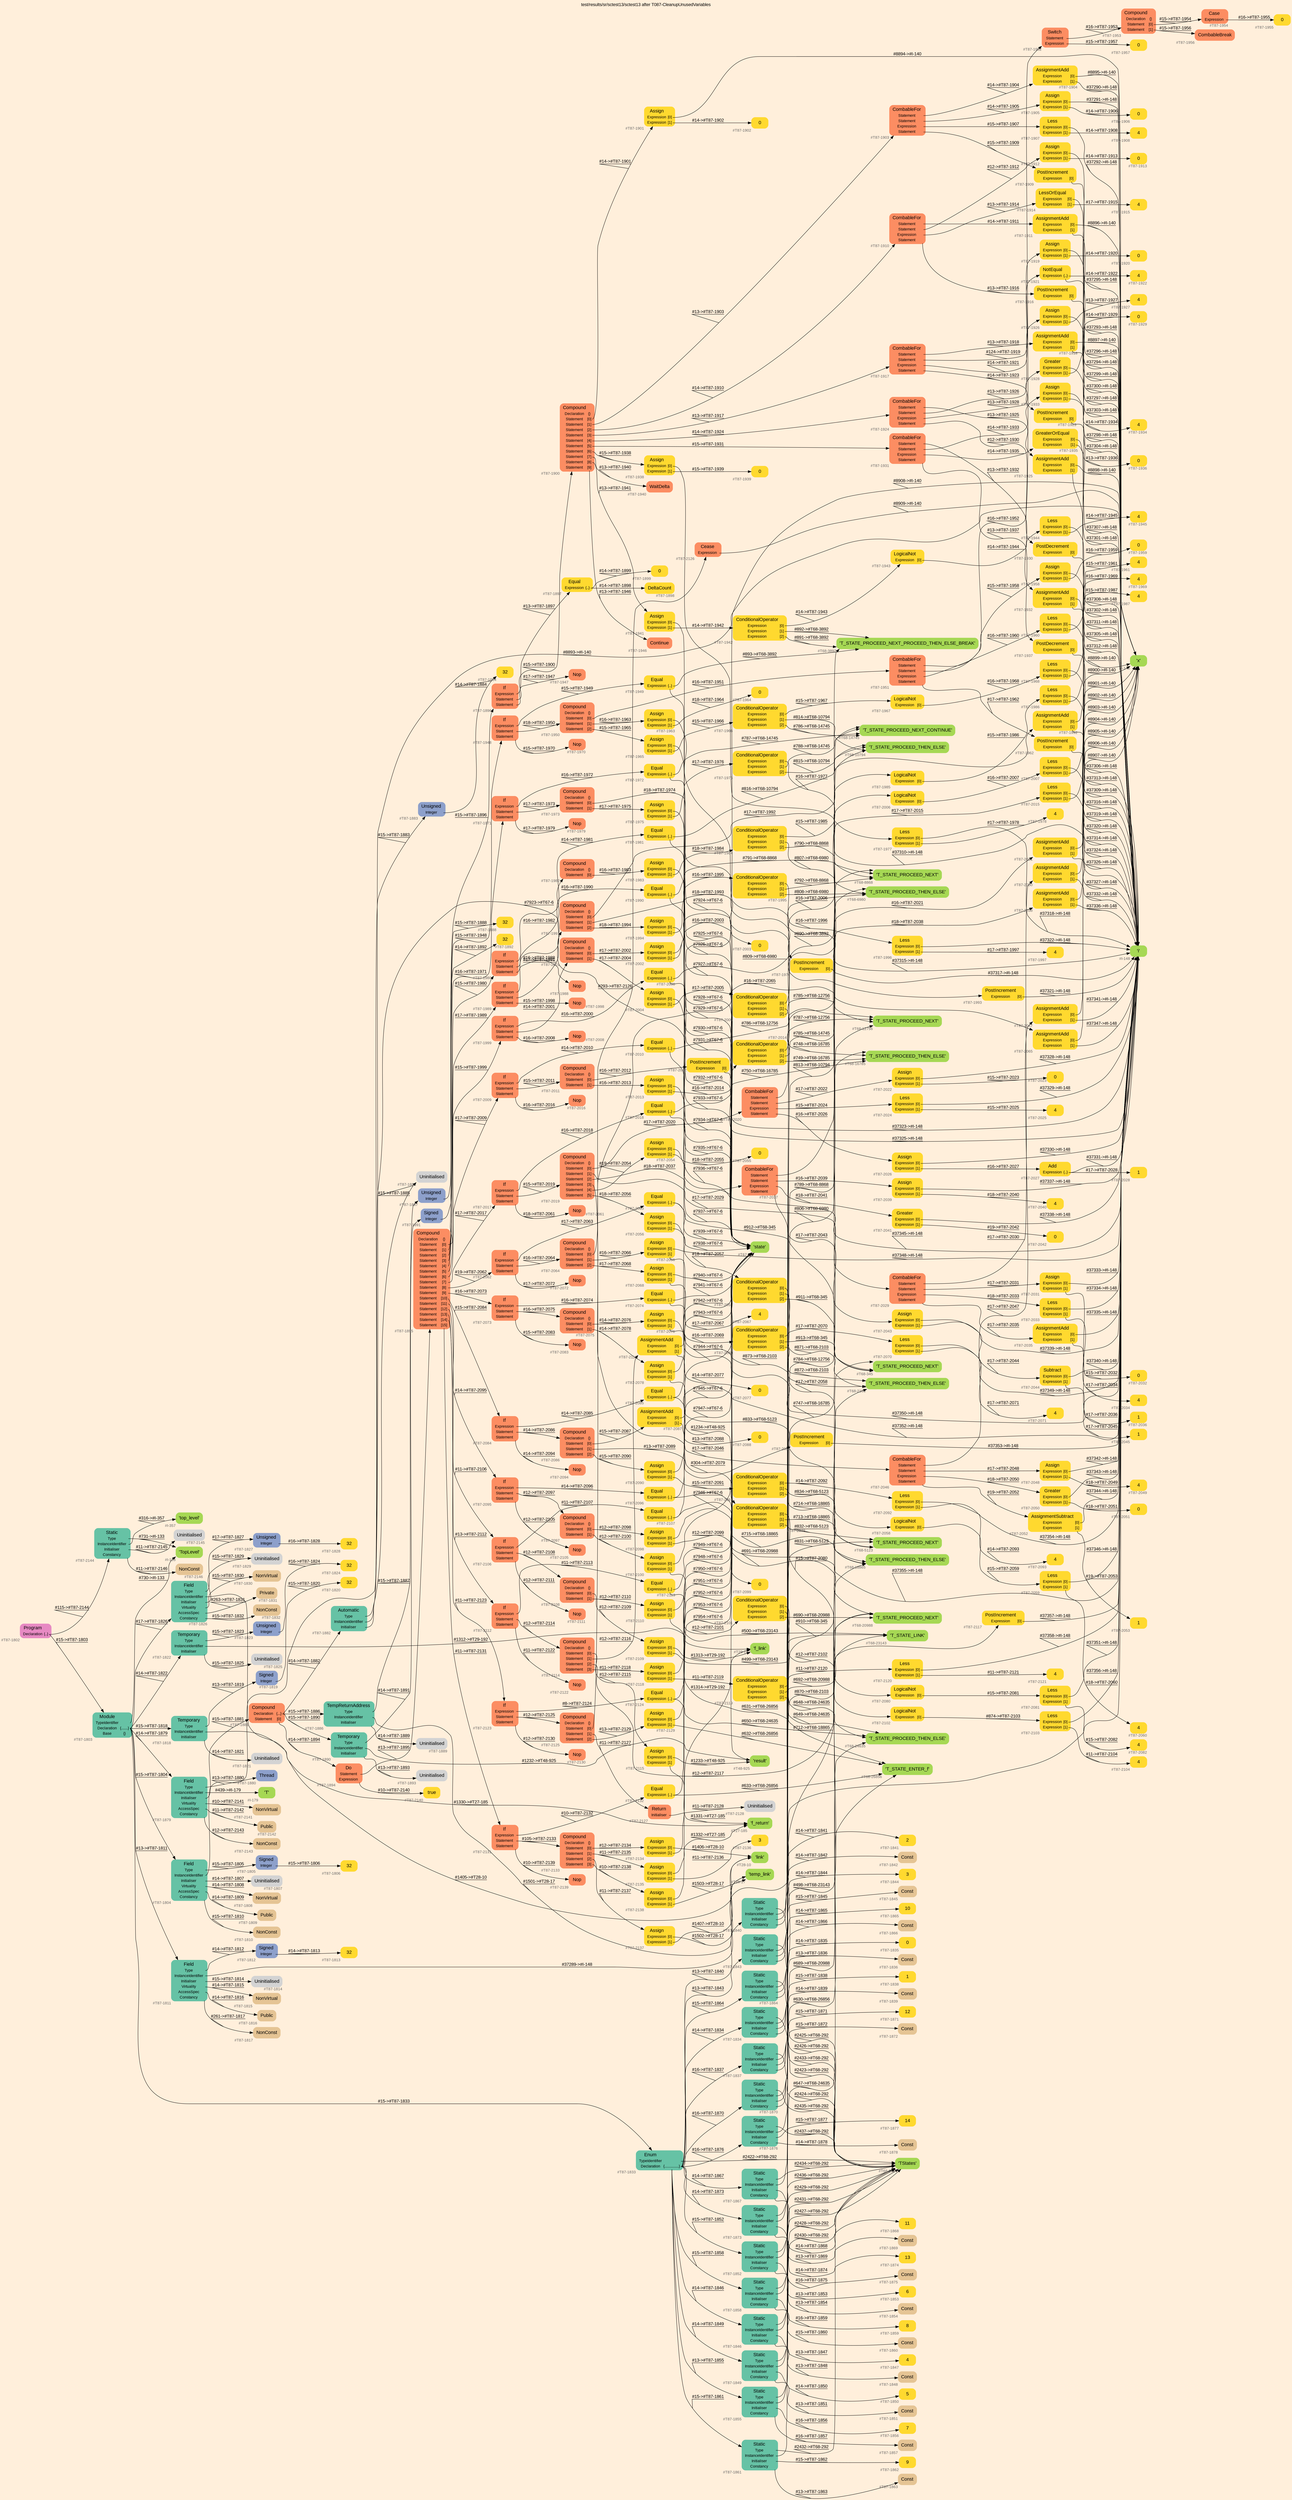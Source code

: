 digraph "test/results/sr/sctest13/sctest13 after T087-CleanupUnusedVariables" {
label = "test/results/sr/sctest13/sctest13 after T087-CleanupUnusedVariables"
labelloc = t
graph [
    rankdir = "LR"
    ranksep = 0.3
    bgcolor = antiquewhite1
    color = black
    fontcolor = black
    fontname = "Arial"
];
node [
    fontname = "Arial"
];
edge [
    fontname = "Arial"
];

// -------------------- node figure --------------------
// -------- block #T87-1802 ----------
"#T87-1802" [
    fillcolor = "/set28/4"
    xlabel = "#T87-1802"
    fontsize = "12"
    fontcolor = grey40
    shape = "plaintext"
    label = <<TABLE BORDER="0" CELLBORDER="0" CELLSPACING="0">
     <TR><TD><FONT COLOR="black" POINT-SIZE="15">Program</FONT></TD></TR>
     <TR><TD><FONT COLOR="black" POINT-SIZE="12">Declaration</FONT></TD><TD PORT="port0"><FONT COLOR="black" POINT-SIZE="12">{..}</FONT></TD></TR>
    </TABLE>>
    style = "rounded,filled"
];

// -------- block #T87-1803 ----------
"#T87-1803" [
    fillcolor = "/set28/1"
    xlabel = "#T87-1803"
    fontsize = "12"
    fontcolor = grey40
    shape = "plaintext"
    label = <<TABLE BORDER="0" CELLBORDER="0" CELLSPACING="0">
     <TR><TD><FONT COLOR="black" POINT-SIZE="15">Module</FONT></TD></TR>
     <TR><TD><FONT COLOR="black" POINT-SIZE="12">TypeIdentifier</FONT></TD><TD PORT="port0"></TD></TR>
     <TR><TD><FONT COLOR="black" POINT-SIZE="12">Declaration</FONT></TD><TD PORT="port1"><FONT COLOR="black" POINT-SIZE="12">{.......}</FONT></TD></TR>
     <TR><TD><FONT COLOR="black" POINT-SIZE="12">Base</FONT></TD><TD PORT="port2"><FONT COLOR="black" POINT-SIZE="12">{}</FONT></TD></TR>
    </TABLE>>
    style = "rounded,filled"
];

// -------- block #I-133 ----------
"#I-133" [
    fillcolor = "/set28/5"
    xlabel = "#I-133"
    fontsize = "12"
    fontcolor = grey40
    shape = "plaintext"
    label = <<TABLE BORDER="0" CELLBORDER="0" CELLSPACING="0">
     <TR><TD><FONT COLOR="black" POINT-SIZE="15">'TopLevel'</FONT></TD></TR>
    </TABLE>>
    style = "rounded,filled"
];

// -------- block #T87-1804 ----------
"#T87-1804" [
    fillcolor = "/set28/1"
    xlabel = "#T87-1804"
    fontsize = "12"
    fontcolor = grey40
    shape = "plaintext"
    label = <<TABLE BORDER="0" CELLBORDER="0" CELLSPACING="0">
     <TR><TD><FONT COLOR="black" POINT-SIZE="15">Field</FONT></TD></TR>
     <TR><TD><FONT COLOR="black" POINT-SIZE="12">Type</FONT></TD><TD PORT="port0"></TD></TR>
     <TR><TD><FONT COLOR="black" POINT-SIZE="12">InstanceIdentifier</FONT></TD><TD PORT="port1"></TD></TR>
     <TR><TD><FONT COLOR="black" POINT-SIZE="12">Initialiser</FONT></TD><TD PORT="port2"></TD></TR>
     <TR><TD><FONT COLOR="black" POINT-SIZE="12">Virtuality</FONT></TD><TD PORT="port3"></TD></TR>
     <TR><TD><FONT COLOR="black" POINT-SIZE="12">AccessSpec</FONT></TD><TD PORT="port4"></TD></TR>
     <TR><TD><FONT COLOR="black" POINT-SIZE="12">Constancy</FONT></TD><TD PORT="port5"></TD></TR>
    </TABLE>>
    style = "rounded,filled"
];

// -------- block #T87-1805 ----------
"#T87-1805" [
    fillcolor = "/set28/3"
    xlabel = "#T87-1805"
    fontsize = "12"
    fontcolor = grey40
    shape = "plaintext"
    label = <<TABLE BORDER="0" CELLBORDER="0" CELLSPACING="0">
     <TR><TD><FONT COLOR="black" POINT-SIZE="15">Signed</FONT></TD></TR>
     <TR><TD><FONT COLOR="black" POINT-SIZE="12">Integer</FONT></TD><TD PORT="port0"></TD></TR>
    </TABLE>>
    style = "rounded,filled"
];

// -------- block #T87-1806 ----------
"#T87-1806" [
    fillcolor = "/set28/6"
    xlabel = "#T87-1806"
    fontsize = "12"
    fontcolor = grey40
    shape = "plaintext"
    label = <<TABLE BORDER="0" CELLBORDER="0" CELLSPACING="0">
     <TR><TD><FONT COLOR="black" POINT-SIZE="15">32</FONT></TD></TR>
    </TABLE>>
    style = "rounded,filled"
];

// -------- block #I-140 ----------
"#I-140" [
    fillcolor = "/set28/5"
    xlabel = "#I-140"
    fontsize = "12"
    fontcolor = grey40
    shape = "plaintext"
    label = <<TABLE BORDER="0" CELLBORDER="0" CELLSPACING="0">
     <TR><TD><FONT COLOR="black" POINT-SIZE="15">'x'</FONT></TD></TR>
    </TABLE>>
    style = "rounded,filled"
];

// -------- block #T87-1807 ----------
"#T87-1807" [
    xlabel = "#T87-1807"
    fontsize = "12"
    fontcolor = grey40
    shape = "plaintext"
    label = <<TABLE BORDER="0" CELLBORDER="0" CELLSPACING="0">
     <TR><TD><FONT COLOR="black" POINT-SIZE="15">Uninitialised</FONT></TD></TR>
    </TABLE>>
    style = "rounded,filled"
];

// -------- block #T87-1808 ----------
"#T87-1808" [
    fillcolor = "/set28/7"
    xlabel = "#T87-1808"
    fontsize = "12"
    fontcolor = grey40
    shape = "plaintext"
    label = <<TABLE BORDER="0" CELLBORDER="0" CELLSPACING="0">
     <TR><TD><FONT COLOR="black" POINT-SIZE="15">NonVirtual</FONT></TD></TR>
    </TABLE>>
    style = "rounded,filled"
];

// -------- block #T87-1809 ----------
"#T87-1809" [
    fillcolor = "/set28/7"
    xlabel = "#T87-1809"
    fontsize = "12"
    fontcolor = grey40
    shape = "plaintext"
    label = <<TABLE BORDER="0" CELLBORDER="0" CELLSPACING="0">
     <TR><TD><FONT COLOR="black" POINT-SIZE="15">Public</FONT></TD></TR>
    </TABLE>>
    style = "rounded,filled"
];

// -------- block #T87-1810 ----------
"#T87-1810" [
    fillcolor = "/set28/7"
    xlabel = "#T87-1810"
    fontsize = "12"
    fontcolor = grey40
    shape = "plaintext"
    label = <<TABLE BORDER="0" CELLBORDER="0" CELLSPACING="0">
     <TR><TD><FONT COLOR="black" POINT-SIZE="15">NonConst</FONT></TD></TR>
    </TABLE>>
    style = "rounded,filled"
];

// -------- block #T87-1811 ----------
"#T87-1811" [
    fillcolor = "/set28/1"
    xlabel = "#T87-1811"
    fontsize = "12"
    fontcolor = grey40
    shape = "plaintext"
    label = <<TABLE BORDER="0" CELLBORDER="0" CELLSPACING="0">
     <TR><TD><FONT COLOR="black" POINT-SIZE="15">Field</FONT></TD></TR>
     <TR><TD><FONT COLOR="black" POINT-SIZE="12">Type</FONT></TD><TD PORT="port0"></TD></TR>
     <TR><TD><FONT COLOR="black" POINT-SIZE="12">InstanceIdentifier</FONT></TD><TD PORT="port1"></TD></TR>
     <TR><TD><FONT COLOR="black" POINT-SIZE="12">Initialiser</FONT></TD><TD PORT="port2"></TD></TR>
     <TR><TD><FONT COLOR="black" POINT-SIZE="12">Virtuality</FONT></TD><TD PORT="port3"></TD></TR>
     <TR><TD><FONT COLOR="black" POINT-SIZE="12">AccessSpec</FONT></TD><TD PORT="port4"></TD></TR>
     <TR><TD><FONT COLOR="black" POINT-SIZE="12">Constancy</FONT></TD><TD PORT="port5"></TD></TR>
    </TABLE>>
    style = "rounded,filled"
];

// -------- block #T87-1812 ----------
"#T87-1812" [
    fillcolor = "/set28/3"
    xlabel = "#T87-1812"
    fontsize = "12"
    fontcolor = grey40
    shape = "plaintext"
    label = <<TABLE BORDER="0" CELLBORDER="0" CELLSPACING="0">
     <TR><TD><FONT COLOR="black" POINT-SIZE="15">Signed</FONT></TD></TR>
     <TR><TD><FONT COLOR="black" POINT-SIZE="12">Integer</FONT></TD><TD PORT="port0"></TD></TR>
    </TABLE>>
    style = "rounded,filled"
];

// -------- block #T87-1813 ----------
"#T87-1813" [
    fillcolor = "/set28/6"
    xlabel = "#T87-1813"
    fontsize = "12"
    fontcolor = grey40
    shape = "plaintext"
    label = <<TABLE BORDER="0" CELLBORDER="0" CELLSPACING="0">
     <TR><TD><FONT COLOR="black" POINT-SIZE="15">32</FONT></TD></TR>
    </TABLE>>
    style = "rounded,filled"
];

// -------- block #I-148 ----------
"#I-148" [
    fillcolor = "/set28/5"
    xlabel = "#I-148"
    fontsize = "12"
    fontcolor = grey40
    shape = "plaintext"
    label = <<TABLE BORDER="0" CELLBORDER="0" CELLSPACING="0">
     <TR><TD><FONT COLOR="black" POINT-SIZE="15">'i'</FONT></TD></TR>
    </TABLE>>
    style = "rounded,filled"
];

// -------- block #T87-1814 ----------
"#T87-1814" [
    xlabel = "#T87-1814"
    fontsize = "12"
    fontcolor = grey40
    shape = "plaintext"
    label = <<TABLE BORDER="0" CELLBORDER="0" CELLSPACING="0">
     <TR><TD><FONT COLOR="black" POINT-SIZE="15">Uninitialised</FONT></TD></TR>
    </TABLE>>
    style = "rounded,filled"
];

// -------- block #T87-1815 ----------
"#T87-1815" [
    fillcolor = "/set28/7"
    xlabel = "#T87-1815"
    fontsize = "12"
    fontcolor = grey40
    shape = "plaintext"
    label = <<TABLE BORDER="0" CELLBORDER="0" CELLSPACING="0">
     <TR><TD><FONT COLOR="black" POINT-SIZE="15">NonVirtual</FONT></TD></TR>
    </TABLE>>
    style = "rounded,filled"
];

// -------- block #T87-1816 ----------
"#T87-1816" [
    fillcolor = "/set28/7"
    xlabel = "#T87-1816"
    fontsize = "12"
    fontcolor = grey40
    shape = "plaintext"
    label = <<TABLE BORDER="0" CELLBORDER="0" CELLSPACING="0">
     <TR><TD><FONT COLOR="black" POINT-SIZE="15">Public</FONT></TD></TR>
    </TABLE>>
    style = "rounded,filled"
];

// -------- block #T87-1817 ----------
"#T87-1817" [
    fillcolor = "/set28/7"
    xlabel = "#T87-1817"
    fontsize = "12"
    fontcolor = grey40
    shape = "plaintext"
    label = <<TABLE BORDER="0" CELLBORDER="0" CELLSPACING="0">
     <TR><TD><FONT COLOR="black" POINT-SIZE="15">NonConst</FONT></TD></TR>
    </TABLE>>
    style = "rounded,filled"
];

// -------- block #T87-1818 ----------
"#T87-1818" [
    fillcolor = "/set28/1"
    xlabel = "#T87-1818"
    fontsize = "12"
    fontcolor = grey40
    shape = "plaintext"
    label = <<TABLE BORDER="0" CELLBORDER="0" CELLSPACING="0">
     <TR><TD><FONT COLOR="black" POINT-SIZE="15">Temporary</FONT></TD></TR>
     <TR><TD><FONT COLOR="black" POINT-SIZE="12">Type</FONT></TD><TD PORT="port0"></TD></TR>
     <TR><TD><FONT COLOR="black" POINT-SIZE="12">InstanceIdentifier</FONT></TD><TD PORT="port1"></TD></TR>
     <TR><TD><FONT COLOR="black" POINT-SIZE="12">Initialiser</FONT></TD><TD PORT="port2"></TD></TR>
    </TABLE>>
    style = "rounded,filled"
];

// -------- block #T87-1819 ----------
"#T87-1819" [
    fillcolor = "/set28/3"
    xlabel = "#T87-1819"
    fontsize = "12"
    fontcolor = grey40
    shape = "plaintext"
    label = <<TABLE BORDER="0" CELLBORDER="0" CELLSPACING="0">
     <TR><TD><FONT COLOR="black" POINT-SIZE="15">Signed</FONT></TD></TR>
     <TR><TD><FONT COLOR="black" POINT-SIZE="12">Integer</FONT></TD><TD PORT="port0"></TD></TR>
    </TABLE>>
    style = "rounded,filled"
];

// -------- block #T87-1820 ----------
"#T87-1820" [
    fillcolor = "/set28/6"
    xlabel = "#T87-1820"
    fontsize = "12"
    fontcolor = grey40
    shape = "plaintext"
    label = <<TABLE BORDER="0" CELLBORDER="0" CELLSPACING="0">
     <TR><TD><FONT COLOR="black" POINT-SIZE="15">32</FONT></TD></TR>
    </TABLE>>
    style = "rounded,filled"
];

// -------- block #T27-185 ----------
"#T27-185" [
    fillcolor = "/set28/5"
    xlabel = "#T27-185"
    fontsize = "12"
    fontcolor = grey40
    shape = "plaintext"
    label = <<TABLE BORDER="0" CELLBORDER="0" CELLSPACING="0">
     <TR><TD><FONT COLOR="black" POINT-SIZE="15">'f_return'</FONT></TD></TR>
    </TABLE>>
    style = "rounded,filled"
];

// -------- block #T87-1821 ----------
"#T87-1821" [
    xlabel = "#T87-1821"
    fontsize = "12"
    fontcolor = grey40
    shape = "plaintext"
    label = <<TABLE BORDER="0" CELLBORDER="0" CELLSPACING="0">
     <TR><TD><FONT COLOR="black" POINT-SIZE="15">Uninitialised</FONT></TD></TR>
    </TABLE>>
    style = "rounded,filled"
];

// -------- block #T87-1822 ----------
"#T87-1822" [
    fillcolor = "/set28/1"
    xlabel = "#T87-1822"
    fontsize = "12"
    fontcolor = grey40
    shape = "plaintext"
    label = <<TABLE BORDER="0" CELLBORDER="0" CELLSPACING="0">
     <TR><TD><FONT COLOR="black" POINT-SIZE="15">Temporary</FONT></TD></TR>
     <TR><TD><FONT COLOR="black" POINT-SIZE="12">Type</FONT></TD><TD PORT="port0"></TD></TR>
     <TR><TD><FONT COLOR="black" POINT-SIZE="12">InstanceIdentifier</FONT></TD><TD PORT="port1"></TD></TR>
     <TR><TD><FONT COLOR="black" POINT-SIZE="12">Initialiser</FONT></TD><TD PORT="port2"></TD></TR>
    </TABLE>>
    style = "rounded,filled"
];

// -------- block #T87-1823 ----------
"#T87-1823" [
    fillcolor = "/set28/3"
    xlabel = "#T87-1823"
    fontsize = "12"
    fontcolor = grey40
    shape = "plaintext"
    label = <<TABLE BORDER="0" CELLBORDER="0" CELLSPACING="0">
     <TR><TD><FONT COLOR="black" POINT-SIZE="15">Unsigned</FONT></TD></TR>
     <TR><TD><FONT COLOR="black" POINT-SIZE="12">Integer</FONT></TD><TD PORT="port0"></TD></TR>
    </TABLE>>
    style = "rounded,filled"
];

// -------- block #T87-1824 ----------
"#T87-1824" [
    fillcolor = "/set28/6"
    xlabel = "#T87-1824"
    fontsize = "12"
    fontcolor = grey40
    shape = "plaintext"
    label = <<TABLE BORDER="0" CELLBORDER="0" CELLSPACING="0">
     <TR><TD><FONT COLOR="black" POINT-SIZE="15">32</FONT></TD></TR>
    </TABLE>>
    style = "rounded,filled"
];

// -------- block #T29-192 ----------
"#T29-192" [
    fillcolor = "/set28/5"
    xlabel = "#T29-192"
    fontsize = "12"
    fontcolor = grey40
    shape = "plaintext"
    label = <<TABLE BORDER="0" CELLBORDER="0" CELLSPACING="0">
     <TR><TD><FONT COLOR="black" POINT-SIZE="15">'f_link'</FONT></TD></TR>
    </TABLE>>
    style = "rounded,filled"
];

// -------- block #T87-1825 ----------
"#T87-1825" [
    xlabel = "#T87-1825"
    fontsize = "12"
    fontcolor = grey40
    shape = "plaintext"
    label = <<TABLE BORDER="0" CELLBORDER="0" CELLSPACING="0">
     <TR><TD><FONT COLOR="black" POINT-SIZE="15">Uninitialised</FONT></TD></TR>
    </TABLE>>
    style = "rounded,filled"
];

// -------- block #T87-1826 ----------
"#T87-1826" [
    fillcolor = "/set28/1"
    xlabel = "#T87-1826"
    fontsize = "12"
    fontcolor = grey40
    shape = "plaintext"
    label = <<TABLE BORDER="0" CELLBORDER="0" CELLSPACING="0">
     <TR><TD><FONT COLOR="black" POINT-SIZE="15">Field</FONT></TD></TR>
     <TR><TD><FONT COLOR="black" POINT-SIZE="12">Type</FONT></TD><TD PORT="port0"></TD></TR>
     <TR><TD><FONT COLOR="black" POINT-SIZE="12">InstanceIdentifier</FONT></TD><TD PORT="port1"></TD></TR>
     <TR><TD><FONT COLOR="black" POINT-SIZE="12">Initialiser</FONT></TD><TD PORT="port2"></TD></TR>
     <TR><TD><FONT COLOR="black" POINT-SIZE="12">Virtuality</FONT></TD><TD PORT="port3"></TD></TR>
     <TR><TD><FONT COLOR="black" POINT-SIZE="12">AccessSpec</FONT></TD><TD PORT="port4"></TD></TR>
     <TR><TD><FONT COLOR="black" POINT-SIZE="12">Constancy</FONT></TD><TD PORT="port5"></TD></TR>
    </TABLE>>
    style = "rounded,filled"
];

// -------- block #T87-1827 ----------
"#T87-1827" [
    fillcolor = "/set28/3"
    xlabel = "#T87-1827"
    fontsize = "12"
    fontcolor = grey40
    shape = "plaintext"
    label = <<TABLE BORDER="0" CELLBORDER="0" CELLSPACING="0">
     <TR><TD><FONT COLOR="black" POINT-SIZE="15">Unsigned</FONT></TD></TR>
     <TR><TD><FONT COLOR="black" POINT-SIZE="12">Integer</FONT></TD><TD PORT="port0"></TD></TR>
    </TABLE>>
    style = "rounded,filled"
];

// -------- block #T87-1828 ----------
"#T87-1828" [
    fillcolor = "/set28/6"
    xlabel = "#T87-1828"
    fontsize = "12"
    fontcolor = grey40
    shape = "plaintext"
    label = <<TABLE BORDER="0" CELLBORDER="0" CELLSPACING="0">
     <TR><TD><FONT COLOR="black" POINT-SIZE="15">32</FONT></TD></TR>
    </TABLE>>
    style = "rounded,filled"
];

// -------- block #T28-10 ----------
"#T28-10" [
    fillcolor = "/set28/5"
    xlabel = "#T28-10"
    fontsize = "12"
    fontcolor = grey40
    shape = "plaintext"
    label = <<TABLE BORDER="0" CELLBORDER="0" CELLSPACING="0">
     <TR><TD><FONT COLOR="black" POINT-SIZE="15">'link'</FONT></TD></TR>
    </TABLE>>
    style = "rounded,filled"
];

// -------- block #T87-1829 ----------
"#T87-1829" [
    xlabel = "#T87-1829"
    fontsize = "12"
    fontcolor = grey40
    shape = "plaintext"
    label = <<TABLE BORDER="0" CELLBORDER="0" CELLSPACING="0">
     <TR><TD><FONT COLOR="black" POINT-SIZE="15">Uninitialised</FONT></TD></TR>
    </TABLE>>
    style = "rounded,filled"
];

// -------- block #T87-1830 ----------
"#T87-1830" [
    fillcolor = "/set28/7"
    xlabel = "#T87-1830"
    fontsize = "12"
    fontcolor = grey40
    shape = "plaintext"
    label = <<TABLE BORDER="0" CELLBORDER="0" CELLSPACING="0">
     <TR><TD><FONT COLOR="black" POINT-SIZE="15">NonVirtual</FONT></TD></TR>
    </TABLE>>
    style = "rounded,filled"
];

// -------- block #T87-1831 ----------
"#T87-1831" [
    fillcolor = "/set28/7"
    xlabel = "#T87-1831"
    fontsize = "12"
    fontcolor = grey40
    shape = "plaintext"
    label = <<TABLE BORDER="0" CELLBORDER="0" CELLSPACING="0">
     <TR><TD><FONT COLOR="black" POINT-SIZE="15">Private</FONT></TD></TR>
    </TABLE>>
    style = "rounded,filled"
];

// -------- block #T87-1832 ----------
"#T87-1832" [
    fillcolor = "/set28/7"
    xlabel = "#T87-1832"
    fontsize = "12"
    fontcolor = grey40
    shape = "plaintext"
    label = <<TABLE BORDER="0" CELLBORDER="0" CELLSPACING="0">
     <TR><TD><FONT COLOR="black" POINT-SIZE="15">NonConst</FONT></TD></TR>
    </TABLE>>
    style = "rounded,filled"
];

// -------- block #T87-1833 ----------
"#T87-1833" [
    fillcolor = "/set28/1"
    xlabel = "#T87-1833"
    fontsize = "12"
    fontcolor = grey40
    shape = "plaintext"
    label = <<TABLE BORDER="0" CELLBORDER="0" CELLSPACING="0">
     <TR><TD><FONT COLOR="black" POINT-SIZE="15">Enum</FONT></TD></TR>
     <TR><TD><FONT COLOR="black" POINT-SIZE="12">TypeIdentifier</FONT></TD><TD PORT="port0"></TD></TR>
     <TR><TD><FONT COLOR="black" POINT-SIZE="12">Declaration</FONT></TD><TD PORT="port1"><FONT COLOR="black" POINT-SIZE="12">{...............}</FONT></TD></TR>
    </TABLE>>
    style = "rounded,filled"
];

// -------- block #T68-292 ----------
"#T68-292" [
    fillcolor = "/set28/5"
    xlabel = "#T68-292"
    fontsize = "12"
    fontcolor = grey40
    shape = "plaintext"
    label = <<TABLE BORDER="0" CELLBORDER="0" CELLSPACING="0">
     <TR><TD><FONT COLOR="black" POINT-SIZE="15">'TStates'</FONT></TD></TR>
    </TABLE>>
    style = "rounded,filled"
];

// -------- block #T87-1834 ----------
"#T87-1834" [
    fillcolor = "/set28/1"
    xlabel = "#T87-1834"
    fontsize = "12"
    fontcolor = grey40
    shape = "plaintext"
    label = <<TABLE BORDER="0" CELLBORDER="0" CELLSPACING="0">
     <TR><TD><FONT COLOR="black" POINT-SIZE="15">Static</FONT></TD></TR>
     <TR><TD><FONT COLOR="black" POINT-SIZE="12">Type</FONT></TD><TD PORT="port0"></TD></TR>
     <TR><TD><FONT COLOR="black" POINT-SIZE="12">InstanceIdentifier</FONT></TD><TD PORT="port1"></TD></TR>
     <TR><TD><FONT COLOR="black" POINT-SIZE="12">Initialiser</FONT></TD><TD PORT="port2"></TD></TR>
     <TR><TD><FONT COLOR="black" POINT-SIZE="12">Constancy</FONT></TD><TD PORT="port3"></TD></TR>
    </TABLE>>
    style = "rounded,filled"
];

// -------- block #T68-345 ----------
"#T68-345" [
    fillcolor = "/set28/5"
    xlabel = "#T68-345"
    fontsize = "12"
    fontcolor = grey40
    shape = "plaintext"
    label = <<TABLE BORDER="0" CELLBORDER="0" CELLSPACING="0">
     <TR><TD><FONT COLOR="black" POINT-SIZE="15">'T_STATE_PROCEED_NEXT'</FONT></TD></TR>
    </TABLE>>
    style = "rounded,filled"
];

// -------- block #T87-1835 ----------
"#T87-1835" [
    fillcolor = "/set28/6"
    xlabel = "#T87-1835"
    fontsize = "12"
    fontcolor = grey40
    shape = "plaintext"
    label = <<TABLE BORDER="0" CELLBORDER="0" CELLSPACING="0">
     <TR><TD><FONT COLOR="black" POINT-SIZE="15">0</FONT></TD></TR>
    </TABLE>>
    style = "rounded,filled"
];

// -------- block #T87-1836 ----------
"#T87-1836" [
    fillcolor = "/set28/7"
    xlabel = "#T87-1836"
    fontsize = "12"
    fontcolor = grey40
    shape = "plaintext"
    label = <<TABLE BORDER="0" CELLBORDER="0" CELLSPACING="0">
     <TR><TD><FONT COLOR="black" POINT-SIZE="15">Const</FONT></TD></TR>
    </TABLE>>
    style = "rounded,filled"
];

// -------- block #T87-1837 ----------
"#T87-1837" [
    fillcolor = "/set28/1"
    xlabel = "#T87-1837"
    fontsize = "12"
    fontcolor = grey40
    shape = "plaintext"
    label = <<TABLE BORDER="0" CELLBORDER="0" CELLSPACING="0">
     <TR><TD><FONT COLOR="black" POINT-SIZE="15">Static</FONT></TD></TR>
     <TR><TD><FONT COLOR="black" POINT-SIZE="12">Type</FONT></TD><TD PORT="port0"></TD></TR>
     <TR><TD><FONT COLOR="black" POINT-SIZE="12">InstanceIdentifier</FONT></TD><TD PORT="port1"></TD></TR>
     <TR><TD><FONT COLOR="black" POINT-SIZE="12">Initialiser</FONT></TD><TD PORT="port2"></TD></TR>
     <TR><TD><FONT COLOR="black" POINT-SIZE="12">Constancy</FONT></TD><TD PORT="port3"></TD></TR>
    </TABLE>>
    style = "rounded,filled"
];

// -------- block #T68-2103 ----------
"#T68-2103" [
    fillcolor = "/set28/5"
    xlabel = "#T68-2103"
    fontsize = "12"
    fontcolor = grey40
    shape = "plaintext"
    label = <<TABLE BORDER="0" CELLBORDER="0" CELLSPACING="0">
     <TR><TD><FONT COLOR="black" POINT-SIZE="15">'T_STATE_PROCEED_THEN_ELSE'</FONT></TD></TR>
    </TABLE>>
    style = "rounded,filled"
];

// -------- block #T87-1838 ----------
"#T87-1838" [
    fillcolor = "/set28/6"
    xlabel = "#T87-1838"
    fontsize = "12"
    fontcolor = grey40
    shape = "plaintext"
    label = <<TABLE BORDER="0" CELLBORDER="0" CELLSPACING="0">
     <TR><TD><FONT COLOR="black" POINT-SIZE="15">1</FONT></TD></TR>
    </TABLE>>
    style = "rounded,filled"
];

// -------- block #T87-1839 ----------
"#T87-1839" [
    fillcolor = "/set28/7"
    xlabel = "#T87-1839"
    fontsize = "12"
    fontcolor = grey40
    shape = "plaintext"
    label = <<TABLE BORDER="0" CELLBORDER="0" CELLSPACING="0">
     <TR><TD><FONT COLOR="black" POINT-SIZE="15">Const</FONT></TD></TR>
    </TABLE>>
    style = "rounded,filled"
];

// -------- block #T87-1840 ----------
"#T87-1840" [
    fillcolor = "/set28/1"
    xlabel = "#T87-1840"
    fontsize = "12"
    fontcolor = grey40
    shape = "plaintext"
    label = <<TABLE BORDER="0" CELLBORDER="0" CELLSPACING="0">
     <TR><TD><FONT COLOR="black" POINT-SIZE="15">Static</FONT></TD></TR>
     <TR><TD><FONT COLOR="black" POINT-SIZE="12">Type</FONT></TD><TD PORT="port0"></TD></TR>
     <TR><TD><FONT COLOR="black" POINT-SIZE="12">InstanceIdentifier</FONT></TD><TD PORT="port1"></TD></TR>
     <TR><TD><FONT COLOR="black" POINT-SIZE="12">Initialiser</FONT></TD><TD PORT="port2"></TD></TR>
     <TR><TD><FONT COLOR="black" POINT-SIZE="12">Constancy</FONT></TD><TD PORT="port3"></TD></TR>
    </TABLE>>
    style = "rounded,filled"
];

// -------- block #T68-3892 ----------
"#T68-3892" [
    fillcolor = "/set28/5"
    xlabel = "#T68-3892"
    fontsize = "12"
    fontcolor = grey40
    shape = "plaintext"
    label = <<TABLE BORDER="0" CELLBORDER="0" CELLSPACING="0">
     <TR><TD><FONT COLOR="black" POINT-SIZE="15">'T_STATE_PROCEED_NEXT_PROCEED_THEN_ELSE_BREAK'</FONT></TD></TR>
    </TABLE>>
    style = "rounded,filled"
];

// -------- block #T87-1841 ----------
"#T87-1841" [
    fillcolor = "/set28/6"
    xlabel = "#T87-1841"
    fontsize = "12"
    fontcolor = grey40
    shape = "plaintext"
    label = <<TABLE BORDER="0" CELLBORDER="0" CELLSPACING="0">
     <TR><TD><FONT COLOR="black" POINT-SIZE="15">2</FONT></TD></TR>
    </TABLE>>
    style = "rounded,filled"
];

// -------- block #T87-1842 ----------
"#T87-1842" [
    fillcolor = "/set28/7"
    xlabel = "#T87-1842"
    fontsize = "12"
    fontcolor = grey40
    shape = "plaintext"
    label = <<TABLE BORDER="0" CELLBORDER="0" CELLSPACING="0">
     <TR><TD><FONT COLOR="black" POINT-SIZE="15">Const</FONT></TD></TR>
    </TABLE>>
    style = "rounded,filled"
];

// -------- block #T87-1843 ----------
"#T87-1843" [
    fillcolor = "/set28/1"
    xlabel = "#T87-1843"
    fontsize = "12"
    fontcolor = grey40
    shape = "plaintext"
    label = <<TABLE BORDER="0" CELLBORDER="0" CELLSPACING="0">
     <TR><TD><FONT COLOR="black" POINT-SIZE="15">Static</FONT></TD></TR>
     <TR><TD><FONT COLOR="black" POINT-SIZE="12">Type</FONT></TD><TD PORT="port0"></TD></TR>
     <TR><TD><FONT COLOR="black" POINT-SIZE="12">InstanceIdentifier</FONT></TD><TD PORT="port1"></TD></TR>
     <TR><TD><FONT COLOR="black" POINT-SIZE="12">Initialiser</FONT></TD><TD PORT="port2"></TD></TR>
     <TR><TD><FONT COLOR="black" POINT-SIZE="12">Constancy</FONT></TD><TD PORT="port3"></TD></TR>
    </TABLE>>
    style = "rounded,filled"
];

// -------- block #T68-5123 ----------
"#T68-5123" [
    fillcolor = "/set28/5"
    xlabel = "#T68-5123"
    fontsize = "12"
    fontcolor = grey40
    shape = "plaintext"
    label = <<TABLE BORDER="0" CELLBORDER="0" CELLSPACING="0">
     <TR><TD><FONT COLOR="black" POINT-SIZE="15">'T_STATE_PROCEED_NEXT'</FONT></TD></TR>
    </TABLE>>
    style = "rounded,filled"
];

// -------- block #T87-1844 ----------
"#T87-1844" [
    fillcolor = "/set28/6"
    xlabel = "#T87-1844"
    fontsize = "12"
    fontcolor = grey40
    shape = "plaintext"
    label = <<TABLE BORDER="0" CELLBORDER="0" CELLSPACING="0">
     <TR><TD><FONT COLOR="black" POINT-SIZE="15">3</FONT></TD></TR>
    </TABLE>>
    style = "rounded,filled"
];

// -------- block #T87-1845 ----------
"#T87-1845" [
    fillcolor = "/set28/7"
    xlabel = "#T87-1845"
    fontsize = "12"
    fontcolor = grey40
    shape = "plaintext"
    label = <<TABLE BORDER="0" CELLBORDER="0" CELLSPACING="0">
     <TR><TD><FONT COLOR="black" POINT-SIZE="15">Const</FONT></TD></TR>
    </TABLE>>
    style = "rounded,filled"
];

// -------- block #T87-1846 ----------
"#T87-1846" [
    fillcolor = "/set28/1"
    xlabel = "#T87-1846"
    fontsize = "12"
    fontcolor = grey40
    shape = "plaintext"
    label = <<TABLE BORDER="0" CELLBORDER="0" CELLSPACING="0">
     <TR><TD><FONT COLOR="black" POINT-SIZE="15">Static</FONT></TD></TR>
     <TR><TD><FONT COLOR="black" POINT-SIZE="12">Type</FONT></TD><TD PORT="port0"></TD></TR>
     <TR><TD><FONT COLOR="black" POINT-SIZE="12">InstanceIdentifier</FONT></TD><TD PORT="port1"></TD></TR>
     <TR><TD><FONT COLOR="black" POINT-SIZE="12">Initialiser</FONT></TD><TD PORT="port2"></TD></TR>
     <TR><TD><FONT COLOR="black" POINT-SIZE="12">Constancy</FONT></TD><TD PORT="port3"></TD></TR>
    </TABLE>>
    style = "rounded,filled"
];

// -------- block #T68-6980 ----------
"#T68-6980" [
    fillcolor = "/set28/5"
    xlabel = "#T68-6980"
    fontsize = "12"
    fontcolor = grey40
    shape = "plaintext"
    label = <<TABLE BORDER="0" CELLBORDER="0" CELLSPACING="0">
     <TR><TD><FONT COLOR="black" POINT-SIZE="15">'T_STATE_PROCEED_THEN_ELSE'</FONT></TD></TR>
    </TABLE>>
    style = "rounded,filled"
];

// -------- block #T87-1847 ----------
"#T87-1847" [
    fillcolor = "/set28/6"
    xlabel = "#T87-1847"
    fontsize = "12"
    fontcolor = grey40
    shape = "plaintext"
    label = <<TABLE BORDER="0" CELLBORDER="0" CELLSPACING="0">
     <TR><TD><FONT COLOR="black" POINT-SIZE="15">4</FONT></TD></TR>
    </TABLE>>
    style = "rounded,filled"
];

// -------- block #T87-1848 ----------
"#T87-1848" [
    fillcolor = "/set28/7"
    xlabel = "#T87-1848"
    fontsize = "12"
    fontcolor = grey40
    shape = "plaintext"
    label = <<TABLE BORDER="0" CELLBORDER="0" CELLSPACING="0">
     <TR><TD><FONT COLOR="black" POINT-SIZE="15">Const</FONT></TD></TR>
    </TABLE>>
    style = "rounded,filled"
];

// -------- block #T87-1849 ----------
"#T87-1849" [
    fillcolor = "/set28/1"
    xlabel = "#T87-1849"
    fontsize = "12"
    fontcolor = grey40
    shape = "plaintext"
    label = <<TABLE BORDER="0" CELLBORDER="0" CELLSPACING="0">
     <TR><TD><FONT COLOR="black" POINT-SIZE="15">Static</FONT></TD></TR>
     <TR><TD><FONT COLOR="black" POINT-SIZE="12">Type</FONT></TD><TD PORT="port0"></TD></TR>
     <TR><TD><FONT COLOR="black" POINT-SIZE="12">InstanceIdentifier</FONT></TD><TD PORT="port1"></TD></TR>
     <TR><TD><FONT COLOR="black" POINT-SIZE="12">Initialiser</FONT></TD><TD PORT="port2"></TD></TR>
     <TR><TD><FONT COLOR="black" POINT-SIZE="12">Constancy</FONT></TD><TD PORT="port3"></TD></TR>
    </TABLE>>
    style = "rounded,filled"
];

// -------- block #T68-8868 ----------
"#T68-8868" [
    fillcolor = "/set28/5"
    xlabel = "#T68-8868"
    fontsize = "12"
    fontcolor = grey40
    shape = "plaintext"
    label = <<TABLE BORDER="0" CELLBORDER="0" CELLSPACING="0">
     <TR><TD><FONT COLOR="black" POINT-SIZE="15">'T_STATE_PROCEED_NEXT'</FONT></TD></TR>
    </TABLE>>
    style = "rounded,filled"
];

// -------- block #T87-1850 ----------
"#T87-1850" [
    fillcolor = "/set28/6"
    xlabel = "#T87-1850"
    fontsize = "12"
    fontcolor = grey40
    shape = "plaintext"
    label = <<TABLE BORDER="0" CELLBORDER="0" CELLSPACING="0">
     <TR><TD><FONT COLOR="black" POINT-SIZE="15">5</FONT></TD></TR>
    </TABLE>>
    style = "rounded,filled"
];

// -------- block #T87-1851 ----------
"#T87-1851" [
    fillcolor = "/set28/7"
    xlabel = "#T87-1851"
    fontsize = "12"
    fontcolor = grey40
    shape = "plaintext"
    label = <<TABLE BORDER="0" CELLBORDER="0" CELLSPACING="0">
     <TR><TD><FONT COLOR="black" POINT-SIZE="15">Const</FONT></TD></TR>
    </TABLE>>
    style = "rounded,filled"
];

// -------- block #T87-1852 ----------
"#T87-1852" [
    fillcolor = "/set28/1"
    xlabel = "#T87-1852"
    fontsize = "12"
    fontcolor = grey40
    shape = "plaintext"
    label = <<TABLE BORDER="0" CELLBORDER="0" CELLSPACING="0">
     <TR><TD><FONT COLOR="black" POINT-SIZE="15">Static</FONT></TD></TR>
     <TR><TD><FONT COLOR="black" POINT-SIZE="12">Type</FONT></TD><TD PORT="port0"></TD></TR>
     <TR><TD><FONT COLOR="black" POINT-SIZE="12">InstanceIdentifier</FONT></TD><TD PORT="port1"></TD></TR>
     <TR><TD><FONT COLOR="black" POINT-SIZE="12">Initialiser</FONT></TD><TD PORT="port2"></TD></TR>
     <TR><TD><FONT COLOR="black" POINT-SIZE="12">Constancy</FONT></TD><TD PORT="port3"></TD></TR>
    </TABLE>>
    style = "rounded,filled"
];

// -------- block #T68-10794 ----------
"#T68-10794" [
    fillcolor = "/set28/5"
    xlabel = "#T68-10794"
    fontsize = "12"
    fontcolor = grey40
    shape = "plaintext"
    label = <<TABLE BORDER="0" CELLBORDER="0" CELLSPACING="0">
     <TR><TD><FONT COLOR="black" POINT-SIZE="15">'T_STATE_PROCEED_THEN_ELSE'</FONT></TD></TR>
    </TABLE>>
    style = "rounded,filled"
];

// -------- block #T87-1853 ----------
"#T87-1853" [
    fillcolor = "/set28/6"
    xlabel = "#T87-1853"
    fontsize = "12"
    fontcolor = grey40
    shape = "plaintext"
    label = <<TABLE BORDER="0" CELLBORDER="0" CELLSPACING="0">
     <TR><TD><FONT COLOR="black" POINT-SIZE="15">6</FONT></TD></TR>
    </TABLE>>
    style = "rounded,filled"
];

// -------- block #T87-1854 ----------
"#T87-1854" [
    fillcolor = "/set28/7"
    xlabel = "#T87-1854"
    fontsize = "12"
    fontcolor = grey40
    shape = "plaintext"
    label = <<TABLE BORDER="0" CELLBORDER="0" CELLSPACING="0">
     <TR><TD><FONT COLOR="black" POINT-SIZE="15">Const</FONT></TD></TR>
    </TABLE>>
    style = "rounded,filled"
];

// -------- block #T87-1855 ----------
"#T87-1855" [
    fillcolor = "/set28/1"
    xlabel = "#T87-1855"
    fontsize = "12"
    fontcolor = grey40
    shape = "plaintext"
    label = <<TABLE BORDER="0" CELLBORDER="0" CELLSPACING="0">
     <TR><TD><FONT COLOR="black" POINT-SIZE="15">Static</FONT></TD></TR>
     <TR><TD><FONT COLOR="black" POINT-SIZE="12">Type</FONT></TD><TD PORT="port0"></TD></TR>
     <TR><TD><FONT COLOR="black" POINT-SIZE="12">InstanceIdentifier</FONT></TD><TD PORT="port1"></TD></TR>
     <TR><TD><FONT COLOR="black" POINT-SIZE="12">Initialiser</FONT></TD><TD PORT="port2"></TD></TR>
     <TR><TD><FONT COLOR="black" POINT-SIZE="12">Constancy</FONT></TD><TD PORT="port3"></TD></TR>
    </TABLE>>
    style = "rounded,filled"
];

// -------- block #T68-12756 ----------
"#T68-12756" [
    fillcolor = "/set28/5"
    xlabel = "#T68-12756"
    fontsize = "12"
    fontcolor = grey40
    shape = "plaintext"
    label = <<TABLE BORDER="0" CELLBORDER="0" CELLSPACING="0">
     <TR><TD><FONT COLOR="black" POINT-SIZE="15">'T_STATE_PROCEED_NEXT'</FONT></TD></TR>
    </TABLE>>
    style = "rounded,filled"
];

// -------- block #T87-1856 ----------
"#T87-1856" [
    fillcolor = "/set28/6"
    xlabel = "#T87-1856"
    fontsize = "12"
    fontcolor = grey40
    shape = "plaintext"
    label = <<TABLE BORDER="0" CELLBORDER="0" CELLSPACING="0">
     <TR><TD><FONT COLOR="black" POINT-SIZE="15">7</FONT></TD></TR>
    </TABLE>>
    style = "rounded,filled"
];

// -------- block #T87-1857 ----------
"#T87-1857" [
    fillcolor = "/set28/7"
    xlabel = "#T87-1857"
    fontsize = "12"
    fontcolor = grey40
    shape = "plaintext"
    label = <<TABLE BORDER="0" CELLBORDER="0" CELLSPACING="0">
     <TR><TD><FONT COLOR="black" POINT-SIZE="15">Const</FONT></TD></TR>
    </TABLE>>
    style = "rounded,filled"
];

// -------- block #T87-1858 ----------
"#T87-1858" [
    fillcolor = "/set28/1"
    xlabel = "#T87-1858"
    fontsize = "12"
    fontcolor = grey40
    shape = "plaintext"
    label = <<TABLE BORDER="0" CELLBORDER="0" CELLSPACING="0">
     <TR><TD><FONT COLOR="black" POINT-SIZE="15">Static</FONT></TD></TR>
     <TR><TD><FONT COLOR="black" POINT-SIZE="12">Type</FONT></TD><TD PORT="port0"></TD></TR>
     <TR><TD><FONT COLOR="black" POINT-SIZE="12">InstanceIdentifier</FONT></TD><TD PORT="port1"></TD></TR>
     <TR><TD><FONT COLOR="black" POINT-SIZE="12">Initialiser</FONT></TD><TD PORT="port2"></TD></TR>
     <TR><TD><FONT COLOR="black" POINT-SIZE="12">Constancy</FONT></TD><TD PORT="port3"></TD></TR>
    </TABLE>>
    style = "rounded,filled"
];

// -------- block #T68-14745 ----------
"#T68-14745" [
    fillcolor = "/set28/5"
    xlabel = "#T68-14745"
    fontsize = "12"
    fontcolor = grey40
    shape = "plaintext"
    label = <<TABLE BORDER="0" CELLBORDER="0" CELLSPACING="0">
     <TR><TD><FONT COLOR="black" POINT-SIZE="15">'T_STATE_PROCEED_NEXT_CONTINUE'</FONT></TD></TR>
    </TABLE>>
    style = "rounded,filled"
];

// -------- block #T87-1859 ----------
"#T87-1859" [
    fillcolor = "/set28/6"
    xlabel = "#T87-1859"
    fontsize = "12"
    fontcolor = grey40
    shape = "plaintext"
    label = <<TABLE BORDER="0" CELLBORDER="0" CELLSPACING="0">
     <TR><TD><FONT COLOR="black" POINT-SIZE="15">8</FONT></TD></TR>
    </TABLE>>
    style = "rounded,filled"
];

// -------- block #T87-1860 ----------
"#T87-1860" [
    fillcolor = "/set28/7"
    xlabel = "#T87-1860"
    fontsize = "12"
    fontcolor = grey40
    shape = "plaintext"
    label = <<TABLE BORDER="0" CELLBORDER="0" CELLSPACING="0">
     <TR><TD><FONT COLOR="black" POINT-SIZE="15">Const</FONT></TD></TR>
    </TABLE>>
    style = "rounded,filled"
];

// -------- block #T87-1861 ----------
"#T87-1861" [
    fillcolor = "/set28/1"
    xlabel = "#T87-1861"
    fontsize = "12"
    fontcolor = grey40
    shape = "plaintext"
    label = <<TABLE BORDER="0" CELLBORDER="0" CELLSPACING="0">
     <TR><TD><FONT COLOR="black" POINT-SIZE="15">Static</FONT></TD></TR>
     <TR><TD><FONT COLOR="black" POINT-SIZE="12">Type</FONT></TD><TD PORT="port0"></TD></TR>
     <TR><TD><FONT COLOR="black" POINT-SIZE="12">InstanceIdentifier</FONT></TD><TD PORT="port1"></TD></TR>
     <TR><TD><FONT COLOR="black" POINT-SIZE="12">Initialiser</FONT></TD><TD PORT="port2"></TD></TR>
     <TR><TD><FONT COLOR="black" POINT-SIZE="12">Constancy</FONT></TD><TD PORT="port3"></TD></TR>
    </TABLE>>
    style = "rounded,filled"
];

// -------- block #T68-16785 ----------
"#T68-16785" [
    fillcolor = "/set28/5"
    xlabel = "#T68-16785"
    fontsize = "12"
    fontcolor = grey40
    shape = "plaintext"
    label = <<TABLE BORDER="0" CELLBORDER="0" CELLSPACING="0">
     <TR><TD><FONT COLOR="black" POINT-SIZE="15">'T_STATE_PROCEED_THEN_ELSE'</FONT></TD></TR>
    </TABLE>>
    style = "rounded,filled"
];

// -------- block #T87-1862 ----------
"#T87-1862" [
    fillcolor = "/set28/6"
    xlabel = "#T87-1862"
    fontsize = "12"
    fontcolor = grey40
    shape = "plaintext"
    label = <<TABLE BORDER="0" CELLBORDER="0" CELLSPACING="0">
     <TR><TD><FONT COLOR="black" POINT-SIZE="15">9</FONT></TD></TR>
    </TABLE>>
    style = "rounded,filled"
];

// -------- block #T87-1863 ----------
"#T87-1863" [
    fillcolor = "/set28/7"
    xlabel = "#T87-1863"
    fontsize = "12"
    fontcolor = grey40
    shape = "plaintext"
    label = <<TABLE BORDER="0" CELLBORDER="0" CELLSPACING="0">
     <TR><TD><FONT COLOR="black" POINT-SIZE="15">Const</FONT></TD></TR>
    </TABLE>>
    style = "rounded,filled"
];

// -------- block #T87-1864 ----------
"#T87-1864" [
    fillcolor = "/set28/1"
    xlabel = "#T87-1864"
    fontsize = "12"
    fontcolor = grey40
    shape = "plaintext"
    label = <<TABLE BORDER="0" CELLBORDER="0" CELLSPACING="0">
     <TR><TD><FONT COLOR="black" POINT-SIZE="15">Static</FONT></TD></TR>
     <TR><TD><FONT COLOR="black" POINT-SIZE="12">Type</FONT></TD><TD PORT="port0"></TD></TR>
     <TR><TD><FONT COLOR="black" POINT-SIZE="12">InstanceIdentifier</FONT></TD><TD PORT="port1"></TD></TR>
     <TR><TD><FONT COLOR="black" POINT-SIZE="12">Initialiser</FONT></TD><TD PORT="port2"></TD></TR>
     <TR><TD><FONT COLOR="black" POINT-SIZE="12">Constancy</FONT></TD><TD PORT="port3"></TD></TR>
    </TABLE>>
    style = "rounded,filled"
];

// -------- block #T68-18865 ----------
"#T68-18865" [
    fillcolor = "/set28/5"
    xlabel = "#T68-18865"
    fontsize = "12"
    fontcolor = grey40
    shape = "plaintext"
    label = <<TABLE BORDER="0" CELLBORDER="0" CELLSPACING="0">
     <TR><TD><FONT COLOR="black" POINT-SIZE="15">'T_STATE_PROCEED_THEN_ELSE'</FONT></TD></TR>
    </TABLE>>
    style = "rounded,filled"
];

// -------- block #T87-1865 ----------
"#T87-1865" [
    fillcolor = "/set28/6"
    xlabel = "#T87-1865"
    fontsize = "12"
    fontcolor = grey40
    shape = "plaintext"
    label = <<TABLE BORDER="0" CELLBORDER="0" CELLSPACING="0">
     <TR><TD><FONT COLOR="black" POINT-SIZE="15">10</FONT></TD></TR>
    </TABLE>>
    style = "rounded,filled"
];

// -------- block #T87-1866 ----------
"#T87-1866" [
    fillcolor = "/set28/7"
    xlabel = "#T87-1866"
    fontsize = "12"
    fontcolor = grey40
    shape = "plaintext"
    label = <<TABLE BORDER="0" CELLBORDER="0" CELLSPACING="0">
     <TR><TD><FONT COLOR="black" POINT-SIZE="15">Const</FONT></TD></TR>
    </TABLE>>
    style = "rounded,filled"
];

// -------- block #T87-1867 ----------
"#T87-1867" [
    fillcolor = "/set28/1"
    xlabel = "#T87-1867"
    fontsize = "12"
    fontcolor = grey40
    shape = "plaintext"
    label = <<TABLE BORDER="0" CELLBORDER="0" CELLSPACING="0">
     <TR><TD><FONT COLOR="black" POINT-SIZE="15">Static</FONT></TD></TR>
     <TR><TD><FONT COLOR="black" POINT-SIZE="12">Type</FONT></TD><TD PORT="port0"></TD></TR>
     <TR><TD><FONT COLOR="black" POINT-SIZE="12">InstanceIdentifier</FONT></TD><TD PORT="port1"></TD></TR>
     <TR><TD><FONT COLOR="black" POINT-SIZE="12">Initialiser</FONT></TD><TD PORT="port2"></TD></TR>
     <TR><TD><FONT COLOR="black" POINT-SIZE="12">Constancy</FONT></TD><TD PORT="port3"></TD></TR>
    </TABLE>>
    style = "rounded,filled"
];

// -------- block #T68-20988 ----------
"#T68-20988" [
    fillcolor = "/set28/5"
    xlabel = "#T68-20988"
    fontsize = "12"
    fontcolor = grey40
    shape = "plaintext"
    label = <<TABLE BORDER="0" CELLBORDER="0" CELLSPACING="0">
     <TR><TD><FONT COLOR="black" POINT-SIZE="15">'T_STATE_PROCEED_NEXT'</FONT></TD></TR>
    </TABLE>>
    style = "rounded,filled"
];

// -------- block #T87-1868 ----------
"#T87-1868" [
    fillcolor = "/set28/6"
    xlabel = "#T87-1868"
    fontsize = "12"
    fontcolor = grey40
    shape = "plaintext"
    label = <<TABLE BORDER="0" CELLBORDER="0" CELLSPACING="0">
     <TR><TD><FONT COLOR="black" POINT-SIZE="15">11</FONT></TD></TR>
    </TABLE>>
    style = "rounded,filled"
];

// -------- block #T87-1869 ----------
"#T87-1869" [
    fillcolor = "/set28/7"
    xlabel = "#T87-1869"
    fontsize = "12"
    fontcolor = grey40
    shape = "plaintext"
    label = <<TABLE BORDER="0" CELLBORDER="0" CELLSPACING="0">
     <TR><TD><FONT COLOR="black" POINT-SIZE="15">Const</FONT></TD></TR>
    </TABLE>>
    style = "rounded,filled"
];

// -------- block #T87-1870 ----------
"#T87-1870" [
    fillcolor = "/set28/1"
    xlabel = "#T87-1870"
    fontsize = "12"
    fontcolor = grey40
    shape = "plaintext"
    label = <<TABLE BORDER="0" CELLBORDER="0" CELLSPACING="0">
     <TR><TD><FONT COLOR="black" POINT-SIZE="15">Static</FONT></TD></TR>
     <TR><TD><FONT COLOR="black" POINT-SIZE="12">Type</FONT></TD><TD PORT="port0"></TD></TR>
     <TR><TD><FONT COLOR="black" POINT-SIZE="12">InstanceIdentifier</FONT></TD><TD PORT="port1"></TD></TR>
     <TR><TD><FONT COLOR="black" POINT-SIZE="12">Initialiser</FONT></TD><TD PORT="port2"></TD></TR>
     <TR><TD><FONT COLOR="black" POINT-SIZE="12">Constancy</FONT></TD><TD PORT="port3"></TD></TR>
    </TABLE>>
    style = "rounded,filled"
];

// -------- block #T68-23143 ----------
"#T68-23143" [
    fillcolor = "/set28/5"
    xlabel = "#T68-23143"
    fontsize = "12"
    fontcolor = grey40
    shape = "plaintext"
    label = <<TABLE BORDER="0" CELLBORDER="0" CELLSPACING="0">
     <TR><TD><FONT COLOR="black" POINT-SIZE="15">'T_STATE_LINK'</FONT></TD></TR>
    </TABLE>>
    style = "rounded,filled"
];

// -------- block #T87-1871 ----------
"#T87-1871" [
    fillcolor = "/set28/6"
    xlabel = "#T87-1871"
    fontsize = "12"
    fontcolor = grey40
    shape = "plaintext"
    label = <<TABLE BORDER="0" CELLBORDER="0" CELLSPACING="0">
     <TR><TD><FONT COLOR="black" POINT-SIZE="15">12</FONT></TD></TR>
    </TABLE>>
    style = "rounded,filled"
];

// -------- block #T87-1872 ----------
"#T87-1872" [
    fillcolor = "/set28/7"
    xlabel = "#T87-1872"
    fontsize = "12"
    fontcolor = grey40
    shape = "plaintext"
    label = <<TABLE BORDER="0" CELLBORDER="0" CELLSPACING="0">
     <TR><TD><FONT COLOR="black" POINT-SIZE="15">Const</FONT></TD></TR>
    </TABLE>>
    style = "rounded,filled"
];

// -------- block #T87-1873 ----------
"#T87-1873" [
    fillcolor = "/set28/1"
    xlabel = "#T87-1873"
    fontsize = "12"
    fontcolor = grey40
    shape = "plaintext"
    label = <<TABLE BORDER="0" CELLBORDER="0" CELLSPACING="0">
     <TR><TD><FONT COLOR="black" POINT-SIZE="15">Static</FONT></TD></TR>
     <TR><TD><FONT COLOR="black" POINT-SIZE="12">Type</FONT></TD><TD PORT="port0"></TD></TR>
     <TR><TD><FONT COLOR="black" POINT-SIZE="12">InstanceIdentifier</FONT></TD><TD PORT="port1"></TD></TR>
     <TR><TD><FONT COLOR="black" POINT-SIZE="12">Initialiser</FONT></TD><TD PORT="port2"></TD></TR>
     <TR><TD><FONT COLOR="black" POINT-SIZE="12">Constancy</FONT></TD><TD PORT="port3"></TD></TR>
    </TABLE>>
    style = "rounded,filled"
];

// -------- block #T68-24635 ----------
"#T68-24635" [
    fillcolor = "/set28/5"
    xlabel = "#T68-24635"
    fontsize = "12"
    fontcolor = grey40
    shape = "plaintext"
    label = <<TABLE BORDER="0" CELLBORDER="0" CELLSPACING="0">
     <TR><TD><FONT COLOR="black" POINT-SIZE="15">'T_STATE_PROCEED_THEN_ELSE'</FONT></TD></TR>
    </TABLE>>
    style = "rounded,filled"
];

// -------- block #T87-1874 ----------
"#T87-1874" [
    fillcolor = "/set28/6"
    xlabel = "#T87-1874"
    fontsize = "12"
    fontcolor = grey40
    shape = "plaintext"
    label = <<TABLE BORDER="0" CELLBORDER="0" CELLSPACING="0">
     <TR><TD><FONT COLOR="black" POINT-SIZE="15">13</FONT></TD></TR>
    </TABLE>>
    style = "rounded,filled"
];

// -------- block #T87-1875 ----------
"#T87-1875" [
    fillcolor = "/set28/7"
    xlabel = "#T87-1875"
    fontsize = "12"
    fontcolor = grey40
    shape = "plaintext"
    label = <<TABLE BORDER="0" CELLBORDER="0" CELLSPACING="0">
     <TR><TD><FONT COLOR="black" POINT-SIZE="15">Const</FONT></TD></TR>
    </TABLE>>
    style = "rounded,filled"
];

// -------- block #T87-1876 ----------
"#T87-1876" [
    fillcolor = "/set28/1"
    xlabel = "#T87-1876"
    fontsize = "12"
    fontcolor = grey40
    shape = "plaintext"
    label = <<TABLE BORDER="0" CELLBORDER="0" CELLSPACING="0">
     <TR><TD><FONT COLOR="black" POINT-SIZE="15">Static</FONT></TD></TR>
     <TR><TD><FONT COLOR="black" POINT-SIZE="12">Type</FONT></TD><TD PORT="port0"></TD></TR>
     <TR><TD><FONT COLOR="black" POINT-SIZE="12">InstanceIdentifier</FONT></TD><TD PORT="port1"></TD></TR>
     <TR><TD><FONT COLOR="black" POINT-SIZE="12">Initialiser</FONT></TD><TD PORT="port2"></TD></TR>
     <TR><TD><FONT COLOR="black" POINT-SIZE="12">Constancy</FONT></TD><TD PORT="port3"></TD></TR>
    </TABLE>>
    style = "rounded,filled"
];

// -------- block #T68-26856 ----------
"#T68-26856" [
    fillcolor = "/set28/5"
    xlabel = "#T68-26856"
    fontsize = "12"
    fontcolor = grey40
    shape = "plaintext"
    label = <<TABLE BORDER="0" CELLBORDER="0" CELLSPACING="0">
     <TR><TD><FONT COLOR="black" POINT-SIZE="15">'T_STATE_ENTER_f'</FONT></TD></TR>
    </TABLE>>
    style = "rounded,filled"
];

// -------- block #T87-1877 ----------
"#T87-1877" [
    fillcolor = "/set28/6"
    xlabel = "#T87-1877"
    fontsize = "12"
    fontcolor = grey40
    shape = "plaintext"
    label = <<TABLE BORDER="0" CELLBORDER="0" CELLSPACING="0">
     <TR><TD><FONT COLOR="black" POINT-SIZE="15">14</FONT></TD></TR>
    </TABLE>>
    style = "rounded,filled"
];

// -------- block #T87-1878 ----------
"#T87-1878" [
    fillcolor = "/set28/7"
    xlabel = "#T87-1878"
    fontsize = "12"
    fontcolor = grey40
    shape = "plaintext"
    label = <<TABLE BORDER="0" CELLBORDER="0" CELLSPACING="0">
     <TR><TD><FONT COLOR="black" POINT-SIZE="15">Const</FONT></TD></TR>
    </TABLE>>
    style = "rounded,filled"
];

// -------- block #T87-1879 ----------
"#T87-1879" [
    fillcolor = "/set28/1"
    xlabel = "#T87-1879"
    fontsize = "12"
    fontcolor = grey40
    shape = "plaintext"
    label = <<TABLE BORDER="0" CELLBORDER="0" CELLSPACING="0">
     <TR><TD><FONT COLOR="black" POINT-SIZE="15">Field</FONT></TD></TR>
     <TR><TD><FONT COLOR="black" POINT-SIZE="12">Type</FONT></TD><TD PORT="port0"></TD></TR>
     <TR><TD><FONT COLOR="black" POINT-SIZE="12">InstanceIdentifier</FONT></TD><TD PORT="port1"></TD></TR>
     <TR><TD><FONT COLOR="black" POINT-SIZE="12">Initialiser</FONT></TD><TD PORT="port2"></TD></TR>
     <TR><TD><FONT COLOR="black" POINT-SIZE="12">Virtuality</FONT></TD><TD PORT="port3"></TD></TR>
     <TR><TD><FONT COLOR="black" POINT-SIZE="12">AccessSpec</FONT></TD><TD PORT="port4"></TD></TR>
     <TR><TD><FONT COLOR="black" POINT-SIZE="12">Constancy</FONT></TD><TD PORT="port5"></TD></TR>
    </TABLE>>
    style = "rounded,filled"
];

// -------- block #T87-1880 ----------
"#T87-1880" [
    fillcolor = "/set28/3"
    xlabel = "#T87-1880"
    fontsize = "12"
    fontcolor = grey40
    shape = "plaintext"
    label = <<TABLE BORDER="0" CELLBORDER="0" CELLSPACING="0">
     <TR><TD><FONT COLOR="black" POINT-SIZE="15">Thread</FONT></TD></TR>
    </TABLE>>
    style = "rounded,filled"
];

// -------- block #I-179 ----------
"#I-179" [
    fillcolor = "/set28/5"
    xlabel = "#I-179"
    fontsize = "12"
    fontcolor = grey40
    shape = "plaintext"
    label = <<TABLE BORDER="0" CELLBORDER="0" CELLSPACING="0">
     <TR><TD><FONT COLOR="black" POINT-SIZE="15">'T'</FONT></TD></TR>
    </TABLE>>
    style = "rounded,filled"
];

// -------- block #T87-1881 ----------
"#T87-1881" [
    fillcolor = "/set28/2"
    xlabel = "#T87-1881"
    fontsize = "12"
    fontcolor = grey40
    shape = "plaintext"
    label = <<TABLE BORDER="0" CELLBORDER="0" CELLSPACING="0">
     <TR><TD><FONT COLOR="black" POINT-SIZE="15">Compound</FONT></TD></TR>
     <TR><TD><FONT COLOR="black" POINT-SIZE="12">Declaration</FONT></TD><TD PORT="port0"><FONT COLOR="black" POINT-SIZE="12">{...}</FONT></TD></TR>
     <TR><TD><FONT COLOR="black" POINT-SIZE="12">Statement</FONT></TD><TD PORT="port1"><FONT COLOR="black" POINT-SIZE="12">[0]</FONT></TD></TR>
    </TABLE>>
    style = "rounded,filled"
];

// -------- block #T87-1882 ----------
"#T87-1882" [
    fillcolor = "/set28/1"
    xlabel = "#T87-1882"
    fontsize = "12"
    fontcolor = grey40
    shape = "plaintext"
    label = <<TABLE BORDER="0" CELLBORDER="0" CELLSPACING="0">
     <TR><TD><FONT COLOR="black" POINT-SIZE="15">Automatic</FONT></TD></TR>
     <TR><TD><FONT COLOR="black" POINT-SIZE="12">Type</FONT></TD><TD PORT="port0"></TD></TR>
     <TR><TD><FONT COLOR="black" POINT-SIZE="12">InstanceIdentifier</FONT></TD><TD PORT="port1"></TD></TR>
     <TR><TD><FONT COLOR="black" POINT-SIZE="12">Initialiser</FONT></TD><TD PORT="port2"></TD></TR>
    </TABLE>>
    style = "rounded,filled"
];

// -------- block #T87-1883 ----------
"#T87-1883" [
    fillcolor = "/set28/3"
    xlabel = "#T87-1883"
    fontsize = "12"
    fontcolor = grey40
    shape = "plaintext"
    label = <<TABLE BORDER="0" CELLBORDER="0" CELLSPACING="0">
     <TR><TD><FONT COLOR="black" POINT-SIZE="15">Unsigned</FONT></TD></TR>
     <TR><TD><FONT COLOR="black" POINT-SIZE="12">Integer</FONT></TD><TD PORT="port0"></TD></TR>
    </TABLE>>
    style = "rounded,filled"
];

// -------- block #T87-1884 ----------
"#T87-1884" [
    fillcolor = "/set28/6"
    xlabel = "#T87-1884"
    fontsize = "12"
    fontcolor = grey40
    shape = "plaintext"
    label = <<TABLE BORDER="0" CELLBORDER="0" CELLSPACING="0">
     <TR><TD><FONT COLOR="black" POINT-SIZE="15">32</FONT></TD></TR>
    </TABLE>>
    style = "rounded,filled"
];

// -------- block #T67-6 ----------
"#T67-6" [
    fillcolor = "/set28/5"
    xlabel = "#T67-6"
    fontsize = "12"
    fontcolor = grey40
    shape = "plaintext"
    label = <<TABLE BORDER="0" CELLBORDER="0" CELLSPACING="0">
     <TR><TD><FONT COLOR="black" POINT-SIZE="15">'state'</FONT></TD></TR>
    </TABLE>>
    style = "rounded,filled"
];

// -------- block #T87-1885 ----------
"#T87-1885" [
    xlabel = "#T87-1885"
    fontsize = "12"
    fontcolor = grey40
    shape = "plaintext"
    label = <<TABLE BORDER="0" CELLBORDER="0" CELLSPACING="0">
     <TR><TD><FONT COLOR="black" POINT-SIZE="15">Uninitialised</FONT></TD></TR>
    </TABLE>>
    style = "rounded,filled"
];

// -------- block #T87-1886 ----------
"#T87-1886" [
    fillcolor = "/set28/1"
    xlabel = "#T87-1886"
    fontsize = "12"
    fontcolor = grey40
    shape = "plaintext"
    label = <<TABLE BORDER="0" CELLBORDER="0" CELLSPACING="0">
     <TR><TD><FONT COLOR="black" POINT-SIZE="15">TempReturnAddress</FONT></TD></TR>
     <TR><TD><FONT COLOR="black" POINT-SIZE="12">Type</FONT></TD><TD PORT="port0"></TD></TR>
     <TR><TD><FONT COLOR="black" POINT-SIZE="12">InstanceIdentifier</FONT></TD><TD PORT="port1"></TD></TR>
     <TR><TD><FONT COLOR="black" POINT-SIZE="12">Initialiser</FONT></TD><TD PORT="port2"></TD></TR>
    </TABLE>>
    style = "rounded,filled"
];

// -------- block #T87-1887 ----------
"#T87-1887" [
    fillcolor = "/set28/3"
    xlabel = "#T87-1887"
    fontsize = "12"
    fontcolor = grey40
    shape = "plaintext"
    label = <<TABLE BORDER="0" CELLBORDER="0" CELLSPACING="0">
     <TR><TD><FONT COLOR="black" POINT-SIZE="15">Unsigned</FONT></TD></TR>
     <TR><TD><FONT COLOR="black" POINT-SIZE="12">Integer</FONT></TD><TD PORT="port0"></TD></TR>
    </TABLE>>
    style = "rounded,filled"
];

// -------- block #T87-1888 ----------
"#T87-1888" [
    fillcolor = "/set28/6"
    xlabel = "#T87-1888"
    fontsize = "12"
    fontcolor = grey40
    shape = "plaintext"
    label = <<TABLE BORDER="0" CELLBORDER="0" CELLSPACING="0">
     <TR><TD><FONT COLOR="black" POINT-SIZE="15">32</FONT></TD></TR>
    </TABLE>>
    style = "rounded,filled"
];

// -------- block #T28-17 ----------
"#T28-17" [
    fillcolor = "/set28/5"
    xlabel = "#T28-17"
    fontsize = "12"
    fontcolor = grey40
    shape = "plaintext"
    label = <<TABLE BORDER="0" CELLBORDER="0" CELLSPACING="0">
     <TR><TD><FONT COLOR="black" POINT-SIZE="15">'temp_link'</FONT></TD></TR>
    </TABLE>>
    style = "rounded,filled"
];

// -------- block #T87-1889 ----------
"#T87-1889" [
    xlabel = "#T87-1889"
    fontsize = "12"
    fontcolor = grey40
    shape = "plaintext"
    label = <<TABLE BORDER="0" CELLBORDER="0" CELLSPACING="0">
     <TR><TD><FONT COLOR="black" POINT-SIZE="15">Uninitialised</FONT></TD></TR>
    </TABLE>>
    style = "rounded,filled"
];

// -------- block #T87-1890 ----------
"#T87-1890" [
    fillcolor = "/set28/1"
    xlabel = "#T87-1890"
    fontsize = "12"
    fontcolor = grey40
    shape = "plaintext"
    label = <<TABLE BORDER="0" CELLBORDER="0" CELLSPACING="0">
     <TR><TD><FONT COLOR="black" POINT-SIZE="15">Temporary</FONT></TD></TR>
     <TR><TD><FONT COLOR="black" POINT-SIZE="12">Type</FONT></TD><TD PORT="port0"></TD></TR>
     <TR><TD><FONT COLOR="black" POINT-SIZE="12">InstanceIdentifier</FONT></TD><TD PORT="port1"></TD></TR>
     <TR><TD><FONT COLOR="black" POINT-SIZE="12">Initialiser</FONT></TD><TD PORT="port2"></TD></TR>
    </TABLE>>
    style = "rounded,filled"
];

// -------- block #T87-1891 ----------
"#T87-1891" [
    fillcolor = "/set28/3"
    xlabel = "#T87-1891"
    fontsize = "12"
    fontcolor = grey40
    shape = "plaintext"
    label = <<TABLE BORDER="0" CELLBORDER="0" CELLSPACING="0">
     <TR><TD><FONT COLOR="black" POINT-SIZE="15">Signed</FONT></TD></TR>
     <TR><TD><FONT COLOR="black" POINT-SIZE="12">Integer</FONT></TD><TD PORT="port0"></TD></TR>
    </TABLE>>
    style = "rounded,filled"
];

// -------- block #T87-1892 ----------
"#T87-1892" [
    fillcolor = "/set28/6"
    xlabel = "#T87-1892"
    fontsize = "12"
    fontcolor = grey40
    shape = "plaintext"
    label = <<TABLE BORDER="0" CELLBORDER="0" CELLSPACING="0">
     <TR><TD><FONT COLOR="black" POINT-SIZE="15">32</FONT></TD></TR>
    </TABLE>>
    style = "rounded,filled"
];

// -------- block #T48-925 ----------
"#T48-925" [
    fillcolor = "/set28/5"
    xlabel = "#T48-925"
    fontsize = "12"
    fontcolor = grey40
    shape = "plaintext"
    label = <<TABLE BORDER="0" CELLBORDER="0" CELLSPACING="0">
     <TR><TD><FONT COLOR="black" POINT-SIZE="15">'result'</FONT></TD></TR>
    </TABLE>>
    style = "rounded,filled"
];

// -------- block #T87-1893 ----------
"#T87-1893" [
    xlabel = "#T87-1893"
    fontsize = "12"
    fontcolor = grey40
    shape = "plaintext"
    label = <<TABLE BORDER="0" CELLBORDER="0" CELLSPACING="0">
     <TR><TD><FONT COLOR="black" POINT-SIZE="15">Uninitialised</FONT></TD></TR>
    </TABLE>>
    style = "rounded,filled"
];

// -------- block #T87-1894 ----------
"#T87-1894" [
    fillcolor = "/set28/2"
    xlabel = "#T87-1894"
    fontsize = "12"
    fontcolor = grey40
    shape = "plaintext"
    label = <<TABLE BORDER="0" CELLBORDER="0" CELLSPACING="0">
     <TR><TD><FONT COLOR="black" POINT-SIZE="15">Do</FONT></TD></TR>
     <TR><TD><FONT COLOR="black" POINT-SIZE="12">Statement</FONT></TD><TD PORT="port0"></TD></TR>
     <TR><TD><FONT COLOR="black" POINT-SIZE="12">Expression</FONT></TD><TD PORT="port1"></TD></TR>
    </TABLE>>
    style = "rounded,filled"
];

// -------- block #T87-1895 ----------
"#T87-1895" [
    fillcolor = "/set28/2"
    xlabel = "#T87-1895"
    fontsize = "12"
    fontcolor = grey40
    shape = "plaintext"
    label = <<TABLE BORDER="0" CELLBORDER="0" CELLSPACING="0">
     <TR><TD><FONT COLOR="black" POINT-SIZE="15">Compound</FONT></TD></TR>
     <TR><TD><FONT COLOR="black" POINT-SIZE="12">Declaration</FONT></TD><TD PORT="port0"><FONT COLOR="black" POINT-SIZE="12">{}</FONT></TD></TR>
     <TR><TD><FONT COLOR="black" POINT-SIZE="12">Statement</FONT></TD><TD PORT="port1"><FONT COLOR="black" POINT-SIZE="12">[0]</FONT></TD></TR>
     <TR><TD><FONT COLOR="black" POINT-SIZE="12">Statement</FONT></TD><TD PORT="port2"><FONT COLOR="black" POINT-SIZE="12">[1]</FONT></TD></TR>
     <TR><TD><FONT COLOR="black" POINT-SIZE="12">Statement</FONT></TD><TD PORT="port3"><FONT COLOR="black" POINT-SIZE="12">[2]</FONT></TD></TR>
     <TR><TD><FONT COLOR="black" POINT-SIZE="12">Statement</FONT></TD><TD PORT="port4"><FONT COLOR="black" POINT-SIZE="12">[3]</FONT></TD></TR>
     <TR><TD><FONT COLOR="black" POINT-SIZE="12">Statement</FONT></TD><TD PORT="port5"><FONT COLOR="black" POINT-SIZE="12">[4]</FONT></TD></TR>
     <TR><TD><FONT COLOR="black" POINT-SIZE="12">Statement</FONT></TD><TD PORT="port6"><FONT COLOR="black" POINT-SIZE="12">[5]</FONT></TD></TR>
     <TR><TD><FONT COLOR="black" POINT-SIZE="12">Statement</FONT></TD><TD PORT="port7"><FONT COLOR="black" POINT-SIZE="12">[6]</FONT></TD></TR>
     <TR><TD><FONT COLOR="black" POINT-SIZE="12">Statement</FONT></TD><TD PORT="port8"><FONT COLOR="black" POINT-SIZE="12">[7]</FONT></TD></TR>
     <TR><TD><FONT COLOR="black" POINT-SIZE="12">Statement</FONT></TD><TD PORT="port9"><FONT COLOR="black" POINT-SIZE="12">[8]</FONT></TD></TR>
     <TR><TD><FONT COLOR="black" POINT-SIZE="12">Statement</FONT></TD><TD PORT="port10"><FONT COLOR="black" POINT-SIZE="12">[9]</FONT></TD></TR>
     <TR><TD><FONT COLOR="black" POINT-SIZE="12">Statement</FONT></TD><TD PORT="port11"><FONT COLOR="black" POINT-SIZE="12">[10]</FONT></TD></TR>
     <TR><TD><FONT COLOR="black" POINT-SIZE="12">Statement</FONT></TD><TD PORT="port12"><FONT COLOR="black" POINT-SIZE="12">[11]</FONT></TD></TR>
     <TR><TD><FONT COLOR="black" POINT-SIZE="12">Statement</FONT></TD><TD PORT="port13"><FONT COLOR="black" POINT-SIZE="12">[12]</FONT></TD></TR>
     <TR><TD><FONT COLOR="black" POINT-SIZE="12">Statement</FONT></TD><TD PORT="port14"><FONT COLOR="black" POINT-SIZE="12">[13]</FONT></TD></TR>
     <TR><TD><FONT COLOR="black" POINT-SIZE="12">Statement</FONT></TD><TD PORT="port15"><FONT COLOR="black" POINT-SIZE="12">[14]</FONT></TD></TR>
     <TR><TD><FONT COLOR="black" POINT-SIZE="12">Statement</FONT></TD><TD PORT="port16"><FONT COLOR="black" POINT-SIZE="12">[15]</FONT></TD></TR>
    </TABLE>>
    style = "rounded,filled"
];

// -------- block #T87-1896 ----------
"#T87-1896" [
    fillcolor = "/set28/2"
    xlabel = "#T87-1896"
    fontsize = "12"
    fontcolor = grey40
    shape = "plaintext"
    label = <<TABLE BORDER="0" CELLBORDER="0" CELLSPACING="0">
     <TR><TD><FONT COLOR="black" POINT-SIZE="15">If</FONT></TD></TR>
     <TR><TD><FONT COLOR="black" POINT-SIZE="12">Expression</FONT></TD><TD PORT="port0"></TD></TR>
     <TR><TD><FONT COLOR="black" POINT-SIZE="12">Statement</FONT></TD><TD PORT="port1"></TD></TR>
     <TR><TD><FONT COLOR="black" POINT-SIZE="12">Statement</FONT></TD><TD PORT="port2"></TD></TR>
    </TABLE>>
    style = "rounded,filled"
];

// -------- block #T87-1897 ----------
"#T87-1897" [
    fillcolor = "/set28/6"
    xlabel = "#T87-1897"
    fontsize = "12"
    fontcolor = grey40
    shape = "plaintext"
    label = <<TABLE BORDER="0" CELLBORDER="0" CELLSPACING="0">
     <TR><TD><FONT COLOR="black" POINT-SIZE="15">Equal</FONT></TD></TR>
     <TR><TD><FONT COLOR="black" POINT-SIZE="12">Expression</FONT></TD><TD PORT="port0"><FONT COLOR="black" POINT-SIZE="12">{..}</FONT></TD></TR>
    </TABLE>>
    style = "rounded,filled"
];

// -------- block #T87-1898 ----------
"#T87-1898" [
    fillcolor = "/set28/6"
    xlabel = "#T87-1898"
    fontsize = "12"
    fontcolor = grey40
    shape = "plaintext"
    label = <<TABLE BORDER="0" CELLBORDER="0" CELLSPACING="0">
     <TR><TD><FONT COLOR="black" POINT-SIZE="15">DeltaCount</FONT></TD></TR>
    </TABLE>>
    style = "rounded,filled"
];

// -------- block #T87-1899 ----------
"#T87-1899" [
    fillcolor = "/set28/6"
    xlabel = "#T87-1899"
    fontsize = "12"
    fontcolor = grey40
    shape = "plaintext"
    label = <<TABLE BORDER="0" CELLBORDER="0" CELLSPACING="0">
     <TR><TD><FONT COLOR="black" POINT-SIZE="15">0</FONT></TD></TR>
    </TABLE>>
    style = "rounded,filled"
];

// -------- block #T87-1900 ----------
"#T87-1900" [
    fillcolor = "/set28/2"
    xlabel = "#T87-1900"
    fontsize = "12"
    fontcolor = grey40
    shape = "plaintext"
    label = <<TABLE BORDER="0" CELLBORDER="0" CELLSPACING="0">
     <TR><TD><FONT COLOR="black" POINT-SIZE="15">Compound</FONT></TD></TR>
     <TR><TD><FONT COLOR="black" POINT-SIZE="12">Declaration</FONT></TD><TD PORT="port0"><FONT COLOR="black" POINT-SIZE="12">{}</FONT></TD></TR>
     <TR><TD><FONT COLOR="black" POINT-SIZE="12">Statement</FONT></TD><TD PORT="port1"><FONT COLOR="black" POINT-SIZE="12">[0]</FONT></TD></TR>
     <TR><TD><FONT COLOR="black" POINT-SIZE="12">Statement</FONT></TD><TD PORT="port2"><FONT COLOR="black" POINT-SIZE="12">[1]</FONT></TD></TR>
     <TR><TD><FONT COLOR="black" POINT-SIZE="12">Statement</FONT></TD><TD PORT="port3"><FONT COLOR="black" POINT-SIZE="12">[2]</FONT></TD></TR>
     <TR><TD><FONT COLOR="black" POINT-SIZE="12">Statement</FONT></TD><TD PORT="port4"><FONT COLOR="black" POINT-SIZE="12">[3]</FONT></TD></TR>
     <TR><TD><FONT COLOR="black" POINT-SIZE="12">Statement</FONT></TD><TD PORT="port5"><FONT COLOR="black" POINT-SIZE="12">[4]</FONT></TD></TR>
     <TR><TD><FONT COLOR="black" POINT-SIZE="12">Statement</FONT></TD><TD PORT="port6"><FONT COLOR="black" POINT-SIZE="12">[5]</FONT></TD></TR>
     <TR><TD><FONT COLOR="black" POINT-SIZE="12">Statement</FONT></TD><TD PORT="port7"><FONT COLOR="black" POINT-SIZE="12">[6]</FONT></TD></TR>
     <TR><TD><FONT COLOR="black" POINT-SIZE="12">Statement</FONT></TD><TD PORT="port8"><FONT COLOR="black" POINT-SIZE="12">[7]</FONT></TD></TR>
     <TR><TD><FONT COLOR="black" POINT-SIZE="12">Statement</FONT></TD><TD PORT="port9"><FONT COLOR="black" POINT-SIZE="12">[8]</FONT></TD></TR>
     <TR><TD><FONT COLOR="black" POINT-SIZE="12">Statement</FONT></TD><TD PORT="port10"><FONT COLOR="black" POINT-SIZE="12">[9]</FONT></TD></TR>
    </TABLE>>
    style = "rounded,filled"
];

// -------- block #T87-1901 ----------
"#T87-1901" [
    fillcolor = "/set28/6"
    xlabel = "#T87-1901"
    fontsize = "12"
    fontcolor = grey40
    shape = "plaintext"
    label = <<TABLE BORDER="0" CELLBORDER="0" CELLSPACING="0">
     <TR><TD><FONT COLOR="black" POINT-SIZE="15">Assign</FONT></TD></TR>
     <TR><TD><FONT COLOR="black" POINT-SIZE="12">Expression</FONT></TD><TD PORT="port0"><FONT COLOR="black" POINT-SIZE="12">[0]</FONT></TD></TR>
     <TR><TD><FONT COLOR="black" POINT-SIZE="12">Expression</FONT></TD><TD PORT="port1"><FONT COLOR="black" POINT-SIZE="12">[1]</FONT></TD></TR>
    </TABLE>>
    style = "rounded,filled"
];

// -------- block #T87-1902 ----------
"#T87-1902" [
    fillcolor = "/set28/6"
    xlabel = "#T87-1902"
    fontsize = "12"
    fontcolor = grey40
    shape = "plaintext"
    label = <<TABLE BORDER="0" CELLBORDER="0" CELLSPACING="0">
     <TR><TD><FONT COLOR="black" POINT-SIZE="15">0</FONT></TD></TR>
    </TABLE>>
    style = "rounded,filled"
];

// -------- block #T87-1903 ----------
"#T87-1903" [
    fillcolor = "/set28/2"
    xlabel = "#T87-1903"
    fontsize = "12"
    fontcolor = grey40
    shape = "plaintext"
    label = <<TABLE BORDER="0" CELLBORDER="0" CELLSPACING="0">
     <TR><TD><FONT COLOR="black" POINT-SIZE="15">CombableFor</FONT></TD></TR>
     <TR><TD><FONT COLOR="black" POINT-SIZE="12">Statement</FONT></TD><TD PORT="port0"></TD></TR>
     <TR><TD><FONT COLOR="black" POINT-SIZE="12">Statement</FONT></TD><TD PORT="port1"></TD></TR>
     <TR><TD><FONT COLOR="black" POINT-SIZE="12">Expression</FONT></TD><TD PORT="port2"></TD></TR>
     <TR><TD><FONT COLOR="black" POINT-SIZE="12">Statement</FONT></TD><TD PORT="port3"></TD></TR>
    </TABLE>>
    style = "rounded,filled"
];

// -------- block #T87-1904 ----------
"#T87-1904" [
    fillcolor = "/set28/6"
    xlabel = "#T87-1904"
    fontsize = "12"
    fontcolor = grey40
    shape = "plaintext"
    label = <<TABLE BORDER="0" CELLBORDER="0" CELLSPACING="0">
     <TR><TD><FONT COLOR="black" POINT-SIZE="15">AssignmentAdd</FONT></TD></TR>
     <TR><TD><FONT COLOR="black" POINT-SIZE="12">Expression</FONT></TD><TD PORT="port0"><FONT COLOR="black" POINT-SIZE="12">[0]</FONT></TD></TR>
     <TR><TD><FONT COLOR="black" POINT-SIZE="12">Expression</FONT></TD><TD PORT="port1"><FONT COLOR="black" POINT-SIZE="12">[1]</FONT></TD></TR>
    </TABLE>>
    style = "rounded,filled"
];

// -------- block #T87-1905 ----------
"#T87-1905" [
    fillcolor = "/set28/6"
    xlabel = "#T87-1905"
    fontsize = "12"
    fontcolor = grey40
    shape = "plaintext"
    label = <<TABLE BORDER="0" CELLBORDER="0" CELLSPACING="0">
     <TR><TD><FONT COLOR="black" POINT-SIZE="15">Assign</FONT></TD></TR>
     <TR><TD><FONT COLOR="black" POINT-SIZE="12">Expression</FONT></TD><TD PORT="port0"><FONT COLOR="black" POINT-SIZE="12">[0]</FONT></TD></TR>
     <TR><TD><FONT COLOR="black" POINT-SIZE="12">Expression</FONT></TD><TD PORT="port1"><FONT COLOR="black" POINT-SIZE="12">[1]</FONT></TD></TR>
    </TABLE>>
    style = "rounded,filled"
];

// -------- block #T87-1906 ----------
"#T87-1906" [
    fillcolor = "/set28/6"
    xlabel = "#T87-1906"
    fontsize = "12"
    fontcolor = grey40
    shape = "plaintext"
    label = <<TABLE BORDER="0" CELLBORDER="0" CELLSPACING="0">
     <TR><TD><FONT COLOR="black" POINT-SIZE="15">0</FONT></TD></TR>
    </TABLE>>
    style = "rounded,filled"
];

// -------- block #T87-1907 ----------
"#T87-1907" [
    fillcolor = "/set28/6"
    xlabel = "#T87-1907"
    fontsize = "12"
    fontcolor = grey40
    shape = "plaintext"
    label = <<TABLE BORDER="0" CELLBORDER="0" CELLSPACING="0">
     <TR><TD><FONT COLOR="black" POINT-SIZE="15">Less</FONT></TD></TR>
     <TR><TD><FONT COLOR="black" POINT-SIZE="12">Expression</FONT></TD><TD PORT="port0"><FONT COLOR="black" POINT-SIZE="12">[0]</FONT></TD></TR>
     <TR><TD><FONT COLOR="black" POINT-SIZE="12">Expression</FONT></TD><TD PORT="port1"><FONT COLOR="black" POINT-SIZE="12">[1]</FONT></TD></TR>
    </TABLE>>
    style = "rounded,filled"
];

// -------- block #T87-1908 ----------
"#T87-1908" [
    fillcolor = "/set28/6"
    xlabel = "#T87-1908"
    fontsize = "12"
    fontcolor = grey40
    shape = "plaintext"
    label = <<TABLE BORDER="0" CELLBORDER="0" CELLSPACING="0">
     <TR><TD><FONT COLOR="black" POINT-SIZE="15">4</FONT></TD></TR>
    </TABLE>>
    style = "rounded,filled"
];

// -------- block #T87-1909 ----------
"#T87-1909" [
    fillcolor = "/set28/6"
    xlabel = "#T87-1909"
    fontsize = "12"
    fontcolor = grey40
    shape = "plaintext"
    label = <<TABLE BORDER="0" CELLBORDER="0" CELLSPACING="0">
     <TR><TD><FONT COLOR="black" POINT-SIZE="15">PostIncrement</FONT></TD></TR>
     <TR><TD><FONT COLOR="black" POINT-SIZE="12">Expression</FONT></TD><TD PORT="port0"><FONT COLOR="black" POINT-SIZE="12">[0]</FONT></TD></TR>
    </TABLE>>
    style = "rounded,filled"
];

// -------- block #T87-1910 ----------
"#T87-1910" [
    fillcolor = "/set28/2"
    xlabel = "#T87-1910"
    fontsize = "12"
    fontcolor = grey40
    shape = "plaintext"
    label = <<TABLE BORDER="0" CELLBORDER="0" CELLSPACING="0">
     <TR><TD><FONT COLOR="black" POINT-SIZE="15">CombableFor</FONT></TD></TR>
     <TR><TD><FONT COLOR="black" POINT-SIZE="12">Statement</FONT></TD><TD PORT="port0"></TD></TR>
     <TR><TD><FONT COLOR="black" POINT-SIZE="12">Statement</FONT></TD><TD PORT="port1"></TD></TR>
     <TR><TD><FONT COLOR="black" POINT-SIZE="12">Expression</FONT></TD><TD PORT="port2"></TD></TR>
     <TR><TD><FONT COLOR="black" POINT-SIZE="12">Statement</FONT></TD><TD PORT="port3"></TD></TR>
    </TABLE>>
    style = "rounded,filled"
];

// -------- block #T87-1911 ----------
"#T87-1911" [
    fillcolor = "/set28/6"
    xlabel = "#T87-1911"
    fontsize = "12"
    fontcolor = grey40
    shape = "plaintext"
    label = <<TABLE BORDER="0" CELLBORDER="0" CELLSPACING="0">
     <TR><TD><FONT COLOR="black" POINT-SIZE="15">AssignmentAdd</FONT></TD></TR>
     <TR><TD><FONT COLOR="black" POINT-SIZE="12">Expression</FONT></TD><TD PORT="port0"><FONT COLOR="black" POINT-SIZE="12">[0]</FONT></TD></TR>
     <TR><TD><FONT COLOR="black" POINT-SIZE="12">Expression</FONT></TD><TD PORT="port1"><FONT COLOR="black" POINT-SIZE="12">[1]</FONT></TD></TR>
    </TABLE>>
    style = "rounded,filled"
];

// -------- block #T87-1912 ----------
"#T87-1912" [
    fillcolor = "/set28/6"
    xlabel = "#T87-1912"
    fontsize = "12"
    fontcolor = grey40
    shape = "plaintext"
    label = <<TABLE BORDER="0" CELLBORDER="0" CELLSPACING="0">
     <TR><TD><FONT COLOR="black" POINT-SIZE="15">Assign</FONT></TD></TR>
     <TR><TD><FONT COLOR="black" POINT-SIZE="12">Expression</FONT></TD><TD PORT="port0"><FONT COLOR="black" POINT-SIZE="12">[0]</FONT></TD></TR>
     <TR><TD><FONT COLOR="black" POINT-SIZE="12">Expression</FONT></TD><TD PORT="port1"><FONT COLOR="black" POINT-SIZE="12">[1]</FONT></TD></TR>
    </TABLE>>
    style = "rounded,filled"
];

// -------- block #T87-1913 ----------
"#T87-1913" [
    fillcolor = "/set28/6"
    xlabel = "#T87-1913"
    fontsize = "12"
    fontcolor = grey40
    shape = "plaintext"
    label = <<TABLE BORDER="0" CELLBORDER="0" CELLSPACING="0">
     <TR><TD><FONT COLOR="black" POINT-SIZE="15">0</FONT></TD></TR>
    </TABLE>>
    style = "rounded,filled"
];

// -------- block #T87-1914 ----------
"#T87-1914" [
    fillcolor = "/set28/6"
    xlabel = "#T87-1914"
    fontsize = "12"
    fontcolor = grey40
    shape = "plaintext"
    label = <<TABLE BORDER="0" CELLBORDER="0" CELLSPACING="0">
     <TR><TD><FONT COLOR="black" POINT-SIZE="15">LessOrEqual</FONT></TD></TR>
     <TR><TD><FONT COLOR="black" POINT-SIZE="12">Expression</FONT></TD><TD PORT="port0"><FONT COLOR="black" POINT-SIZE="12">[0]</FONT></TD></TR>
     <TR><TD><FONT COLOR="black" POINT-SIZE="12">Expression</FONT></TD><TD PORT="port1"><FONT COLOR="black" POINT-SIZE="12">[1]</FONT></TD></TR>
    </TABLE>>
    style = "rounded,filled"
];

// -------- block #T87-1915 ----------
"#T87-1915" [
    fillcolor = "/set28/6"
    xlabel = "#T87-1915"
    fontsize = "12"
    fontcolor = grey40
    shape = "plaintext"
    label = <<TABLE BORDER="0" CELLBORDER="0" CELLSPACING="0">
     <TR><TD><FONT COLOR="black" POINT-SIZE="15">4</FONT></TD></TR>
    </TABLE>>
    style = "rounded,filled"
];

// -------- block #T87-1916 ----------
"#T87-1916" [
    fillcolor = "/set28/6"
    xlabel = "#T87-1916"
    fontsize = "12"
    fontcolor = grey40
    shape = "plaintext"
    label = <<TABLE BORDER="0" CELLBORDER="0" CELLSPACING="0">
     <TR><TD><FONT COLOR="black" POINT-SIZE="15">PostIncrement</FONT></TD></TR>
     <TR><TD><FONT COLOR="black" POINT-SIZE="12">Expression</FONT></TD><TD PORT="port0"><FONT COLOR="black" POINT-SIZE="12">[0]</FONT></TD></TR>
    </TABLE>>
    style = "rounded,filled"
];

// -------- block #T87-1917 ----------
"#T87-1917" [
    fillcolor = "/set28/2"
    xlabel = "#T87-1917"
    fontsize = "12"
    fontcolor = grey40
    shape = "plaintext"
    label = <<TABLE BORDER="0" CELLBORDER="0" CELLSPACING="0">
     <TR><TD><FONT COLOR="black" POINT-SIZE="15">CombableFor</FONT></TD></TR>
     <TR><TD><FONT COLOR="black" POINT-SIZE="12">Statement</FONT></TD><TD PORT="port0"></TD></TR>
     <TR><TD><FONT COLOR="black" POINT-SIZE="12">Statement</FONT></TD><TD PORT="port1"></TD></TR>
     <TR><TD><FONT COLOR="black" POINT-SIZE="12">Expression</FONT></TD><TD PORT="port2"></TD></TR>
     <TR><TD><FONT COLOR="black" POINT-SIZE="12">Statement</FONT></TD><TD PORT="port3"></TD></TR>
    </TABLE>>
    style = "rounded,filled"
];

// -------- block #T87-1918 ----------
"#T87-1918" [
    fillcolor = "/set28/6"
    xlabel = "#T87-1918"
    fontsize = "12"
    fontcolor = grey40
    shape = "plaintext"
    label = <<TABLE BORDER="0" CELLBORDER="0" CELLSPACING="0">
     <TR><TD><FONT COLOR="black" POINT-SIZE="15">AssignmentAdd</FONT></TD></TR>
     <TR><TD><FONT COLOR="black" POINT-SIZE="12">Expression</FONT></TD><TD PORT="port0"><FONT COLOR="black" POINT-SIZE="12">[0]</FONT></TD></TR>
     <TR><TD><FONT COLOR="black" POINT-SIZE="12">Expression</FONT></TD><TD PORT="port1"><FONT COLOR="black" POINT-SIZE="12">[1]</FONT></TD></TR>
    </TABLE>>
    style = "rounded,filled"
];

// -------- block #T87-1919 ----------
"#T87-1919" [
    fillcolor = "/set28/6"
    xlabel = "#T87-1919"
    fontsize = "12"
    fontcolor = grey40
    shape = "plaintext"
    label = <<TABLE BORDER="0" CELLBORDER="0" CELLSPACING="0">
     <TR><TD><FONT COLOR="black" POINT-SIZE="15">Assign</FONT></TD></TR>
     <TR><TD><FONT COLOR="black" POINT-SIZE="12">Expression</FONT></TD><TD PORT="port0"><FONT COLOR="black" POINT-SIZE="12">[0]</FONT></TD></TR>
     <TR><TD><FONT COLOR="black" POINT-SIZE="12">Expression</FONT></TD><TD PORT="port1"><FONT COLOR="black" POINT-SIZE="12">[1]</FONT></TD></TR>
    </TABLE>>
    style = "rounded,filled"
];

// -------- block #T87-1920 ----------
"#T87-1920" [
    fillcolor = "/set28/6"
    xlabel = "#T87-1920"
    fontsize = "12"
    fontcolor = grey40
    shape = "plaintext"
    label = <<TABLE BORDER="0" CELLBORDER="0" CELLSPACING="0">
     <TR><TD><FONT COLOR="black" POINT-SIZE="15">0</FONT></TD></TR>
    </TABLE>>
    style = "rounded,filled"
];

// -------- block #T87-1921 ----------
"#T87-1921" [
    fillcolor = "/set28/6"
    xlabel = "#T87-1921"
    fontsize = "12"
    fontcolor = grey40
    shape = "plaintext"
    label = <<TABLE BORDER="0" CELLBORDER="0" CELLSPACING="0">
     <TR><TD><FONT COLOR="black" POINT-SIZE="15">NotEqual</FONT></TD></TR>
     <TR><TD><FONT COLOR="black" POINT-SIZE="12">Expression</FONT></TD><TD PORT="port0"><FONT COLOR="black" POINT-SIZE="12">{..}</FONT></TD></TR>
    </TABLE>>
    style = "rounded,filled"
];

// -------- block #T87-1922 ----------
"#T87-1922" [
    fillcolor = "/set28/6"
    xlabel = "#T87-1922"
    fontsize = "12"
    fontcolor = grey40
    shape = "plaintext"
    label = <<TABLE BORDER="0" CELLBORDER="0" CELLSPACING="0">
     <TR><TD><FONT COLOR="black" POINT-SIZE="15">4</FONT></TD></TR>
    </TABLE>>
    style = "rounded,filled"
];

// -------- block #T87-1923 ----------
"#T87-1923" [
    fillcolor = "/set28/6"
    xlabel = "#T87-1923"
    fontsize = "12"
    fontcolor = grey40
    shape = "plaintext"
    label = <<TABLE BORDER="0" CELLBORDER="0" CELLSPACING="0">
     <TR><TD><FONT COLOR="black" POINT-SIZE="15">PostIncrement</FONT></TD></TR>
     <TR><TD><FONT COLOR="black" POINT-SIZE="12">Expression</FONT></TD><TD PORT="port0"><FONT COLOR="black" POINT-SIZE="12">[0]</FONT></TD></TR>
    </TABLE>>
    style = "rounded,filled"
];

// -------- block #T87-1924 ----------
"#T87-1924" [
    fillcolor = "/set28/2"
    xlabel = "#T87-1924"
    fontsize = "12"
    fontcolor = grey40
    shape = "plaintext"
    label = <<TABLE BORDER="0" CELLBORDER="0" CELLSPACING="0">
     <TR><TD><FONT COLOR="black" POINT-SIZE="15">CombableFor</FONT></TD></TR>
     <TR><TD><FONT COLOR="black" POINT-SIZE="12">Statement</FONT></TD><TD PORT="port0"></TD></TR>
     <TR><TD><FONT COLOR="black" POINT-SIZE="12">Statement</FONT></TD><TD PORT="port1"></TD></TR>
     <TR><TD><FONT COLOR="black" POINT-SIZE="12">Expression</FONT></TD><TD PORT="port2"></TD></TR>
     <TR><TD><FONT COLOR="black" POINT-SIZE="12">Statement</FONT></TD><TD PORT="port3"></TD></TR>
    </TABLE>>
    style = "rounded,filled"
];

// -------- block #T87-1925 ----------
"#T87-1925" [
    fillcolor = "/set28/6"
    xlabel = "#T87-1925"
    fontsize = "12"
    fontcolor = grey40
    shape = "plaintext"
    label = <<TABLE BORDER="0" CELLBORDER="0" CELLSPACING="0">
     <TR><TD><FONT COLOR="black" POINT-SIZE="15">AssignmentAdd</FONT></TD></TR>
     <TR><TD><FONT COLOR="black" POINT-SIZE="12">Expression</FONT></TD><TD PORT="port0"><FONT COLOR="black" POINT-SIZE="12">[0]</FONT></TD></TR>
     <TR><TD><FONT COLOR="black" POINT-SIZE="12">Expression</FONT></TD><TD PORT="port1"><FONT COLOR="black" POINT-SIZE="12">[1]</FONT></TD></TR>
    </TABLE>>
    style = "rounded,filled"
];

// -------- block #T87-1926 ----------
"#T87-1926" [
    fillcolor = "/set28/6"
    xlabel = "#T87-1926"
    fontsize = "12"
    fontcolor = grey40
    shape = "plaintext"
    label = <<TABLE BORDER="0" CELLBORDER="0" CELLSPACING="0">
     <TR><TD><FONT COLOR="black" POINT-SIZE="15">Assign</FONT></TD></TR>
     <TR><TD><FONT COLOR="black" POINT-SIZE="12">Expression</FONT></TD><TD PORT="port0"><FONT COLOR="black" POINT-SIZE="12">[0]</FONT></TD></TR>
     <TR><TD><FONT COLOR="black" POINT-SIZE="12">Expression</FONT></TD><TD PORT="port1"><FONT COLOR="black" POINT-SIZE="12">[1]</FONT></TD></TR>
    </TABLE>>
    style = "rounded,filled"
];

// -------- block #T87-1927 ----------
"#T87-1927" [
    fillcolor = "/set28/6"
    xlabel = "#T87-1927"
    fontsize = "12"
    fontcolor = grey40
    shape = "plaintext"
    label = <<TABLE BORDER="0" CELLBORDER="0" CELLSPACING="0">
     <TR><TD><FONT COLOR="black" POINT-SIZE="15">4</FONT></TD></TR>
    </TABLE>>
    style = "rounded,filled"
];

// -------- block #T87-1928 ----------
"#T87-1928" [
    fillcolor = "/set28/6"
    xlabel = "#T87-1928"
    fontsize = "12"
    fontcolor = grey40
    shape = "plaintext"
    label = <<TABLE BORDER="0" CELLBORDER="0" CELLSPACING="0">
     <TR><TD><FONT COLOR="black" POINT-SIZE="15">Greater</FONT></TD></TR>
     <TR><TD><FONT COLOR="black" POINT-SIZE="12">Expression</FONT></TD><TD PORT="port0"><FONT COLOR="black" POINT-SIZE="12">[0]</FONT></TD></TR>
     <TR><TD><FONT COLOR="black" POINT-SIZE="12">Expression</FONT></TD><TD PORT="port1"><FONT COLOR="black" POINT-SIZE="12">[1]</FONT></TD></TR>
    </TABLE>>
    style = "rounded,filled"
];

// -------- block #T87-1929 ----------
"#T87-1929" [
    fillcolor = "/set28/6"
    xlabel = "#T87-1929"
    fontsize = "12"
    fontcolor = grey40
    shape = "plaintext"
    label = <<TABLE BORDER="0" CELLBORDER="0" CELLSPACING="0">
     <TR><TD><FONT COLOR="black" POINT-SIZE="15">0</FONT></TD></TR>
    </TABLE>>
    style = "rounded,filled"
];

// -------- block #T87-1930 ----------
"#T87-1930" [
    fillcolor = "/set28/6"
    xlabel = "#T87-1930"
    fontsize = "12"
    fontcolor = grey40
    shape = "plaintext"
    label = <<TABLE BORDER="0" CELLBORDER="0" CELLSPACING="0">
     <TR><TD><FONT COLOR="black" POINT-SIZE="15">PostDecrement</FONT></TD></TR>
     <TR><TD><FONT COLOR="black" POINT-SIZE="12">Expression</FONT></TD><TD PORT="port0"><FONT COLOR="black" POINT-SIZE="12">[0]</FONT></TD></TR>
    </TABLE>>
    style = "rounded,filled"
];

// -------- block #T87-1931 ----------
"#T87-1931" [
    fillcolor = "/set28/2"
    xlabel = "#T87-1931"
    fontsize = "12"
    fontcolor = grey40
    shape = "plaintext"
    label = <<TABLE BORDER="0" CELLBORDER="0" CELLSPACING="0">
     <TR><TD><FONT COLOR="black" POINT-SIZE="15">CombableFor</FONT></TD></TR>
     <TR><TD><FONT COLOR="black" POINT-SIZE="12">Statement</FONT></TD><TD PORT="port0"></TD></TR>
     <TR><TD><FONT COLOR="black" POINT-SIZE="12">Statement</FONT></TD><TD PORT="port1"></TD></TR>
     <TR><TD><FONT COLOR="black" POINT-SIZE="12">Expression</FONT></TD><TD PORT="port2"></TD></TR>
     <TR><TD><FONT COLOR="black" POINT-SIZE="12">Statement</FONT></TD><TD PORT="port3"></TD></TR>
    </TABLE>>
    style = "rounded,filled"
];

// -------- block #T87-1932 ----------
"#T87-1932" [
    fillcolor = "/set28/6"
    xlabel = "#T87-1932"
    fontsize = "12"
    fontcolor = grey40
    shape = "plaintext"
    label = <<TABLE BORDER="0" CELLBORDER="0" CELLSPACING="0">
     <TR><TD><FONT COLOR="black" POINT-SIZE="15">AssignmentAdd</FONT></TD></TR>
     <TR><TD><FONT COLOR="black" POINT-SIZE="12">Expression</FONT></TD><TD PORT="port0"><FONT COLOR="black" POINT-SIZE="12">[0]</FONT></TD></TR>
     <TR><TD><FONT COLOR="black" POINT-SIZE="12">Expression</FONT></TD><TD PORT="port1"><FONT COLOR="black" POINT-SIZE="12">[1]</FONT></TD></TR>
    </TABLE>>
    style = "rounded,filled"
];

// -------- block #T87-1933 ----------
"#T87-1933" [
    fillcolor = "/set28/6"
    xlabel = "#T87-1933"
    fontsize = "12"
    fontcolor = grey40
    shape = "plaintext"
    label = <<TABLE BORDER="0" CELLBORDER="0" CELLSPACING="0">
     <TR><TD><FONT COLOR="black" POINT-SIZE="15">Assign</FONT></TD></TR>
     <TR><TD><FONT COLOR="black" POINT-SIZE="12">Expression</FONT></TD><TD PORT="port0"><FONT COLOR="black" POINT-SIZE="12">[0]</FONT></TD></TR>
     <TR><TD><FONT COLOR="black" POINT-SIZE="12">Expression</FONT></TD><TD PORT="port1"><FONT COLOR="black" POINT-SIZE="12">[1]</FONT></TD></TR>
    </TABLE>>
    style = "rounded,filled"
];

// -------- block #T87-1934 ----------
"#T87-1934" [
    fillcolor = "/set28/6"
    xlabel = "#T87-1934"
    fontsize = "12"
    fontcolor = grey40
    shape = "plaintext"
    label = <<TABLE BORDER="0" CELLBORDER="0" CELLSPACING="0">
     <TR><TD><FONT COLOR="black" POINT-SIZE="15">4</FONT></TD></TR>
    </TABLE>>
    style = "rounded,filled"
];

// -------- block #T87-1935 ----------
"#T87-1935" [
    fillcolor = "/set28/6"
    xlabel = "#T87-1935"
    fontsize = "12"
    fontcolor = grey40
    shape = "plaintext"
    label = <<TABLE BORDER="0" CELLBORDER="0" CELLSPACING="0">
     <TR><TD><FONT COLOR="black" POINT-SIZE="15">GreaterOrEqual</FONT></TD></TR>
     <TR><TD><FONT COLOR="black" POINT-SIZE="12">Expression</FONT></TD><TD PORT="port0"><FONT COLOR="black" POINT-SIZE="12">[0]</FONT></TD></TR>
     <TR><TD><FONT COLOR="black" POINT-SIZE="12">Expression</FONT></TD><TD PORT="port1"><FONT COLOR="black" POINT-SIZE="12">[1]</FONT></TD></TR>
    </TABLE>>
    style = "rounded,filled"
];

// -------- block #T87-1936 ----------
"#T87-1936" [
    fillcolor = "/set28/6"
    xlabel = "#T87-1936"
    fontsize = "12"
    fontcolor = grey40
    shape = "plaintext"
    label = <<TABLE BORDER="0" CELLBORDER="0" CELLSPACING="0">
     <TR><TD><FONT COLOR="black" POINT-SIZE="15">0</FONT></TD></TR>
    </TABLE>>
    style = "rounded,filled"
];

// -------- block #T87-1937 ----------
"#T87-1937" [
    fillcolor = "/set28/6"
    xlabel = "#T87-1937"
    fontsize = "12"
    fontcolor = grey40
    shape = "plaintext"
    label = <<TABLE BORDER="0" CELLBORDER="0" CELLSPACING="0">
     <TR><TD><FONT COLOR="black" POINT-SIZE="15">PostDecrement</FONT></TD></TR>
     <TR><TD><FONT COLOR="black" POINT-SIZE="12">Expression</FONT></TD><TD PORT="port0"><FONT COLOR="black" POINT-SIZE="12">[0]</FONT></TD></TR>
    </TABLE>>
    style = "rounded,filled"
];

// -------- block #T87-1938 ----------
"#T87-1938" [
    fillcolor = "/set28/6"
    xlabel = "#T87-1938"
    fontsize = "12"
    fontcolor = grey40
    shape = "plaintext"
    label = <<TABLE BORDER="0" CELLBORDER="0" CELLSPACING="0">
     <TR><TD><FONT COLOR="black" POINT-SIZE="15">Assign</FONT></TD></TR>
     <TR><TD><FONT COLOR="black" POINT-SIZE="12">Expression</FONT></TD><TD PORT="port0"><FONT COLOR="black" POINT-SIZE="12">[0]</FONT></TD></TR>
     <TR><TD><FONT COLOR="black" POINT-SIZE="12">Expression</FONT></TD><TD PORT="port1"><FONT COLOR="black" POINT-SIZE="12">[1]</FONT></TD></TR>
    </TABLE>>
    style = "rounded,filled"
];

// -------- block #T87-1939 ----------
"#T87-1939" [
    fillcolor = "/set28/6"
    xlabel = "#T87-1939"
    fontsize = "12"
    fontcolor = grey40
    shape = "plaintext"
    label = <<TABLE BORDER="0" CELLBORDER="0" CELLSPACING="0">
     <TR><TD><FONT COLOR="black" POINT-SIZE="15">0</FONT></TD></TR>
    </TABLE>>
    style = "rounded,filled"
];

// -------- block #T87-1940 ----------
"#T87-1940" [
    fillcolor = "/set28/2"
    xlabel = "#T87-1940"
    fontsize = "12"
    fontcolor = grey40
    shape = "plaintext"
    label = <<TABLE BORDER="0" CELLBORDER="0" CELLSPACING="0">
     <TR><TD><FONT COLOR="black" POINT-SIZE="15">WaitDelta</FONT></TD></TR>
    </TABLE>>
    style = "rounded,filled"
];

// -------- block #T87-1941 ----------
"#T87-1941" [
    fillcolor = "/set28/6"
    xlabel = "#T87-1941"
    fontsize = "12"
    fontcolor = grey40
    shape = "plaintext"
    label = <<TABLE BORDER="0" CELLBORDER="0" CELLSPACING="0">
     <TR><TD><FONT COLOR="black" POINT-SIZE="15">Assign</FONT></TD></TR>
     <TR><TD><FONT COLOR="black" POINT-SIZE="12">Expression</FONT></TD><TD PORT="port0"><FONT COLOR="black" POINT-SIZE="12">[0]</FONT></TD></TR>
     <TR><TD><FONT COLOR="black" POINT-SIZE="12">Expression</FONT></TD><TD PORT="port1"><FONT COLOR="black" POINT-SIZE="12">[1]</FONT></TD></TR>
    </TABLE>>
    style = "rounded,filled"
];

// -------- block #T87-1942 ----------
"#T87-1942" [
    fillcolor = "/set28/6"
    xlabel = "#T87-1942"
    fontsize = "12"
    fontcolor = grey40
    shape = "plaintext"
    label = <<TABLE BORDER="0" CELLBORDER="0" CELLSPACING="0">
     <TR><TD><FONT COLOR="black" POINT-SIZE="15">ConditionalOperator</FONT></TD></TR>
     <TR><TD><FONT COLOR="black" POINT-SIZE="12">Expression</FONT></TD><TD PORT="port0"><FONT COLOR="black" POINT-SIZE="12">[0]</FONT></TD></TR>
     <TR><TD><FONT COLOR="black" POINT-SIZE="12">Expression</FONT></TD><TD PORT="port1"><FONT COLOR="black" POINT-SIZE="12">[1]</FONT></TD></TR>
     <TR><TD><FONT COLOR="black" POINT-SIZE="12">Expression</FONT></TD><TD PORT="port2"><FONT COLOR="black" POINT-SIZE="12">[2]</FONT></TD></TR>
    </TABLE>>
    style = "rounded,filled"
];

// -------- block #T87-1943 ----------
"#T87-1943" [
    fillcolor = "/set28/6"
    xlabel = "#T87-1943"
    fontsize = "12"
    fontcolor = grey40
    shape = "plaintext"
    label = <<TABLE BORDER="0" CELLBORDER="0" CELLSPACING="0">
     <TR><TD><FONT COLOR="black" POINT-SIZE="15">LogicalNot</FONT></TD></TR>
     <TR><TD><FONT COLOR="black" POINT-SIZE="12">Expression</FONT></TD><TD PORT="port0"><FONT COLOR="black" POINT-SIZE="12">[0]</FONT></TD></TR>
    </TABLE>>
    style = "rounded,filled"
];

// -------- block #T87-1944 ----------
"#T87-1944" [
    fillcolor = "/set28/6"
    xlabel = "#T87-1944"
    fontsize = "12"
    fontcolor = grey40
    shape = "plaintext"
    label = <<TABLE BORDER="0" CELLBORDER="0" CELLSPACING="0">
     <TR><TD><FONT COLOR="black" POINT-SIZE="15">Less</FONT></TD></TR>
     <TR><TD><FONT COLOR="black" POINT-SIZE="12">Expression</FONT></TD><TD PORT="port0"><FONT COLOR="black" POINT-SIZE="12">[0]</FONT></TD></TR>
     <TR><TD><FONT COLOR="black" POINT-SIZE="12">Expression</FONT></TD><TD PORT="port1"><FONT COLOR="black" POINT-SIZE="12">[1]</FONT></TD></TR>
    </TABLE>>
    style = "rounded,filled"
];

// -------- block #T87-1945 ----------
"#T87-1945" [
    fillcolor = "/set28/6"
    xlabel = "#T87-1945"
    fontsize = "12"
    fontcolor = grey40
    shape = "plaintext"
    label = <<TABLE BORDER="0" CELLBORDER="0" CELLSPACING="0">
     <TR><TD><FONT COLOR="black" POINT-SIZE="15">4</FONT></TD></TR>
    </TABLE>>
    style = "rounded,filled"
];

// -------- block #T87-1946 ----------
"#T87-1946" [
    fillcolor = "/set28/2"
    xlabel = "#T87-1946"
    fontsize = "12"
    fontcolor = grey40
    shape = "plaintext"
    label = <<TABLE BORDER="0" CELLBORDER="0" CELLSPACING="0">
     <TR><TD><FONT COLOR="black" POINT-SIZE="15">Continue</FONT></TD></TR>
    </TABLE>>
    style = "rounded,filled"
];

// -------- block #T87-1947 ----------
"#T87-1947" [
    fillcolor = "/set28/2"
    xlabel = "#T87-1947"
    fontsize = "12"
    fontcolor = grey40
    shape = "plaintext"
    label = <<TABLE BORDER="0" CELLBORDER="0" CELLSPACING="0">
     <TR><TD><FONT COLOR="black" POINT-SIZE="15">Nop</FONT></TD></TR>
    </TABLE>>
    style = "rounded,filled"
];

// -------- block #T87-1948 ----------
"#T87-1948" [
    fillcolor = "/set28/2"
    xlabel = "#T87-1948"
    fontsize = "12"
    fontcolor = grey40
    shape = "plaintext"
    label = <<TABLE BORDER="0" CELLBORDER="0" CELLSPACING="0">
     <TR><TD><FONT COLOR="black" POINT-SIZE="15">If</FONT></TD></TR>
     <TR><TD><FONT COLOR="black" POINT-SIZE="12">Expression</FONT></TD><TD PORT="port0"></TD></TR>
     <TR><TD><FONT COLOR="black" POINT-SIZE="12">Statement</FONT></TD><TD PORT="port1"></TD></TR>
     <TR><TD><FONT COLOR="black" POINT-SIZE="12">Statement</FONT></TD><TD PORT="port2"></TD></TR>
    </TABLE>>
    style = "rounded,filled"
];

// -------- block #T87-1949 ----------
"#T87-1949" [
    fillcolor = "/set28/6"
    xlabel = "#T87-1949"
    fontsize = "12"
    fontcolor = grey40
    shape = "plaintext"
    label = <<TABLE BORDER="0" CELLBORDER="0" CELLSPACING="0">
     <TR><TD><FONT COLOR="black" POINT-SIZE="15">Equal</FONT></TD></TR>
     <TR><TD><FONT COLOR="black" POINT-SIZE="12">Expression</FONT></TD><TD PORT="port0"><FONT COLOR="black" POINT-SIZE="12">{..}</FONT></TD></TR>
    </TABLE>>
    style = "rounded,filled"
];

// -------- block #T87-1950 ----------
"#T87-1950" [
    fillcolor = "/set28/2"
    xlabel = "#T87-1950"
    fontsize = "12"
    fontcolor = grey40
    shape = "plaintext"
    label = <<TABLE BORDER="0" CELLBORDER="0" CELLSPACING="0">
     <TR><TD><FONT COLOR="black" POINT-SIZE="15">Compound</FONT></TD></TR>
     <TR><TD><FONT COLOR="black" POINT-SIZE="12">Declaration</FONT></TD><TD PORT="port0"><FONT COLOR="black" POINT-SIZE="12">{}</FONT></TD></TR>
     <TR><TD><FONT COLOR="black" POINT-SIZE="12">Statement</FONT></TD><TD PORT="port1"><FONT COLOR="black" POINT-SIZE="12">[0]</FONT></TD></TR>
     <TR><TD><FONT COLOR="black" POINT-SIZE="12">Statement</FONT></TD><TD PORT="port2"><FONT COLOR="black" POINT-SIZE="12">[1]</FONT></TD></TR>
     <TR><TD><FONT COLOR="black" POINT-SIZE="12">Statement</FONT></TD><TD PORT="port3"><FONT COLOR="black" POINT-SIZE="12">[2]</FONT></TD></TR>
    </TABLE>>
    style = "rounded,filled"
];

// -------- block #T87-1951 ----------
"#T87-1951" [
    fillcolor = "/set28/2"
    xlabel = "#T87-1951"
    fontsize = "12"
    fontcolor = grey40
    shape = "plaintext"
    label = <<TABLE BORDER="0" CELLBORDER="0" CELLSPACING="0">
     <TR><TD><FONT COLOR="black" POINT-SIZE="15">CombableFor</FONT></TD></TR>
     <TR><TD><FONT COLOR="black" POINT-SIZE="12">Statement</FONT></TD><TD PORT="port0"></TD></TR>
     <TR><TD><FONT COLOR="black" POINT-SIZE="12">Statement</FONT></TD><TD PORT="port1"></TD></TR>
     <TR><TD><FONT COLOR="black" POINT-SIZE="12">Expression</FONT></TD><TD PORT="port2"></TD></TR>
     <TR><TD><FONT COLOR="black" POINT-SIZE="12">Statement</FONT></TD><TD PORT="port3"></TD></TR>
    </TABLE>>
    style = "rounded,filled"
];

// -------- block #T87-1952 ----------
"#T87-1952" [
    fillcolor = "/set28/2"
    xlabel = "#T87-1952"
    fontsize = "12"
    fontcolor = grey40
    shape = "plaintext"
    label = <<TABLE BORDER="0" CELLBORDER="0" CELLSPACING="0">
     <TR><TD><FONT COLOR="black" POINT-SIZE="15">Switch</FONT></TD></TR>
     <TR><TD><FONT COLOR="black" POINT-SIZE="12">Statement</FONT></TD><TD PORT="port0"></TD></TR>
     <TR><TD><FONT COLOR="black" POINT-SIZE="12">Expression</FONT></TD><TD PORT="port1"></TD></TR>
    </TABLE>>
    style = "rounded,filled"
];

// -------- block #T87-1953 ----------
"#T87-1953" [
    fillcolor = "/set28/2"
    xlabel = "#T87-1953"
    fontsize = "12"
    fontcolor = grey40
    shape = "plaintext"
    label = <<TABLE BORDER="0" CELLBORDER="0" CELLSPACING="0">
     <TR><TD><FONT COLOR="black" POINT-SIZE="15">Compound</FONT></TD></TR>
     <TR><TD><FONT COLOR="black" POINT-SIZE="12">Declaration</FONT></TD><TD PORT="port0"><FONT COLOR="black" POINT-SIZE="12">{}</FONT></TD></TR>
     <TR><TD><FONT COLOR="black" POINT-SIZE="12">Statement</FONT></TD><TD PORT="port1"><FONT COLOR="black" POINT-SIZE="12">[0]</FONT></TD></TR>
     <TR><TD><FONT COLOR="black" POINT-SIZE="12">Statement</FONT></TD><TD PORT="port2"><FONT COLOR="black" POINT-SIZE="12">[1]</FONT></TD></TR>
    </TABLE>>
    style = "rounded,filled"
];

// -------- block #T87-1954 ----------
"#T87-1954" [
    fillcolor = "/set28/2"
    xlabel = "#T87-1954"
    fontsize = "12"
    fontcolor = grey40
    shape = "plaintext"
    label = <<TABLE BORDER="0" CELLBORDER="0" CELLSPACING="0">
     <TR><TD><FONT COLOR="black" POINT-SIZE="15">Case</FONT></TD></TR>
     <TR><TD><FONT COLOR="black" POINT-SIZE="12">Expression</FONT></TD><TD PORT="port0"></TD></TR>
    </TABLE>>
    style = "rounded,filled"
];

// -------- block #T87-1955 ----------
"#T87-1955" [
    fillcolor = "/set28/6"
    xlabel = "#T87-1955"
    fontsize = "12"
    fontcolor = grey40
    shape = "plaintext"
    label = <<TABLE BORDER="0" CELLBORDER="0" CELLSPACING="0">
     <TR><TD><FONT COLOR="black" POINT-SIZE="15">0</FONT></TD></TR>
    </TABLE>>
    style = "rounded,filled"
];

// -------- block #T87-1956 ----------
"#T87-1956" [
    fillcolor = "/set28/2"
    xlabel = "#T87-1956"
    fontsize = "12"
    fontcolor = grey40
    shape = "plaintext"
    label = <<TABLE BORDER="0" CELLBORDER="0" CELLSPACING="0">
     <TR><TD><FONT COLOR="black" POINT-SIZE="15">CombableBreak</FONT></TD></TR>
    </TABLE>>
    style = "rounded,filled"
];

// -------- block #T87-1957 ----------
"#T87-1957" [
    fillcolor = "/set28/6"
    xlabel = "#T87-1957"
    fontsize = "12"
    fontcolor = grey40
    shape = "plaintext"
    label = <<TABLE BORDER="0" CELLBORDER="0" CELLSPACING="0">
     <TR><TD><FONT COLOR="black" POINT-SIZE="15">0</FONT></TD></TR>
    </TABLE>>
    style = "rounded,filled"
];

// -------- block #T87-1958 ----------
"#T87-1958" [
    fillcolor = "/set28/6"
    xlabel = "#T87-1958"
    fontsize = "12"
    fontcolor = grey40
    shape = "plaintext"
    label = <<TABLE BORDER="0" CELLBORDER="0" CELLSPACING="0">
     <TR><TD><FONT COLOR="black" POINT-SIZE="15">Assign</FONT></TD></TR>
     <TR><TD><FONT COLOR="black" POINT-SIZE="12">Expression</FONT></TD><TD PORT="port0"><FONT COLOR="black" POINT-SIZE="12">[0]</FONT></TD></TR>
     <TR><TD><FONT COLOR="black" POINT-SIZE="12">Expression</FONT></TD><TD PORT="port1"><FONT COLOR="black" POINT-SIZE="12">[1]</FONT></TD></TR>
    </TABLE>>
    style = "rounded,filled"
];

// -------- block #T87-1959 ----------
"#T87-1959" [
    fillcolor = "/set28/6"
    xlabel = "#T87-1959"
    fontsize = "12"
    fontcolor = grey40
    shape = "plaintext"
    label = <<TABLE BORDER="0" CELLBORDER="0" CELLSPACING="0">
     <TR><TD><FONT COLOR="black" POINT-SIZE="15">0</FONT></TD></TR>
    </TABLE>>
    style = "rounded,filled"
];

// -------- block #T87-1960 ----------
"#T87-1960" [
    fillcolor = "/set28/6"
    xlabel = "#T87-1960"
    fontsize = "12"
    fontcolor = grey40
    shape = "plaintext"
    label = <<TABLE BORDER="0" CELLBORDER="0" CELLSPACING="0">
     <TR><TD><FONT COLOR="black" POINT-SIZE="15">Less</FONT></TD></TR>
     <TR><TD><FONT COLOR="black" POINT-SIZE="12">Expression</FONT></TD><TD PORT="port0"><FONT COLOR="black" POINT-SIZE="12">[0]</FONT></TD></TR>
     <TR><TD><FONT COLOR="black" POINT-SIZE="12">Expression</FONT></TD><TD PORT="port1"><FONT COLOR="black" POINT-SIZE="12">[1]</FONT></TD></TR>
    </TABLE>>
    style = "rounded,filled"
];

// -------- block #T87-1961 ----------
"#T87-1961" [
    fillcolor = "/set28/6"
    xlabel = "#T87-1961"
    fontsize = "12"
    fontcolor = grey40
    shape = "plaintext"
    label = <<TABLE BORDER="0" CELLBORDER="0" CELLSPACING="0">
     <TR><TD><FONT COLOR="black" POINT-SIZE="15">4</FONT></TD></TR>
    </TABLE>>
    style = "rounded,filled"
];

// -------- block #T87-1962 ----------
"#T87-1962" [
    fillcolor = "/set28/6"
    xlabel = "#T87-1962"
    fontsize = "12"
    fontcolor = grey40
    shape = "plaintext"
    label = <<TABLE BORDER="0" CELLBORDER="0" CELLSPACING="0">
     <TR><TD><FONT COLOR="black" POINT-SIZE="15">PostIncrement</FONT></TD></TR>
     <TR><TD><FONT COLOR="black" POINT-SIZE="12">Expression</FONT></TD><TD PORT="port0"><FONT COLOR="black" POINT-SIZE="12">[0]</FONT></TD></TR>
    </TABLE>>
    style = "rounded,filled"
];

// -------- block #T87-1963 ----------
"#T87-1963" [
    fillcolor = "/set28/6"
    xlabel = "#T87-1963"
    fontsize = "12"
    fontcolor = grey40
    shape = "plaintext"
    label = <<TABLE BORDER="0" CELLBORDER="0" CELLSPACING="0">
     <TR><TD><FONT COLOR="black" POINT-SIZE="15">Assign</FONT></TD></TR>
     <TR><TD><FONT COLOR="black" POINT-SIZE="12">Expression</FONT></TD><TD PORT="port0"><FONT COLOR="black" POINT-SIZE="12">[0]</FONT></TD></TR>
     <TR><TD><FONT COLOR="black" POINT-SIZE="12">Expression</FONT></TD><TD PORT="port1"><FONT COLOR="black" POINT-SIZE="12">[1]</FONT></TD></TR>
    </TABLE>>
    style = "rounded,filled"
];

// -------- block #T87-1964 ----------
"#T87-1964" [
    fillcolor = "/set28/6"
    xlabel = "#T87-1964"
    fontsize = "12"
    fontcolor = grey40
    shape = "plaintext"
    label = <<TABLE BORDER="0" CELLBORDER="0" CELLSPACING="0">
     <TR><TD><FONT COLOR="black" POINT-SIZE="15">0</FONT></TD></TR>
    </TABLE>>
    style = "rounded,filled"
];

// -------- block #T87-1965 ----------
"#T87-1965" [
    fillcolor = "/set28/6"
    xlabel = "#T87-1965"
    fontsize = "12"
    fontcolor = grey40
    shape = "plaintext"
    label = <<TABLE BORDER="0" CELLBORDER="0" CELLSPACING="0">
     <TR><TD><FONT COLOR="black" POINT-SIZE="15">Assign</FONT></TD></TR>
     <TR><TD><FONT COLOR="black" POINT-SIZE="12">Expression</FONT></TD><TD PORT="port0"><FONT COLOR="black" POINT-SIZE="12">[0]</FONT></TD></TR>
     <TR><TD><FONT COLOR="black" POINT-SIZE="12">Expression</FONT></TD><TD PORT="port1"><FONT COLOR="black" POINT-SIZE="12">[1]</FONT></TD></TR>
    </TABLE>>
    style = "rounded,filled"
];

// -------- block #T87-1966 ----------
"#T87-1966" [
    fillcolor = "/set28/6"
    xlabel = "#T87-1966"
    fontsize = "12"
    fontcolor = grey40
    shape = "plaintext"
    label = <<TABLE BORDER="0" CELLBORDER="0" CELLSPACING="0">
     <TR><TD><FONT COLOR="black" POINT-SIZE="15">ConditionalOperator</FONT></TD></TR>
     <TR><TD><FONT COLOR="black" POINT-SIZE="12">Expression</FONT></TD><TD PORT="port0"><FONT COLOR="black" POINT-SIZE="12">[0]</FONT></TD></TR>
     <TR><TD><FONT COLOR="black" POINT-SIZE="12">Expression</FONT></TD><TD PORT="port1"><FONT COLOR="black" POINT-SIZE="12">[1]</FONT></TD></TR>
     <TR><TD><FONT COLOR="black" POINT-SIZE="12">Expression</FONT></TD><TD PORT="port2"><FONT COLOR="black" POINT-SIZE="12">[2]</FONT></TD></TR>
    </TABLE>>
    style = "rounded,filled"
];

// -------- block #T87-1967 ----------
"#T87-1967" [
    fillcolor = "/set28/6"
    xlabel = "#T87-1967"
    fontsize = "12"
    fontcolor = grey40
    shape = "plaintext"
    label = <<TABLE BORDER="0" CELLBORDER="0" CELLSPACING="0">
     <TR><TD><FONT COLOR="black" POINT-SIZE="15">LogicalNot</FONT></TD></TR>
     <TR><TD><FONT COLOR="black" POINT-SIZE="12">Expression</FONT></TD><TD PORT="port0"><FONT COLOR="black" POINT-SIZE="12">[0]</FONT></TD></TR>
    </TABLE>>
    style = "rounded,filled"
];

// -------- block #T87-1968 ----------
"#T87-1968" [
    fillcolor = "/set28/6"
    xlabel = "#T87-1968"
    fontsize = "12"
    fontcolor = grey40
    shape = "plaintext"
    label = <<TABLE BORDER="0" CELLBORDER="0" CELLSPACING="0">
     <TR><TD><FONT COLOR="black" POINT-SIZE="15">Less</FONT></TD></TR>
     <TR><TD><FONT COLOR="black" POINT-SIZE="12">Expression</FONT></TD><TD PORT="port0"><FONT COLOR="black" POINT-SIZE="12">[0]</FONT></TD></TR>
     <TR><TD><FONT COLOR="black" POINT-SIZE="12">Expression</FONT></TD><TD PORT="port1"><FONT COLOR="black" POINT-SIZE="12">[1]</FONT></TD></TR>
    </TABLE>>
    style = "rounded,filled"
];

// -------- block #T87-1969 ----------
"#T87-1969" [
    fillcolor = "/set28/6"
    xlabel = "#T87-1969"
    fontsize = "12"
    fontcolor = grey40
    shape = "plaintext"
    label = <<TABLE BORDER="0" CELLBORDER="0" CELLSPACING="0">
     <TR><TD><FONT COLOR="black" POINT-SIZE="15">4</FONT></TD></TR>
    </TABLE>>
    style = "rounded,filled"
];

// -------- block #T87-1970 ----------
"#T87-1970" [
    fillcolor = "/set28/2"
    xlabel = "#T87-1970"
    fontsize = "12"
    fontcolor = grey40
    shape = "plaintext"
    label = <<TABLE BORDER="0" CELLBORDER="0" CELLSPACING="0">
     <TR><TD><FONT COLOR="black" POINT-SIZE="15">Nop</FONT></TD></TR>
    </TABLE>>
    style = "rounded,filled"
];

// -------- block #T87-1971 ----------
"#T87-1971" [
    fillcolor = "/set28/2"
    xlabel = "#T87-1971"
    fontsize = "12"
    fontcolor = grey40
    shape = "plaintext"
    label = <<TABLE BORDER="0" CELLBORDER="0" CELLSPACING="0">
     <TR><TD><FONT COLOR="black" POINT-SIZE="15">If</FONT></TD></TR>
     <TR><TD><FONT COLOR="black" POINT-SIZE="12">Expression</FONT></TD><TD PORT="port0"></TD></TR>
     <TR><TD><FONT COLOR="black" POINT-SIZE="12">Statement</FONT></TD><TD PORT="port1"></TD></TR>
     <TR><TD><FONT COLOR="black" POINT-SIZE="12">Statement</FONT></TD><TD PORT="port2"></TD></TR>
    </TABLE>>
    style = "rounded,filled"
];

// -------- block #T87-1972 ----------
"#T87-1972" [
    fillcolor = "/set28/6"
    xlabel = "#T87-1972"
    fontsize = "12"
    fontcolor = grey40
    shape = "plaintext"
    label = <<TABLE BORDER="0" CELLBORDER="0" CELLSPACING="0">
     <TR><TD><FONT COLOR="black" POINT-SIZE="15">Equal</FONT></TD></TR>
     <TR><TD><FONT COLOR="black" POINT-SIZE="12">Expression</FONT></TD><TD PORT="port0"><FONT COLOR="black" POINT-SIZE="12">{..}</FONT></TD></TR>
    </TABLE>>
    style = "rounded,filled"
];

// -------- block #T87-1973 ----------
"#T87-1973" [
    fillcolor = "/set28/2"
    xlabel = "#T87-1973"
    fontsize = "12"
    fontcolor = grey40
    shape = "plaintext"
    label = <<TABLE BORDER="0" CELLBORDER="0" CELLSPACING="0">
     <TR><TD><FONT COLOR="black" POINT-SIZE="15">Compound</FONT></TD></TR>
     <TR><TD><FONT COLOR="black" POINT-SIZE="12">Declaration</FONT></TD><TD PORT="port0"><FONT COLOR="black" POINT-SIZE="12">{}</FONT></TD></TR>
     <TR><TD><FONT COLOR="black" POINT-SIZE="12">Statement</FONT></TD><TD PORT="port1"><FONT COLOR="black" POINT-SIZE="12">[0]</FONT></TD></TR>
     <TR><TD><FONT COLOR="black" POINT-SIZE="12">Statement</FONT></TD><TD PORT="port2"><FONT COLOR="black" POINT-SIZE="12">[1]</FONT></TD></TR>
    </TABLE>>
    style = "rounded,filled"
];

// -------- block #T87-1974 ----------
"#T87-1974" [
    fillcolor = "/set28/6"
    xlabel = "#T87-1974"
    fontsize = "12"
    fontcolor = grey40
    shape = "plaintext"
    label = <<TABLE BORDER="0" CELLBORDER="0" CELLSPACING="0">
     <TR><TD><FONT COLOR="black" POINT-SIZE="15">PostIncrement</FONT></TD></TR>
     <TR><TD><FONT COLOR="black" POINT-SIZE="12">Expression</FONT></TD><TD PORT="port0"><FONT COLOR="black" POINT-SIZE="12">[0]</FONT></TD></TR>
    </TABLE>>
    style = "rounded,filled"
];

// -------- block #T87-1975 ----------
"#T87-1975" [
    fillcolor = "/set28/6"
    xlabel = "#T87-1975"
    fontsize = "12"
    fontcolor = grey40
    shape = "plaintext"
    label = <<TABLE BORDER="0" CELLBORDER="0" CELLSPACING="0">
     <TR><TD><FONT COLOR="black" POINT-SIZE="15">Assign</FONT></TD></TR>
     <TR><TD><FONT COLOR="black" POINT-SIZE="12">Expression</FONT></TD><TD PORT="port0"><FONT COLOR="black" POINT-SIZE="12">[0]</FONT></TD></TR>
     <TR><TD><FONT COLOR="black" POINT-SIZE="12">Expression</FONT></TD><TD PORT="port1"><FONT COLOR="black" POINT-SIZE="12">[1]</FONT></TD></TR>
    </TABLE>>
    style = "rounded,filled"
];

// -------- block #T87-1976 ----------
"#T87-1976" [
    fillcolor = "/set28/6"
    xlabel = "#T87-1976"
    fontsize = "12"
    fontcolor = grey40
    shape = "plaintext"
    label = <<TABLE BORDER="0" CELLBORDER="0" CELLSPACING="0">
     <TR><TD><FONT COLOR="black" POINT-SIZE="15">ConditionalOperator</FONT></TD></TR>
     <TR><TD><FONT COLOR="black" POINT-SIZE="12">Expression</FONT></TD><TD PORT="port0"><FONT COLOR="black" POINT-SIZE="12">[0]</FONT></TD></TR>
     <TR><TD><FONT COLOR="black" POINT-SIZE="12">Expression</FONT></TD><TD PORT="port1"><FONT COLOR="black" POINT-SIZE="12">[1]</FONT></TD></TR>
     <TR><TD><FONT COLOR="black" POINT-SIZE="12">Expression</FONT></TD><TD PORT="port2"><FONT COLOR="black" POINT-SIZE="12">[2]</FONT></TD></TR>
    </TABLE>>
    style = "rounded,filled"
];

// -------- block #T87-1977 ----------
"#T87-1977" [
    fillcolor = "/set28/6"
    xlabel = "#T87-1977"
    fontsize = "12"
    fontcolor = grey40
    shape = "plaintext"
    label = <<TABLE BORDER="0" CELLBORDER="0" CELLSPACING="0">
     <TR><TD><FONT COLOR="black" POINT-SIZE="15">Less</FONT></TD></TR>
     <TR><TD><FONT COLOR="black" POINT-SIZE="12">Expression</FONT></TD><TD PORT="port0"><FONT COLOR="black" POINT-SIZE="12">[0]</FONT></TD></TR>
     <TR><TD><FONT COLOR="black" POINT-SIZE="12">Expression</FONT></TD><TD PORT="port1"><FONT COLOR="black" POINT-SIZE="12">[1]</FONT></TD></TR>
    </TABLE>>
    style = "rounded,filled"
];

// -------- block #T87-1978 ----------
"#T87-1978" [
    fillcolor = "/set28/6"
    xlabel = "#T87-1978"
    fontsize = "12"
    fontcolor = grey40
    shape = "plaintext"
    label = <<TABLE BORDER="0" CELLBORDER="0" CELLSPACING="0">
     <TR><TD><FONT COLOR="black" POINT-SIZE="15">4</FONT></TD></TR>
    </TABLE>>
    style = "rounded,filled"
];

// -------- block #T87-1979 ----------
"#T87-1979" [
    fillcolor = "/set28/2"
    xlabel = "#T87-1979"
    fontsize = "12"
    fontcolor = grey40
    shape = "plaintext"
    label = <<TABLE BORDER="0" CELLBORDER="0" CELLSPACING="0">
     <TR><TD><FONT COLOR="black" POINT-SIZE="15">Nop</FONT></TD></TR>
    </TABLE>>
    style = "rounded,filled"
];

// -------- block #T87-1980 ----------
"#T87-1980" [
    fillcolor = "/set28/2"
    xlabel = "#T87-1980"
    fontsize = "12"
    fontcolor = grey40
    shape = "plaintext"
    label = <<TABLE BORDER="0" CELLBORDER="0" CELLSPACING="0">
     <TR><TD><FONT COLOR="black" POINT-SIZE="15">If</FONT></TD></TR>
     <TR><TD><FONT COLOR="black" POINT-SIZE="12">Expression</FONT></TD><TD PORT="port0"></TD></TR>
     <TR><TD><FONT COLOR="black" POINT-SIZE="12">Statement</FONT></TD><TD PORT="port1"></TD></TR>
     <TR><TD><FONT COLOR="black" POINT-SIZE="12">Statement</FONT></TD><TD PORT="port2"></TD></TR>
    </TABLE>>
    style = "rounded,filled"
];

// -------- block #T87-1981 ----------
"#T87-1981" [
    fillcolor = "/set28/6"
    xlabel = "#T87-1981"
    fontsize = "12"
    fontcolor = grey40
    shape = "plaintext"
    label = <<TABLE BORDER="0" CELLBORDER="0" CELLSPACING="0">
     <TR><TD><FONT COLOR="black" POINT-SIZE="15">Equal</FONT></TD></TR>
     <TR><TD><FONT COLOR="black" POINT-SIZE="12">Expression</FONT></TD><TD PORT="port0"><FONT COLOR="black" POINT-SIZE="12">{..}</FONT></TD></TR>
    </TABLE>>
    style = "rounded,filled"
];

// -------- block #T87-1982 ----------
"#T87-1982" [
    fillcolor = "/set28/2"
    xlabel = "#T87-1982"
    fontsize = "12"
    fontcolor = grey40
    shape = "plaintext"
    label = <<TABLE BORDER="0" CELLBORDER="0" CELLSPACING="0">
     <TR><TD><FONT COLOR="black" POINT-SIZE="15">Compound</FONT></TD></TR>
     <TR><TD><FONT COLOR="black" POINT-SIZE="12">Declaration</FONT></TD><TD PORT="port0"><FONT COLOR="black" POINT-SIZE="12">{}</FONT></TD></TR>
     <TR><TD><FONT COLOR="black" POINT-SIZE="12">Statement</FONT></TD><TD PORT="port1"><FONT COLOR="black" POINT-SIZE="12">[0]</FONT></TD></TR>
    </TABLE>>
    style = "rounded,filled"
];

// -------- block #T87-1983 ----------
"#T87-1983" [
    fillcolor = "/set28/6"
    xlabel = "#T87-1983"
    fontsize = "12"
    fontcolor = grey40
    shape = "plaintext"
    label = <<TABLE BORDER="0" CELLBORDER="0" CELLSPACING="0">
     <TR><TD><FONT COLOR="black" POINT-SIZE="15">Assign</FONT></TD></TR>
     <TR><TD><FONT COLOR="black" POINT-SIZE="12">Expression</FONT></TD><TD PORT="port0"><FONT COLOR="black" POINT-SIZE="12">[0]</FONT></TD></TR>
     <TR><TD><FONT COLOR="black" POINT-SIZE="12">Expression</FONT></TD><TD PORT="port1"><FONT COLOR="black" POINT-SIZE="12">[1]</FONT></TD></TR>
    </TABLE>>
    style = "rounded,filled"
];

// -------- block #T87-1984 ----------
"#T87-1984" [
    fillcolor = "/set28/6"
    xlabel = "#T87-1984"
    fontsize = "12"
    fontcolor = grey40
    shape = "plaintext"
    label = <<TABLE BORDER="0" CELLBORDER="0" CELLSPACING="0">
     <TR><TD><FONT COLOR="black" POINT-SIZE="15">ConditionalOperator</FONT></TD></TR>
     <TR><TD><FONT COLOR="black" POINT-SIZE="12">Expression</FONT></TD><TD PORT="port0"><FONT COLOR="black" POINT-SIZE="12">[0]</FONT></TD></TR>
     <TR><TD><FONT COLOR="black" POINT-SIZE="12">Expression</FONT></TD><TD PORT="port1"><FONT COLOR="black" POINT-SIZE="12">[1]</FONT></TD></TR>
     <TR><TD><FONT COLOR="black" POINT-SIZE="12">Expression</FONT></TD><TD PORT="port2"><FONT COLOR="black" POINT-SIZE="12">[2]</FONT></TD></TR>
    </TABLE>>
    style = "rounded,filled"
];

// -------- block #T87-1985 ----------
"#T87-1985" [
    fillcolor = "/set28/6"
    xlabel = "#T87-1985"
    fontsize = "12"
    fontcolor = grey40
    shape = "plaintext"
    label = <<TABLE BORDER="0" CELLBORDER="0" CELLSPACING="0">
     <TR><TD><FONT COLOR="black" POINT-SIZE="15">LogicalNot</FONT></TD></TR>
     <TR><TD><FONT COLOR="black" POINT-SIZE="12">Expression</FONT></TD><TD PORT="port0"><FONT COLOR="black" POINT-SIZE="12">[0]</FONT></TD></TR>
    </TABLE>>
    style = "rounded,filled"
];

// -------- block #T87-1986 ----------
"#T87-1986" [
    fillcolor = "/set28/6"
    xlabel = "#T87-1986"
    fontsize = "12"
    fontcolor = grey40
    shape = "plaintext"
    label = <<TABLE BORDER="0" CELLBORDER="0" CELLSPACING="0">
     <TR><TD><FONT COLOR="black" POINT-SIZE="15">Less</FONT></TD></TR>
     <TR><TD><FONT COLOR="black" POINT-SIZE="12">Expression</FONT></TD><TD PORT="port0"><FONT COLOR="black" POINT-SIZE="12">[0]</FONT></TD></TR>
     <TR><TD><FONT COLOR="black" POINT-SIZE="12">Expression</FONT></TD><TD PORT="port1"><FONT COLOR="black" POINT-SIZE="12">[1]</FONT></TD></TR>
    </TABLE>>
    style = "rounded,filled"
];

// -------- block #T87-1987 ----------
"#T87-1987" [
    fillcolor = "/set28/6"
    xlabel = "#T87-1987"
    fontsize = "12"
    fontcolor = grey40
    shape = "plaintext"
    label = <<TABLE BORDER="0" CELLBORDER="0" CELLSPACING="0">
     <TR><TD><FONT COLOR="black" POINT-SIZE="15">4</FONT></TD></TR>
    </TABLE>>
    style = "rounded,filled"
];

// -------- block #T87-1988 ----------
"#T87-1988" [
    fillcolor = "/set28/2"
    xlabel = "#T87-1988"
    fontsize = "12"
    fontcolor = grey40
    shape = "plaintext"
    label = <<TABLE BORDER="0" CELLBORDER="0" CELLSPACING="0">
     <TR><TD><FONT COLOR="black" POINT-SIZE="15">Nop</FONT></TD></TR>
    </TABLE>>
    style = "rounded,filled"
];

// -------- block #T87-1989 ----------
"#T87-1989" [
    fillcolor = "/set28/2"
    xlabel = "#T87-1989"
    fontsize = "12"
    fontcolor = grey40
    shape = "plaintext"
    label = <<TABLE BORDER="0" CELLBORDER="0" CELLSPACING="0">
     <TR><TD><FONT COLOR="black" POINT-SIZE="15">If</FONT></TD></TR>
     <TR><TD><FONT COLOR="black" POINT-SIZE="12">Expression</FONT></TD><TD PORT="port0"></TD></TR>
     <TR><TD><FONT COLOR="black" POINT-SIZE="12">Statement</FONT></TD><TD PORT="port1"></TD></TR>
     <TR><TD><FONT COLOR="black" POINT-SIZE="12">Statement</FONT></TD><TD PORT="port2"></TD></TR>
    </TABLE>>
    style = "rounded,filled"
];

// -------- block #T87-1990 ----------
"#T87-1990" [
    fillcolor = "/set28/6"
    xlabel = "#T87-1990"
    fontsize = "12"
    fontcolor = grey40
    shape = "plaintext"
    label = <<TABLE BORDER="0" CELLBORDER="0" CELLSPACING="0">
     <TR><TD><FONT COLOR="black" POINT-SIZE="15">Equal</FONT></TD></TR>
     <TR><TD><FONT COLOR="black" POINT-SIZE="12">Expression</FONT></TD><TD PORT="port0"><FONT COLOR="black" POINT-SIZE="12">{..}</FONT></TD></TR>
    </TABLE>>
    style = "rounded,filled"
];

// -------- block #T87-1991 ----------
"#T87-1991" [
    fillcolor = "/set28/2"
    xlabel = "#T87-1991"
    fontsize = "12"
    fontcolor = grey40
    shape = "plaintext"
    label = <<TABLE BORDER="0" CELLBORDER="0" CELLSPACING="0">
     <TR><TD><FONT COLOR="black" POINT-SIZE="15">Compound</FONT></TD></TR>
     <TR><TD><FONT COLOR="black" POINT-SIZE="12">Declaration</FONT></TD><TD PORT="port0"><FONT COLOR="black" POINT-SIZE="12">{}</FONT></TD></TR>
     <TR><TD><FONT COLOR="black" POINT-SIZE="12">Statement</FONT></TD><TD PORT="port1"><FONT COLOR="black" POINT-SIZE="12">[0]</FONT></TD></TR>
     <TR><TD><FONT COLOR="black" POINT-SIZE="12">Statement</FONT></TD><TD PORT="port2"><FONT COLOR="black" POINT-SIZE="12">[1]</FONT></TD></TR>
     <TR><TD><FONT COLOR="black" POINT-SIZE="12">Statement</FONT></TD><TD PORT="port3"><FONT COLOR="black" POINT-SIZE="12">[2]</FONT></TD></TR>
    </TABLE>>
    style = "rounded,filled"
];

// -------- block #T87-1992 ----------
"#T87-1992" [
    fillcolor = "/set28/6"
    xlabel = "#T87-1992"
    fontsize = "12"
    fontcolor = grey40
    shape = "plaintext"
    label = <<TABLE BORDER="0" CELLBORDER="0" CELLSPACING="0">
     <TR><TD><FONT COLOR="black" POINT-SIZE="15">AssignmentAdd</FONT></TD></TR>
     <TR><TD><FONT COLOR="black" POINT-SIZE="12">Expression</FONT></TD><TD PORT="port0"><FONT COLOR="black" POINT-SIZE="12">[0]</FONT></TD></TR>
     <TR><TD><FONT COLOR="black" POINT-SIZE="12">Expression</FONT></TD><TD PORT="port1"><FONT COLOR="black" POINT-SIZE="12">[1]</FONT></TD></TR>
    </TABLE>>
    style = "rounded,filled"
];

// -------- block #T87-1993 ----------
"#T87-1993" [
    fillcolor = "/set28/6"
    xlabel = "#T87-1993"
    fontsize = "12"
    fontcolor = grey40
    shape = "plaintext"
    label = <<TABLE BORDER="0" CELLBORDER="0" CELLSPACING="0">
     <TR><TD><FONT COLOR="black" POINT-SIZE="15">PostIncrement</FONT></TD></TR>
     <TR><TD><FONT COLOR="black" POINT-SIZE="12">Expression</FONT></TD><TD PORT="port0"><FONT COLOR="black" POINT-SIZE="12">[0]</FONT></TD></TR>
    </TABLE>>
    style = "rounded,filled"
];

// -------- block #T87-1994 ----------
"#T87-1994" [
    fillcolor = "/set28/6"
    xlabel = "#T87-1994"
    fontsize = "12"
    fontcolor = grey40
    shape = "plaintext"
    label = <<TABLE BORDER="0" CELLBORDER="0" CELLSPACING="0">
     <TR><TD><FONT COLOR="black" POINT-SIZE="15">Assign</FONT></TD></TR>
     <TR><TD><FONT COLOR="black" POINT-SIZE="12">Expression</FONT></TD><TD PORT="port0"><FONT COLOR="black" POINT-SIZE="12">[0]</FONT></TD></TR>
     <TR><TD><FONT COLOR="black" POINT-SIZE="12">Expression</FONT></TD><TD PORT="port1"><FONT COLOR="black" POINT-SIZE="12">[1]</FONT></TD></TR>
    </TABLE>>
    style = "rounded,filled"
];

// -------- block #T87-1995 ----------
"#T87-1995" [
    fillcolor = "/set28/6"
    xlabel = "#T87-1995"
    fontsize = "12"
    fontcolor = grey40
    shape = "plaintext"
    label = <<TABLE BORDER="0" CELLBORDER="0" CELLSPACING="0">
     <TR><TD><FONT COLOR="black" POINT-SIZE="15">ConditionalOperator</FONT></TD></TR>
     <TR><TD><FONT COLOR="black" POINT-SIZE="12">Expression</FONT></TD><TD PORT="port0"><FONT COLOR="black" POINT-SIZE="12">[0]</FONT></TD></TR>
     <TR><TD><FONT COLOR="black" POINT-SIZE="12">Expression</FONT></TD><TD PORT="port1"><FONT COLOR="black" POINT-SIZE="12">[1]</FONT></TD></TR>
     <TR><TD><FONT COLOR="black" POINT-SIZE="12">Expression</FONT></TD><TD PORT="port2"><FONT COLOR="black" POINT-SIZE="12">[2]</FONT></TD></TR>
    </TABLE>>
    style = "rounded,filled"
];

// -------- block #T87-1996 ----------
"#T87-1996" [
    fillcolor = "/set28/6"
    xlabel = "#T87-1996"
    fontsize = "12"
    fontcolor = grey40
    shape = "plaintext"
    label = <<TABLE BORDER="0" CELLBORDER="0" CELLSPACING="0">
     <TR><TD><FONT COLOR="black" POINT-SIZE="15">Less</FONT></TD></TR>
     <TR><TD><FONT COLOR="black" POINT-SIZE="12">Expression</FONT></TD><TD PORT="port0"><FONT COLOR="black" POINT-SIZE="12">[0]</FONT></TD></TR>
     <TR><TD><FONT COLOR="black" POINT-SIZE="12">Expression</FONT></TD><TD PORT="port1"><FONT COLOR="black" POINT-SIZE="12">[1]</FONT></TD></TR>
    </TABLE>>
    style = "rounded,filled"
];

// -------- block #T87-1997 ----------
"#T87-1997" [
    fillcolor = "/set28/6"
    xlabel = "#T87-1997"
    fontsize = "12"
    fontcolor = grey40
    shape = "plaintext"
    label = <<TABLE BORDER="0" CELLBORDER="0" CELLSPACING="0">
     <TR><TD><FONT COLOR="black" POINT-SIZE="15">4</FONT></TD></TR>
    </TABLE>>
    style = "rounded,filled"
];

// -------- block #T87-1998 ----------
"#T87-1998" [
    fillcolor = "/set28/2"
    xlabel = "#T87-1998"
    fontsize = "12"
    fontcolor = grey40
    shape = "plaintext"
    label = <<TABLE BORDER="0" CELLBORDER="0" CELLSPACING="0">
     <TR><TD><FONT COLOR="black" POINT-SIZE="15">Nop</FONT></TD></TR>
    </TABLE>>
    style = "rounded,filled"
];

// -------- block #T87-1999 ----------
"#T87-1999" [
    fillcolor = "/set28/2"
    xlabel = "#T87-1999"
    fontsize = "12"
    fontcolor = grey40
    shape = "plaintext"
    label = <<TABLE BORDER="0" CELLBORDER="0" CELLSPACING="0">
     <TR><TD><FONT COLOR="black" POINT-SIZE="15">If</FONT></TD></TR>
     <TR><TD><FONT COLOR="black" POINT-SIZE="12">Expression</FONT></TD><TD PORT="port0"></TD></TR>
     <TR><TD><FONT COLOR="black" POINT-SIZE="12">Statement</FONT></TD><TD PORT="port1"></TD></TR>
     <TR><TD><FONT COLOR="black" POINT-SIZE="12">Statement</FONT></TD><TD PORT="port2"></TD></TR>
    </TABLE>>
    style = "rounded,filled"
];

// -------- block #T87-2000 ----------
"#T87-2000" [
    fillcolor = "/set28/6"
    xlabel = "#T87-2000"
    fontsize = "12"
    fontcolor = grey40
    shape = "plaintext"
    label = <<TABLE BORDER="0" CELLBORDER="0" CELLSPACING="0">
     <TR><TD><FONT COLOR="black" POINT-SIZE="15">Equal</FONT></TD></TR>
     <TR><TD><FONT COLOR="black" POINT-SIZE="12">Expression</FONT></TD><TD PORT="port0"><FONT COLOR="black" POINT-SIZE="12">{..}</FONT></TD></TR>
    </TABLE>>
    style = "rounded,filled"
];

// -------- block #T87-2001 ----------
"#T87-2001" [
    fillcolor = "/set28/2"
    xlabel = "#T87-2001"
    fontsize = "12"
    fontcolor = grey40
    shape = "plaintext"
    label = <<TABLE BORDER="0" CELLBORDER="0" CELLSPACING="0">
     <TR><TD><FONT COLOR="black" POINT-SIZE="15">Compound</FONT></TD></TR>
     <TR><TD><FONT COLOR="black" POINT-SIZE="12">Declaration</FONT></TD><TD PORT="port0"><FONT COLOR="black" POINT-SIZE="12">{}</FONT></TD></TR>
     <TR><TD><FONT COLOR="black" POINT-SIZE="12">Statement</FONT></TD><TD PORT="port1"><FONT COLOR="black" POINT-SIZE="12">[0]</FONT></TD></TR>
     <TR><TD><FONT COLOR="black" POINT-SIZE="12">Statement</FONT></TD><TD PORT="port2"><FONT COLOR="black" POINT-SIZE="12">[1]</FONT></TD></TR>
    </TABLE>>
    style = "rounded,filled"
];

// -------- block #T87-2002 ----------
"#T87-2002" [
    fillcolor = "/set28/6"
    xlabel = "#T87-2002"
    fontsize = "12"
    fontcolor = grey40
    shape = "plaintext"
    label = <<TABLE BORDER="0" CELLBORDER="0" CELLSPACING="0">
     <TR><TD><FONT COLOR="black" POINT-SIZE="15">Assign</FONT></TD></TR>
     <TR><TD><FONT COLOR="black" POINT-SIZE="12">Expression</FONT></TD><TD PORT="port0"><FONT COLOR="black" POINT-SIZE="12">[0]</FONT></TD></TR>
     <TR><TD><FONT COLOR="black" POINT-SIZE="12">Expression</FONT></TD><TD PORT="port1"><FONT COLOR="black" POINT-SIZE="12">[1]</FONT></TD></TR>
    </TABLE>>
    style = "rounded,filled"
];

// -------- block #T87-2003 ----------
"#T87-2003" [
    fillcolor = "/set28/6"
    xlabel = "#T87-2003"
    fontsize = "12"
    fontcolor = grey40
    shape = "plaintext"
    label = <<TABLE BORDER="0" CELLBORDER="0" CELLSPACING="0">
     <TR><TD><FONT COLOR="black" POINT-SIZE="15">0</FONT></TD></TR>
    </TABLE>>
    style = "rounded,filled"
];

// -------- block #T87-2004 ----------
"#T87-2004" [
    fillcolor = "/set28/6"
    xlabel = "#T87-2004"
    fontsize = "12"
    fontcolor = grey40
    shape = "plaintext"
    label = <<TABLE BORDER="0" CELLBORDER="0" CELLSPACING="0">
     <TR><TD><FONT COLOR="black" POINT-SIZE="15">Assign</FONT></TD></TR>
     <TR><TD><FONT COLOR="black" POINT-SIZE="12">Expression</FONT></TD><TD PORT="port0"><FONT COLOR="black" POINT-SIZE="12">[0]</FONT></TD></TR>
     <TR><TD><FONT COLOR="black" POINT-SIZE="12">Expression</FONT></TD><TD PORT="port1"><FONT COLOR="black" POINT-SIZE="12">[1]</FONT></TD></TR>
    </TABLE>>
    style = "rounded,filled"
];

// -------- block #T87-2005 ----------
"#T87-2005" [
    fillcolor = "/set28/6"
    xlabel = "#T87-2005"
    fontsize = "12"
    fontcolor = grey40
    shape = "plaintext"
    label = <<TABLE BORDER="0" CELLBORDER="0" CELLSPACING="0">
     <TR><TD><FONT COLOR="black" POINT-SIZE="15">ConditionalOperator</FONT></TD></TR>
     <TR><TD><FONT COLOR="black" POINT-SIZE="12">Expression</FONT></TD><TD PORT="port0"><FONT COLOR="black" POINT-SIZE="12">[0]</FONT></TD></TR>
     <TR><TD><FONT COLOR="black" POINT-SIZE="12">Expression</FONT></TD><TD PORT="port1"><FONT COLOR="black" POINT-SIZE="12">[1]</FONT></TD></TR>
     <TR><TD><FONT COLOR="black" POINT-SIZE="12">Expression</FONT></TD><TD PORT="port2"><FONT COLOR="black" POINT-SIZE="12">[2]</FONT></TD></TR>
    </TABLE>>
    style = "rounded,filled"
];

// -------- block #T87-2006 ----------
"#T87-2006" [
    fillcolor = "/set28/6"
    xlabel = "#T87-2006"
    fontsize = "12"
    fontcolor = grey40
    shape = "plaintext"
    label = <<TABLE BORDER="0" CELLBORDER="0" CELLSPACING="0">
     <TR><TD><FONT COLOR="black" POINT-SIZE="15">LogicalNot</FONT></TD></TR>
     <TR><TD><FONT COLOR="black" POINT-SIZE="12">Expression</FONT></TD><TD PORT="port0"><FONT COLOR="black" POINT-SIZE="12">[0]</FONT></TD></TR>
    </TABLE>>
    style = "rounded,filled"
];

// -------- block #T87-2007 ----------
"#T87-2007" [
    fillcolor = "/set28/6"
    xlabel = "#T87-2007"
    fontsize = "12"
    fontcolor = grey40
    shape = "plaintext"
    label = <<TABLE BORDER="0" CELLBORDER="0" CELLSPACING="0">
     <TR><TD><FONT COLOR="black" POINT-SIZE="15">Less</FONT></TD></TR>
     <TR><TD><FONT COLOR="black" POINT-SIZE="12">Expression</FONT></TD><TD PORT="port0"><FONT COLOR="black" POINT-SIZE="12">[0]</FONT></TD></TR>
     <TR><TD><FONT COLOR="black" POINT-SIZE="12">Expression</FONT></TD><TD PORT="port1"><FONT COLOR="black" POINT-SIZE="12">[1]</FONT></TD></TR>
    </TABLE>>
    style = "rounded,filled"
];

// -------- block #T87-2008 ----------
"#T87-2008" [
    fillcolor = "/set28/2"
    xlabel = "#T87-2008"
    fontsize = "12"
    fontcolor = grey40
    shape = "plaintext"
    label = <<TABLE BORDER="0" CELLBORDER="0" CELLSPACING="0">
     <TR><TD><FONT COLOR="black" POINT-SIZE="15">Nop</FONT></TD></TR>
    </TABLE>>
    style = "rounded,filled"
];

// -------- block #T87-2009 ----------
"#T87-2009" [
    fillcolor = "/set28/2"
    xlabel = "#T87-2009"
    fontsize = "12"
    fontcolor = grey40
    shape = "plaintext"
    label = <<TABLE BORDER="0" CELLBORDER="0" CELLSPACING="0">
     <TR><TD><FONT COLOR="black" POINT-SIZE="15">If</FONT></TD></TR>
     <TR><TD><FONT COLOR="black" POINT-SIZE="12">Expression</FONT></TD><TD PORT="port0"></TD></TR>
     <TR><TD><FONT COLOR="black" POINT-SIZE="12">Statement</FONT></TD><TD PORT="port1"></TD></TR>
     <TR><TD><FONT COLOR="black" POINT-SIZE="12">Statement</FONT></TD><TD PORT="port2"></TD></TR>
    </TABLE>>
    style = "rounded,filled"
];

// -------- block #T87-2010 ----------
"#T87-2010" [
    fillcolor = "/set28/6"
    xlabel = "#T87-2010"
    fontsize = "12"
    fontcolor = grey40
    shape = "plaintext"
    label = <<TABLE BORDER="0" CELLBORDER="0" CELLSPACING="0">
     <TR><TD><FONT COLOR="black" POINT-SIZE="15">Equal</FONT></TD></TR>
     <TR><TD><FONT COLOR="black" POINT-SIZE="12">Expression</FONT></TD><TD PORT="port0"><FONT COLOR="black" POINT-SIZE="12">{..}</FONT></TD></TR>
    </TABLE>>
    style = "rounded,filled"
];

// -------- block #T87-2011 ----------
"#T87-2011" [
    fillcolor = "/set28/2"
    xlabel = "#T87-2011"
    fontsize = "12"
    fontcolor = grey40
    shape = "plaintext"
    label = <<TABLE BORDER="0" CELLBORDER="0" CELLSPACING="0">
     <TR><TD><FONT COLOR="black" POINT-SIZE="15">Compound</FONT></TD></TR>
     <TR><TD><FONT COLOR="black" POINT-SIZE="12">Declaration</FONT></TD><TD PORT="port0"><FONT COLOR="black" POINT-SIZE="12">{}</FONT></TD></TR>
     <TR><TD><FONT COLOR="black" POINT-SIZE="12">Statement</FONT></TD><TD PORT="port1"><FONT COLOR="black" POINT-SIZE="12">[0]</FONT></TD></TR>
     <TR><TD><FONT COLOR="black" POINT-SIZE="12">Statement</FONT></TD><TD PORT="port2"><FONT COLOR="black" POINT-SIZE="12">[1]</FONT></TD></TR>
    </TABLE>>
    style = "rounded,filled"
];

// -------- block #T87-2012 ----------
"#T87-2012" [
    fillcolor = "/set28/6"
    xlabel = "#T87-2012"
    fontsize = "12"
    fontcolor = grey40
    shape = "plaintext"
    label = <<TABLE BORDER="0" CELLBORDER="0" CELLSPACING="0">
     <TR><TD><FONT COLOR="black" POINT-SIZE="15">PostIncrement</FONT></TD></TR>
     <TR><TD><FONT COLOR="black" POINT-SIZE="12">Expression</FONT></TD><TD PORT="port0"><FONT COLOR="black" POINT-SIZE="12">[0]</FONT></TD></TR>
    </TABLE>>
    style = "rounded,filled"
];

// -------- block #T87-2013 ----------
"#T87-2013" [
    fillcolor = "/set28/6"
    xlabel = "#T87-2013"
    fontsize = "12"
    fontcolor = grey40
    shape = "plaintext"
    label = <<TABLE BORDER="0" CELLBORDER="0" CELLSPACING="0">
     <TR><TD><FONT COLOR="black" POINT-SIZE="15">Assign</FONT></TD></TR>
     <TR><TD><FONT COLOR="black" POINT-SIZE="12">Expression</FONT></TD><TD PORT="port0"><FONT COLOR="black" POINT-SIZE="12">[0]</FONT></TD></TR>
     <TR><TD><FONT COLOR="black" POINT-SIZE="12">Expression</FONT></TD><TD PORT="port1"><FONT COLOR="black" POINT-SIZE="12">[1]</FONT></TD></TR>
    </TABLE>>
    style = "rounded,filled"
];

// -------- block #T87-2014 ----------
"#T87-2014" [
    fillcolor = "/set28/6"
    xlabel = "#T87-2014"
    fontsize = "12"
    fontcolor = grey40
    shape = "plaintext"
    label = <<TABLE BORDER="0" CELLBORDER="0" CELLSPACING="0">
     <TR><TD><FONT COLOR="black" POINT-SIZE="15">ConditionalOperator</FONT></TD></TR>
     <TR><TD><FONT COLOR="black" POINT-SIZE="12">Expression</FONT></TD><TD PORT="port0"><FONT COLOR="black" POINT-SIZE="12">[0]</FONT></TD></TR>
     <TR><TD><FONT COLOR="black" POINT-SIZE="12">Expression</FONT></TD><TD PORT="port1"><FONT COLOR="black" POINT-SIZE="12">[1]</FONT></TD></TR>
     <TR><TD><FONT COLOR="black" POINT-SIZE="12">Expression</FONT></TD><TD PORT="port2"><FONT COLOR="black" POINT-SIZE="12">[2]</FONT></TD></TR>
    </TABLE>>
    style = "rounded,filled"
];

// -------- block #T87-2015 ----------
"#T87-2015" [
    fillcolor = "/set28/6"
    xlabel = "#T87-2015"
    fontsize = "12"
    fontcolor = grey40
    shape = "plaintext"
    label = <<TABLE BORDER="0" CELLBORDER="0" CELLSPACING="0">
     <TR><TD><FONT COLOR="black" POINT-SIZE="15">Less</FONT></TD></TR>
     <TR><TD><FONT COLOR="black" POINT-SIZE="12">Expression</FONT></TD><TD PORT="port0"><FONT COLOR="black" POINT-SIZE="12">[0]</FONT></TD></TR>
     <TR><TD><FONT COLOR="black" POINT-SIZE="12">Expression</FONT></TD><TD PORT="port1"><FONT COLOR="black" POINT-SIZE="12">[1]</FONT></TD></TR>
    </TABLE>>
    style = "rounded,filled"
];

// -------- block #T87-2016 ----------
"#T87-2016" [
    fillcolor = "/set28/2"
    xlabel = "#T87-2016"
    fontsize = "12"
    fontcolor = grey40
    shape = "plaintext"
    label = <<TABLE BORDER="0" CELLBORDER="0" CELLSPACING="0">
     <TR><TD><FONT COLOR="black" POINT-SIZE="15">Nop</FONT></TD></TR>
    </TABLE>>
    style = "rounded,filled"
];

// -------- block #T87-2017 ----------
"#T87-2017" [
    fillcolor = "/set28/2"
    xlabel = "#T87-2017"
    fontsize = "12"
    fontcolor = grey40
    shape = "plaintext"
    label = <<TABLE BORDER="0" CELLBORDER="0" CELLSPACING="0">
     <TR><TD><FONT COLOR="black" POINT-SIZE="15">If</FONT></TD></TR>
     <TR><TD><FONT COLOR="black" POINT-SIZE="12">Expression</FONT></TD><TD PORT="port0"></TD></TR>
     <TR><TD><FONT COLOR="black" POINT-SIZE="12">Statement</FONT></TD><TD PORT="port1"></TD></TR>
     <TR><TD><FONT COLOR="black" POINT-SIZE="12">Statement</FONT></TD><TD PORT="port2"></TD></TR>
    </TABLE>>
    style = "rounded,filled"
];

// -------- block #T87-2018 ----------
"#T87-2018" [
    fillcolor = "/set28/6"
    xlabel = "#T87-2018"
    fontsize = "12"
    fontcolor = grey40
    shape = "plaintext"
    label = <<TABLE BORDER="0" CELLBORDER="0" CELLSPACING="0">
     <TR><TD><FONT COLOR="black" POINT-SIZE="15">Equal</FONT></TD></TR>
     <TR><TD><FONT COLOR="black" POINT-SIZE="12">Expression</FONT></TD><TD PORT="port0"><FONT COLOR="black" POINT-SIZE="12">{..}</FONT></TD></TR>
    </TABLE>>
    style = "rounded,filled"
];

// -------- block #T87-2019 ----------
"#T87-2019" [
    fillcolor = "/set28/2"
    xlabel = "#T87-2019"
    fontsize = "12"
    fontcolor = grey40
    shape = "plaintext"
    label = <<TABLE BORDER="0" CELLBORDER="0" CELLSPACING="0">
     <TR><TD><FONT COLOR="black" POINT-SIZE="15">Compound</FONT></TD></TR>
     <TR><TD><FONT COLOR="black" POINT-SIZE="12">Declaration</FONT></TD><TD PORT="port0"><FONT COLOR="black" POINT-SIZE="12">{}</FONT></TD></TR>
     <TR><TD><FONT COLOR="black" POINT-SIZE="12">Statement</FONT></TD><TD PORT="port1"><FONT COLOR="black" POINT-SIZE="12">[0]</FONT></TD></TR>
     <TR><TD><FONT COLOR="black" POINT-SIZE="12">Statement</FONT></TD><TD PORT="port2"><FONT COLOR="black" POINT-SIZE="12">[1]</FONT></TD></TR>
     <TR><TD><FONT COLOR="black" POINT-SIZE="12">Statement</FONT></TD><TD PORT="port3"><FONT COLOR="black" POINT-SIZE="12">[2]</FONT></TD></TR>
     <TR><TD><FONT COLOR="black" POINT-SIZE="12">Statement</FONT></TD><TD PORT="port4"><FONT COLOR="black" POINT-SIZE="12">[3]</FONT></TD></TR>
     <TR><TD><FONT COLOR="black" POINT-SIZE="12">Statement</FONT></TD><TD PORT="port5"><FONT COLOR="black" POINT-SIZE="12">[4]</FONT></TD></TR>
     <TR><TD><FONT COLOR="black" POINT-SIZE="12">Statement</FONT></TD><TD PORT="port6"><FONT COLOR="black" POINT-SIZE="12">[5]</FONT></TD></TR>
    </TABLE>>
    style = "rounded,filled"
];

// -------- block #T87-2020 ----------
"#T87-2020" [
    fillcolor = "/set28/2"
    xlabel = "#T87-2020"
    fontsize = "12"
    fontcolor = grey40
    shape = "plaintext"
    label = <<TABLE BORDER="0" CELLBORDER="0" CELLSPACING="0">
     <TR><TD><FONT COLOR="black" POINT-SIZE="15">CombableFor</FONT></TD></TR>
     <TR><TD><FONT COLOR="black" POINT-SIZE="12">Statement</FONT></TD><TD PORT="port0"></TD></TR>
     <TR><TD><FONT COLOR="black" POINT-SIZE="12">Statement</FONT></TD><TD PORT="port1"></TD></TR>
     <TR><TD><FONT COLOR="black" POINT-SIZE="12">Expression</FONT></TD><TD PORT="port2"></TD></TR>
     <TR><TD><FONT COLOR="black" POINT-SIZE="12">Statement</FONT></TD><TD PORT="port3"></TD></TR>
    </TABLE>>
    style = "rounded,filled"
];

// -------- block #T87-2021 ----------
"#T87-2021" [
    fillcolor = "/set28/6"
    xlabel = "#T87-2021"
    fontsize = "12"
    fontcolor = grey40
    shape = "plaintext"
    label = <<TABLE BORDER="0" CELLBORDER="0" CELLSPACING="0">
     <TR><TD><FONT COLOR="black" POINT-SIZE="15">AssignmentAdd</FONT></TD></TR>
     <TR><TD><FONT COLOR="black" POINT-SIZE="12">Expression</FONT></TD><TD PORT="port0"><FONT COLOR="black" POINT-SIZE="12">[0]</FONT></TD></TR>
     <TR><TD><FONT COLOR="black" POINT-SIZE="12">Expression</FONT></TD><TD PORT="port1"><FONT COLOR="black" POINT-SIZE="12">[1]</FONT></TD></TR>
    </TABLE>>
    style = "rounded,filled"
];

// -------- block #T87-2022 ----------
"#T87-2022" [
    fillcolor = "/set28/6"
    xlabel = "#T87-2022"
    fontsize = "12"
    fontcolor = grey40
    shape = "plaintext"
    label = <<TABLE BORDER="0" CELLBORDER="0" CELLSPACING="0">
     <TR><TD><FONT COLOR="black" POINT-SIZE="15">Assign</FONT></TD></TR>
     <TR><TD><FONT COLOR="black" POINT-SIZE="12">Expression</FONT></TD><TD PORT="port0"><FONT COLOR="black" POINT-SIZE="12">[0]</FONT></TD></TR>
     <TR><TD><FONT COLOR="black" POINT-SIZE="12">Expression</FONT></TD><TD PORT="port1"><FONT COLOR="black" POINT-SIZE="12">[1]</FONT></TD></TR>
    </TABLE>>
    style = "rounded,filled"
];

// -------- block #T87-2023 ----------
"#T87-2023" [
    fillcolor = "/set28/6"
    xlabel = "#T87-2023"
    fontsize = "12"
    fontcolor = grey40
    shape = "plaintext"
    label = <<TABLE BORDER="0" CELLBORDER="0" CELLSPACING="0">
     <TR><TD><FONT COLOR="black" POINT-SIZE="15">0</FONT></TD></TR>
    </TABLE>>
    style = "rounded,filled"
];

// -------- block #T87-2024 ----------
"#T87-2024" [
    fillcolor = "/set28/6"
    xlabel = "#T87-2024"
    fontsize = "12"
    fontcolor = grey40
    shape = "plaintext"
    label = <<TABLE BORDER="0" CELLBORDER="0" CELLSPACING="0">
     <TR><TD><FONT COLOR="black" POINT-SIZE="15">Less</FONT></TD></TR>
     <TR><TD><FONT COLOR="black" POINT-SIZE="12">Expression</FONT></TD><TD PORT="port0"><FONT COLOR="black" POINT-SIZE="12">[0]</FONT></TD></TR>
     <TR><TD><FONT COLOR="black" POINT-SIZE="12">Expression</FONT></TD><TD PORT="port1"><FONT COLOR="black" POINT-SIZE="12">[1]</FONT></TD></TR>
    </TABLE>>
    style = "rounded,filled"
];

// -------- block #T87-2025 ----------
"#T87-2025" [
    fillcolor = "/set28/6"
    xlabel = "#T87-2025"
    fontsize = "12"
    fontcolor = grey40
    shape = "plaintext"
    label = <<TABLE BORDER="0" CELLBORDER="0" CELLSPACING="0">
     <TR><TD><FONT COLOR="black" POINT-SIZE="15">4</FONT></TD></TR>
    </TABLE>>
    style = "rounded,filled"
];

// -------- block #T87-2026 ----------
"#T87-2026" [
    fillcolor = "/set28/6"
    xlabel = "#T87-2026"
    fontsize = "12"
    fontcolor = grey40
    shape = "plaintext"
    label = <<TABLE BORDER="0" CELLBORDER="0" CELLSPACING="0">
     <TR><TD><FONT COLOR="black" POINT-SIZE="15">Assign</FONT></TD></TR>
     <TR><TD><FONT COLOR="black" POINT-SIZE="12">Expression</FONT></TD><TD PORT="port0"><FONT COLOR="black" POINT-SIZE="12">[0]</FONT></TD></TR>
     <TR><TD><FONT COLOR="black" POINT-SIZE="12">Expression</FONT></TD><TD PORT="port1"><FONT COLOR="black" POINT-SIZE="12">[1]</FONT></TD></TR>
    </TABLE>>
    style = "rounded,filled"
];

// -------- block #T87-2027 ----------
"#T87-2027" [
    fillcolor = "/set28/6"
    xlabel = "#T87-2027"
    fontsize = "12"
    fontcolor = grey40
    shape = "plaintext"
    label = <<TABLE BORDER="0" CELLBORDER="0" CELLSPACING="0">
     <TR><TD><FONT COLOR="black" POINT-SIZE="15">Add</FONT></TD></TR>
     <TR><TD><FONT COLOR="black" POINT-SIZE="12">Expression</FONT></TD><TD PORT="port0"><FONT COLOR="black" POINT-SIZE="12">{..}</FONT></TD></TR>
    </TABLE>>
    style = "rounded,filled"
];

// -------- block #T87-2028 ----------
"#T87-2028" [
    fillcolor = "/set28/6"
    xlabel = "#T87-2028"
    fontsize = "12"
    fontcolor = grey40
    shape = "plaintext"
    label = <<TABLE BORDER="0" CELLBORDER="0" CELLSPACING="0">
     <TR><TD><FONT COLOR="black" POINT-SIZE="15">1</FONT></TD></TR>
    </TABLE>>
    style = "rounded,filled"
];

// -------- block #T87-2029 ----------
"#T87-2029" [
    fillcolor = "/set28/2"
    xlabel = "#T87-2029"
    fontsize = "12"
    fontcolor = grey40
    shape = "plaintext"
    label = <<TABLE BORDER="0" CELLBORDER="0" CELLSPACING="0">
     <TR><TD><FONT COLOR="black" POINT-SIZE="15">CombableFor</FONT></TD></TR>
     <TR><TD><FONT COLOR="black" POINT-SIZE="12">Statement</FONT></TD><TD PORT="port0"></TD></TR>
     <TR><TD><FONT COLOR="black" POINT-SIZE="12">Statement</FONT></TD><TD PORT="port1"></TD></TR>
     <TR><TD><FONT COLOR="black" POINT-SIZE="12">Expression</FONT></TD><TD PORT="port2"></TD></TR>
     <TR><TD><FONT COLOR="black" POINT-SIZE="12">Statement</FONT></TD><TD PORT="port3"></TD></TR>
    </TABLE>>
    style = "rounded,filled"
];

// -------- block #T87-2030 ----------
"#T87-2030" [
    fillcolor = "/set28/6"
    xlabel = "#T87-2030"
    fontsize = "12"
    fontcolor = grey40
    shape = "plaintext"
    label = <<TABLE BORDER="0" CELLBORDER="0" CELLSPACING="0">
     <TR><TD><FONT COLOR="black" POINT-SIZE="15">AssignmentAdd</FONT></TD></TR>
     <TR><TD><FONT COLOR="black" POINT-SIZE="12">Expression</FONT></TD><TD PORT="port0"><FONT COLOR="black" POINT-SIZE="12">[0]</FONT></TD></TR>
     <TR><TD><FONT COLOR="black" POINT-SIZE="12">Expression</FONT></TD><TD PORT="port1"><FONT COLOR="black" POINT-SIZE="12">[1]</FONT></TD></TR>
    </TABLE>>
    style = "rounded,filled"
];

// -------- block #T87-2031 ----------
"#T87-2031" [
    fillcolor = "/set28/6"
    xlabel = "#T87-2031"
    fontsize = "12"
    fontcolor = grey40
    shape = "plaintext"
    label = <<TABLE BORDER="0" CELLBORDER="0" CELLSPACING="0">
     <TR><TD><FONT COLOR="black" POINT-SIZE="15">Assign</FONT></TD></TR>
     <TR><TD><FONT COLOR="black" POINT-SIZE="12">Expression</FONT></TD><TD PORT="port0"><FONT COLOR="black" POINT-SIZE="12">[0]</FONT></TD></TR>
     <TR><TD><FONT COLOR="black" POINT-SIZE="12">Expression</FONT></TD><TD PORT="port1"><FONT COLOR="black" POINT-SIZE="12">[1]</FONT></TD></TR>
    </TABLE>>
    style = "rounded,filled"
];

// -------- block #T87-2032 ----------
"#T87-2032" [
    fillcolor = "/set28/6"
    xlabel = "#T87-2032"
    fontsize = "12"
    fontcolor = grey40
    shape = "plaintext"
    label = <<TABLE BORDER="0" CELLBORDER="0" CELLSPACING="0">
     <TR><TD><FONT COLOR="black" POINT-SIZE="15">0</FONT></TD></TR>
    </TABLE>>
    style = "rounded,filled"
];

// -------- block #T87-2033 ----------
"#T87-2033" [
    fillcolor = "/set28/6"
    xlabel = "#T87-2033"
    fontsize = "12"
    fontcolor = grey40
    shape = "plaintext"
    label = <<TABLE BORDER="0" CELLBORDER="0" CELLSPACING="0">
     <TR><TD><FONT COLOR="black" POINT-SIZE="15">Less</FONT></TD></TR>
     <TR><TD><FONT COLOR="black" POINT-SIZE="12">Expression</FONT></TD><TD PORT="port0"><FONT COLOR="black" POINT-SIZE="12">[0]</FONT></TD></TR>
     <TR><TD><FONT COLOR="black" POINT-SIZE="12">Expression</FONT></TD><TD PORT="port1"><FONT COLOR="black" POINT-SIZE="12">[1]</FONT></TD></TR>
    </TABLE>>
    style = "rounded,filled"
];

// -------- block #T87-2034 ----------
"#T87-2034" [
    fillcolor = "/set28/6"
    xlabel = "#T87-2034"
    fontsize = "12"
    fontcolor = grey40
    shape = "plaintext"
    label = <<TABLE BORDER="0" CELLBORDER="0" CELLSPACING="0">
     <TR><TD><FONT COLOR="black" POINT-SIZE="15">4</FONT></TD></TR>
    </TABLE>>
    style = "rounded,filled"
];

// -------- block #T87-2035 ----------
"#T87-2035" [
    fillcolor = "/set28/6"
    xlabel = "#T87-2035"
    fontsize = "12"
    fontcolor = grey40
    shape = "plaintext"
    label = <<TABLE BORDER="0" CELLBORDER="0" CELLSPACING="0">
     <TR><TD><FONT COLOR="black" POINT-SIZE="15">AssignmentAdd</FONT></TD></TR>
     <TR><TD><FONT COLOR="black" POINT-SIZE="12">Expression</FONT></TD><TD PORT="port0"><FONT COLOR="black" POINT-SIZE="12">[0]</FONT></TD></TR>
     <TR><TD><FONT COLOR="black" POINT-SIZE="12">Expression</FONT></TD><TD PORT="port1"><FONT COLOR="black" POINT-SIZE="12">[1]</FONT></TD></TR>
    </TABLE>>
    style = "rounded,filled"
];

// -------- block #T87-2036 ----------
"#T87-2036" [
    fillcolor = "/set28/6"
    xlabel = "#T87-2036"
    fontsize = "12"
    fontcolor = grey40
    shape = "plaintext"
    label = <<TABLE BORDER="0" CELLBORDER="0" CELLSPACING="0">
     <TR><TD><FONT COLOR="black" POINT-SIZE="15">1</FONT></TD></TR>
    </TABLE>>
    style = "rounded,filled"
];

// -------- block #T87-2037 ----------
"#T87-2037" [
    fillcolor = "/set28/2"
    xlabel = "#T87-2037"
    fontsize = "12"
    fontcolor = grey40
    shape = "plaintext"
    label = <<TABLE BORDER="0" CELLBORDER="0" CELLSPACING="0">
     <TR><TD><FONT COLOR="black" POINT-SIZE="15">CombableFor</FONT></TD></TR>
     <TR><TD><FONT COLOR="black" POINT-SIZE="12">Statement</FONT></TD><TD PORT="port0"></TD></TR>
     <TR><TD><FONT COLOR="black" POINT-SIZE="12">Statement</FONT></TD><TD PORT="port1"></TD></TR>
     <TR><TD><FONT COLOR="black" POINT-SIZE="12">Expression</FONT></TD><TD PORT="port2"></TD></TR>
     <TR><TD><FONT COLOR="black" POINT-SIZE="12">Statement</FONT></TD><TD PORT="port3"></TD></TR>
    </TABLE>>
    style = "rounded,filled"
];

// -------- block #T87-2038 ----------
"#T87-2038" [
    fillcolor = "/set28/6"
    xlabel = "#T87-2038"
    fontsize = "12"
    fontcolor = grey40
    shape = "plaintext"
    label = <<TABLE BORDER="0" CELLBORDER="0" CELLSPACING="0">
     <TR><TD><FONT COLOR="black" POINT-SIZE="15">AssignmentAdd</FONT></TD></TR>
     <TR><TD><FONT COLOR="black" POINT-SIZE="12">Expression</FONT></TD><TD PORT="port0"><FONT COLOR="black" POINT-SIZE="12">[0]</FONT></TD></TR>
     <TR><TD><FONT COLOR="black" POINT-SIZE="12">Expression</FONT></TD><TD PORT="port1"><FONT COLOR="black" POINT-SIZE="12">[1]</FONT></TD></TR>
    </TABLE>>
    style = "rounded,filled"
];

// -------- block #T87-2039 ----------
"#T87-2039" [
    fillcolor = "/set28/6"
    xlabel = "#T87-2039"
    fontsize = "12"
    fontcolor = grey40
    shape = "plaintext"
    label = <<TABLE BORDER="0" CELLBORDER="0" CELLSPACING="0">
     <TR><TD><FONT COLOR="black" POINT-SIZE="15">Assign</FONT></TD></TR>
     <TR><TD><FONT COLOR="black" POINT-SIZE="12">Expression</FONT></TD><TD PORT="port0"><FONT COLOR="black" POINT-SIZE="12">[0]</FONT></TD></TR>
     <TR><TD><FONT COLOR="black" POINT-SIZE="12">Expression</FONT></TD><TD PORT="port1"><FONT COLOR="black" POINT-SIZE="12">[1]</FONT></TD></TR>
    </TABLE>>
    style = "rounded,filled"
];

// -------- block #T87-2040 ----------
"#T87-2040" [
    fillcolor = "/set28/6"
    xlabel = "#T87-2040"
    fontsize = "12"
    fontcolor = grey40
    shape = "plaintext"
    label = <<TABLE BORDER="0" CELLBORDER="0" CELLSPACING="0">
     <TR><TD><FONT COLOR="black" POINT-SIZE="15">4</FONT></TD></TR>
    </TABLE>>
    style = "rounded,filled"
];

// -------- block #T87-2041 ----------
"#T87-2041" [
    fillcolor = "/set28/6"
    xlabel = "#T87-2041"
    fontsize = "12"
    fontcolor = grey40
    shape = "plaintext"
    label = <<TABLE BORDER="0" CELLBORDER="0" CELLSPACING="0">
     <TR><TD><FONT COLOR="black" POINT-SIZE="15">Greater</FONT></TD></TR>
     <TR><TD><FONT COLOR="black" POINT-SIZE="12">Expression</FONT></TD><TD PORT="port0"><FONT COLOR="black" POINT-SIZE="12">[0]</FONT></TD></TR>
     <TR><TD><FONT COLOR="black" POINT-SIZE="12">Expression</FONT></TD><TD PORT="port1"><FONT COLOR="black" POINT-SIZE="12">[1]</FONT></TD></TR>
    </TABLE>>
    style = "rounded,filled"
];

// -------- block #T87-2042 ----------
"#T87-2042" [
    fillcolor = "/set28/6"
    xlabel = "#T87-2042"
    fontsize = "12"
    fontcolor = grey40
    shape = "plaintext"
    label = <<TABLE BORDER="0" CELLBORDER="0" CELLSPACING="0">
     <TR><TD><FONT COLOR="black" POINT-SIZE="15">0</FONT></TD></TR>
    </TABLE>>
    style = "rounded,filled"
];

// -------- block #T87-2043 ----------
"#T87-2043" [
    fillcolor = "/set28/6"
    xlabel = "#T87-2043"
    fontsize = "12"
    fontcolor = grey40
    shape = "plaintext"
    label = <<TABLE BORDER="0" CELLBORDER="0" CELLSPACING="0">
     <TR><TD><FONT COLOR="black" POINT-SIZE="15">Assign</FONT></TD></TR>
     <TR><TD><FONT COLOR="black" POINT-SIZE="12">Expression</FONT></TD><TD PORT="port0"><FONT COLOR="black" POINT-SIZE="12">[0]</FONT></TD></TR>
     <TR><TD><FONT COLOR="black" POINT-SIZE="12">Expression</FONT></TD><TD PORT="port1"><FONT COLOR="black" POINT-SIZE="12">[1]</FONT></TD></TR>
    </TABLE>>
    style = "rounded,filled"
];

// -------- block #T87-2044 ----------
"#T87-2044" [
    fillcolor = "/set28/6"
    xlabel = "#T87-2044"
    fontsize = "12"
    fontcolor = grey40
    shape = "plaintext"
    label = <<TABLE BORDER="0" CELLBORDER="0" CELLSPACING="0">
     <TR><TD><FONT COLOR="black" POINT-SIZE="15">Subtract</FONT></TD></TR>
     <TR><TD><FONT COLOR="black" POINT-SIZE="12">Expression</FONT></TD><TD PORT="port0"><FONT COLOR="black" POINT-SIZE="12">[0]</FONT></TD></TR>
     <TR><TD><FONT COLOR="black" POINT-SIZE="12">Expression</FONT></TD><TD PORT="port1"><FONT COLOR="black" POINT-SIZE="12">[1]</FONT></TD></TR>
    </TABLE>>
    style = "rounded,filled"
];

// -------- block #T87-2045 ----------
"#T87-2045" [
    fillcolor = "/set28/6"
    xlabel = "#T87-2045"
    fontsize = "12"
    fontcolor = grey40
    shape = "plaintext"
    label = <<TABLE BORDER="0" CELLBORDER="0" CELLSPACING="0">
     <TR><TD><FONT COLOR="black" POINT-SIZE="15">1</FONT></TD></TR>
    </TABLE>>
    style = "rounded,filled"
];

// -------- block #T87-2046 ----------
"#T87-2046" [
    fillcolor = "/set28/2"
    xlabel = "#T87-2046"
    fontsize = "12"
    fontcolor = grey40
    shape = "plaintext"
    label = <<TABLE BORDER="0" CELLBORDER="0" CELLSPACING="0">
     <TR><TD><FONT COLOR="black" POINT-SIZE="15">CombableFor</FONT></TD></TR>
     <TR><TD><FONT COLOR="black" POINT-SIZE="12">Statement</FONT></TD><TD PORT="port0"></TD></TR>
     <TR><TD><FONT COLOR="black" POINT-SIZE="12">Statement</FONT></TD><TD PORT="port1"></TD></TR>
     <TR><TD><FONT COLOR="black" POINT-SIZE="12">Expression</FONT></TD><TD PORT="port2"></TD></TR>
     <TR><TD><FONT COLOR="black" POINT-SIZE="12">Statement</FONT></TD><TD PORT="port3"></TD></TR>
    </TABLE>>
    style = "rounded,filled"
];

// -------- block #T87-2047 ----------
"#T87-2047" [
    fillcolor = "/set28/6"
    xlabel = "#T87-2047"
    fontsize = "12"
    fontcolor = grey40
    shape = "plaintext"
    label = <<TABLE BORDER="0" CELLBORDER="0" CELLSPACING="0">
     <TR><TD><FONT COLOR="black" POINT-SIZE="15">AssignmentAdd</FONT></TD></TR>
     <TR><TD><FONT COLOR="black" POINT-SIZE="12">Expression</FONT></TD><TD PORT="port0"><FONT COLOR="black" POINT-SIZE="12">[0]</FONT></TD></TR>
     <TR><TD><FONT COLOR="black" POINT-SIZE="12">Expression</FONT></TD><TD PORT="port1"><FONT COLOR="black" POINT-SIZE="12">[1]</FONT></TD></TR>
    </TABLE>>
    style = "rounded,filled"
];

// -------- block #T87-2048 ----------
"#T87-2048" [
    fillcolor = "/set28/6"
    xlabel = "#T87-2048"
    fontsize = "12"
    fontcolor = grey40
    shape = "plaintext"
    label = <<TABLE BORDER="0" CELLBORDER="0" CELLSPACING="0">
     <TR><TD><FONT COLOR="black" POINT-SIZE="15">Assign</FONT></TD></TR>
     <TR><TD><FONT COLOR="black" POINT-SIZE="12">Expression</FONT></TD><TD PORT="port0"><FONT COLOR="black" POINT-SIZE="12">[0]</FONT></TD></TR>
     <TR><TD><FONT COLOR="black" POINT-SIZE="12">Expression</FONT></TD><TD PORT="port1"><FONT COLOR="black" POINT-SIZE="12">[1]</FONT></TD></TR>
    </TABLE>>
    style = "rounded,filled"
];

// -------- block #T87-2049 ----------
"#T87-2049" [
    fillcolor = "/set28/6"
    xlabel = "#T87-2049"
    fontsize = "12"
    fontcolor = grey40
    shape = "plaintext"
    label = <<TABLE BORDER="0" CELLBORDER="0" CELLSPACING="0">
     <TR><TD><FONT COLOR="black" POINT-SIZE="15">4</FONT></TD></TR>
    </TABLE>>
    style = "rounded,filled"
];

// -------- block #T87-2050 ----------
"#T87-2050" [
    fillcolor = "/set28/6"
    xlabel = "#T87-2050"
    fontsize = "12"
    fontcolor = grey40
    shape = "plaintext"
    label = <<TABLE BORDER="0" CELLBORDER="0" CELLSPACING="0">
     <TR><TD><FONT COLOR="black" POINT-SIZE="15">Greater</FONT></TD></TR>
     <TR><TD><FONT COLOR="black" POINT-SIZE="12">Expression</FONT></TD><TD PORT="port0"><FONT COLOR="black" POINT-SIZE="12">[0]</FONT></TD></TR>
     <TR><TD><FONT COLOR="black" POINT-SIZE="12">Expression</FONT></TD><TD PORT="port1"><FONT COLOR="black" POINT-SIZE="12">[1]</FONT></TD></TR>
    </TABLE>>
    style = "rounded,filled"
];

// -------- block #T87-2051 ----------
"#T87-2051" [
    fillcolor = "/set28/6"
    xlabel = "#T87-2051"
    fontsize = "12"
    fontcolor = grey40
    shape = "plaintext"
    label = <<TABLE BORDER="0" CELLBORDER="0" CELLSPACING="0">
     <TR><TD><FONT COLOR="black" POINT-SIZE="15">0</FONT></TD></TR>
    </TABLE>>
    style = "rounded,filled"
];

// -------- block #T87-2052 ----------
"#T87-2052" [
    fillcolor = "/set28/6"
    xlabel = "#T87-2052"
    fontsize = "12"
    fontcolor = grey40
    shape = "plaintext"
    label = <<TABLE BORDER="0" CELLBORDER="0" CELLSPACING="0">
     <TR><TD><FONT COLOR="black" POINT-SIZE="15">AssignmentSubtract</FONT></TD></TR>
     <TR><TD><FONT COLOR="black" POINT-SIZE="12">Expression</FONT></TD><TD PORT="port0"><FONT COLOR="black" POINT-SIZE="12">[0]</FONT></TD></TR>
     <TR><TD><FONT COLOR="black" POINT-SIZE="12">Expression</FONT></TD><TD PORT="port1"><FONT COLOR="black" POINT-SIZE="12">[1]</FONT></TD></TR>
    </TABLE>>
    style = "rounded,filled"
];

// -------- block #T87-2053 ----------
"#T87-2053" [
    fillcolor = "/set28/6"
    xlabel = "#T87-2053"
    fontsize = "12"
    fontcolor = grey40
    shape = "plaintext"
    label = <<TABLE BORDER="0" CELLBORDER="0" CELLSPACING="0">
     <TR><TD><FONT COLOR="black" POINT-SIZE="15">1</FONT></TD></TR>
    </TABLE>>
    style = "rounded,filled"
];

// -------- block #T87-2054 ----------
"#T87-2054" [
    fillcolor = "/set28/6"
    xlabel = "#T87-2054"
    fontsize = "12"
    fontcolor = grey40
    shape = "plaintext"
    label = <<TABLE BORDER="0" CELLBORDER="0" CELLSPACING="0">
     <TR><TD><FONT COLOR="black" POINT-SIZE="15">Assign</FONT></TD></TR>
     <TR><TD><FONT COLOR="black" POINT-SIZE="12">Expression</FONT></TD><TD PORT="port0"><FONT COLOR="black" POINT-SIZE="12">[0]</FONT></TD></TR>
     <TR><TD><FONT COLOR="black" POINT-SIZE="12">Expression</FONT></TD><TD PORT="port1"><FONT COLOR="black" POINT-SIZE="12">[1]</FONT></TD></TR>
    </TABLE>>
    style = "rounded,filled"
];

// -------- block #T87-2055 ----------
"#T87-2055" [
    fillcolor = "/set28/6"
    xlabel = "#T87-2055"
    fontsize = "12"
    fontcolor = grey40
    shape = "plaintext"
    label = <<TABLE BORDER="0" CELLBORDER="0" CELLSPACING="0">
     <TR><TD><FONT COLOR="black" POINT-SIZE="15">0</FONT></TD></TR>
    </TABLE>>
    style = "rounded,filled"
];

// -------- block #T87-2056 ----------
"#T87-2056" [
    fillcolor = "/set28/6"
    xlabel = "#T87-2056"
    fontsize = "12"
    fontcolor = grey40
    shape = "plaintext"
    label = <<TABLE BORDER="0" CELLBORDER="0" CELLSPACING="0">
     <TR><TD><FONT COLOR="black" POINT-SIZE="15">Assign</FONT></TD></TR>
     <TR><TD><FONT COLOR="black" POINT-SIZE="12">Expression</FONT></TD><TD PORT="port0"><FONT COLOR="black" POINT-SIZE="12">[0]</FONT></TD></TR>
     <TR><TD><FONT COLOR="black" POINT-SIZE="12">Expression</FONT></TD><TD PORT="port1"><FONT COLOR="black" POINT-SIZE="12">[1]</FONT></TD></TR>
    </TABLE>>
    style = "rounded,filled"
];

// -------- block #T87-2057 ----------
"#T87-2057" [
    fillcolor = "/set28/6"
    xlabel = "#T87-2057"
    fontsize = "12"
    fontcolor = grey40
    shape = "plaintext"
    label = <<TABLE BORDER="0" CELLBORDER="0" CELLSPACING="0">
     <TR><TD><FONT COLOR="black" POINT-SIZE="15">ConditionalOperator</FONT></TD></TR>
     <TR><TD><FONT COLOR="black" POINT-SIZE="12">Expression</FONT></TD><TD PORT="port0"><FONT COLOR="black" POINT-SIZE="12">[0]</FONT></TD></TR>
     <TR><TD><FONT COLOR="black" POINT-SIZE="12">Expression</FONT></TD><TD PORT="port1"><FONT COLOR="black" POINT-SIZE="12">[1]</FONT></TD></TR>
     <TR><TD><FONT COLOR="black" POINT-SIZE="12">Expression</FONT></TD><TD PORT="port2"><FONT COLOR="black" POINT-SIZE="12">[2]</FONT></TD></TR>
    </TABLE>>
    style = "rounded,filled"
];

// -------- block #T87-2058 ----------
"#T87-2058" [
    fillcolor = "/set28/6"
    xlabel = "#T87-2058"
    fontsize = "12"
    fontcolor = grey40
    shape = "plaintext"
    label = <<TABLE BORDER="0" CELLBORDER="0" CELLSPACING="0">
     <TR><TD><FONT COLOR="black" POINT-SIZE="15">LogicalNot</FONT></TD></TR>
     <TR><TD><FONT COLOR="black" POINT-SIZE="12">Expression</FONT></TD><TD PORT="port0"><FONT COLOR="black" POINT-SIZE="12">[0]</FONT></TD></TR>
    </TABLE>>
    style = "rounded,filled"
];

// -------- block #T87-2059 ----------
"#T87-2059" [
    fillcolor = "/set28/6"
    xlabel = "#T87-2059"
    fontsize = "12"
    fontcolor = grey40
    shape = "plaintext"
    label = <<TABLE BORDER="0" CELLBORDER="0" CELLSPACING="0">
     <TR><TD><FONT COLOR="black" POINT-SIZE="15">Less</FONT></TD></TR>
     <TR><TD><FONT COLOR="black" POINT-SIZE="12">Expression</FONT></TD><TD PORT="port0"><FONT COLOR="black" POINT-SIZE="12">[0]</FONT></TD></TR>
     <TR><TD><FONT COLOR="black" POINT-SIZE="12">Expression</FONT></TD><TD PORT="port1"><FONT COLOR="black" POINT-SIZE="12">[1]</FONT></TD></TR>
    </TABLE>>
    style = "rounded,filled"
];

// -------- block #T87-2060 ----------
"#T87-2060" [
    fillcolor = "/set28/6"
    xlabel = "#T87-2060"
    fontsize = "12"
    fontcolor = grey40
    shape = "plaintext"
    label = <<TABLE BORDER="0" CELLBORDER="0" CELLSPACING="0">
     <TR><TD><FONT COLOR="black" POINT-SIZE="15">4</FONT></TD></TR>
    </TABLE>>
    style = "rounded,filled"
];

// -------- block #T87-2061 ----------
"#T87-2061" [
    fillcolor = "/set28/2"
    xlabel = "#T87-2061"
    fontsize = "12"
    fontcolor = grey40
    shape = "plaintext"
    label = <<TABLE BORDER="0" CELLBORDER="0" CELLSPACING="0">
     <TR><TD><FONT COLOR="black" POINT-SIZE="15">Nop</FONT></TD></TR>
    </TABLE>>
    style = "rounded,filled"
];

// -------- block #T87-2062 ----------
"#T87-2062" [
    fillcolor = "/set28/2"
    xlabel = "#T87-2062"
    fontsize = "12"
    fontcolor = grey40
    shape = "plaintext"
    label = <<TABLE BORDER="0" CELLBORDER="0" CELLSPACING="0">
     <TR><TD><FONT COLOR="black" POINT-SIZE="15">If</FONT></TD></TR>
     <TR><TD><FONT COLOR="black" POINT-SIZE="12">Expression</FONT></TD><TD PORT="port0"></TD></TR>
     <TR><TD><FONT COLOR="black" POINT-SIZE="12">Statement</FONT></TD><TD PORT="port1"></TD></TR>
     <TR><TD><FONT COLOR="black" POINT-SIZE="12">Statement</FONT></TD><TD PORT="port2"></TD></TR>
    </TABLE>>
    style = "rounded,filled"
];

// -------- block #T87-2063 ----------
"#T87-2063" [
    fillcolor = "/set28/6"
    xlabel = "#T87-2063"
    fontsize = "12"
    fontcolor = grey40
    shape = "plaintext"
    label = <<TABLE BORDER="0" CELLBORDER="0" CELLSPACING="0">
     <TR><TD><FONT COLOR="black" POINT-SIZE="15">Equal</FONT></TD></TR>
     <TR><TD><FONT COLOR="black" POINT-SIZE="12">Expression</FONT></TD><TD PORT="port0"><FONT COLOR="black" POINT-SIZE="12">{..}</FONT></TD></TR>
    </TABLE>>
    style = "rounded,filled"
];

// -------- block #T87-2064 ----------
"#T87-2064" [
    fillcolor = "/set28/2"
    xlabel = "#T87-2064"
    fontsize = "12"
    fontcolor = grey40
    shape = "plaintext"
    label = <<TABLE BORDER="0" CELLBORDER="0" CELLSPACING="0">
     <TR><TD><FONT COLOR="black" POINT-SIZE="15">Compound</FONT></TD></TR>
     <TR><TD><FONT COLOR="black" POINT-SIZE="12">Declaration</FONT></TD><TD PORT="port0"><FONT COLOR="black" POINT-SIZE="12">{}</FONT></TD></TR>
     <TR><TD><FONT COLOR="black" POINT-SIZE="12">Statement</FONT></TD><TD PORT="port1"><FONT COLOR="black" POINT-SIZE="12">[0]</FONT></TD></TR>
     <TR><TD><FONT COLOR="black" POINT-SIZE="12">Statement</FONT></TD><TD PORT="port2"><FONT COLOR="black" POINT-SIZE="12">[1]</FONT></TD></TR>
     <TR><TD><FONT COLOR="black" POINT-SIZE="12">Statement</FONT></TD><TD PORT="port3"><FONT COLOR="black" POINT-SIZE="12">[2]</FONT></TD></TR>
    </TABLE>>
    style = "rounded,filled"
];

// -------- block #T87-2065 ----------
"#T87-2065" [
    fillcolor = "/set28/6"
    xlabel = "#T87-2065"
    fontsize = "12"
    fontcolor = grey40
    shape = "plaintext"
    label = <<TABLE BORDER="0" CELLBORDER="0" CELLSPACING="0">
     <TR><TD><FONT COLOR="black" POINT-SIZE="15">AssignmentAdd</FONT></TD></TR>
     <TR><TD><FONT COLOR="black" POINT-SIZE="12">Expression</FONT></TD><TD PORT="port0"><FONT COLOR="black" POINT-SIZE="12">[0]</FONT></TD></TR>
     <TR><TD><FONT COLOR="black" POINT-SIZE="12">Expression</FONT></TD><TD PORT="port1"><FONT COLOR="black" POINT-SIZE="12">[1]</FONT></TD></TR>
    </TABLE>>
    style = "rounded,filled"
];

// -------- block #T87-2066 ----------
"#T87-2066" [
    fillcolor = "/set28/6"
    xlabel = "#T87-2066"
    fontsize = "12"
    fontcolor = grey40
    shape = "plaintext"
    label = <<TABLE BORDER="0" CELLBORDER="0" CELLSPACING="0">
     <TR><TD><FONT COLOR="black" POINT-SIZE="15">Assign</FONT></TD></TR>
     <TR><TD><FONT COLOR="black" POINT-SIZE="12">Expression</FONT></TD><TD PORT="port0"><FONT COLOR="black" POINT-SIZE="12">[0]</FONT></TD></TR>
     <TR><TD><FONT COLOR="black" POINT-SIZE="12">Expression</FONT></TD><TD PORT="port1"><FONT COLOR="black" POINT-SIZE="12">[1]</FONT></TD></TR>
    </TABLE>>
    style = "rounded,filled"
];

// -------- block #T87-2067 ----------
"#T87-2067" [
    fillcolor = "/set28/6"
    xlabel = "#T87-2067"
    fontsize = "12"
    fontcolor = grey40
    shape = "plaintext"
    label = <<TABLE BORDER="0" CELLBORDER="0" CELLSPACING="0">
     <TR><TD><FONT COLOR="black" POINT-SIZE="15">4</FONT></TD></TR>
    </TABLE>>
    style = "rounded,filled"
];

// -------- block #T87-2068 ----------
"#T87-2068" [
    fillcolor = "/set28/6"
    xlabel = "#T87-2068"
    fontsize = "12"
    fontcolor = grey40
    shape = "plaintext"
    label = <<TABLE BORDER="0" CELLBORDER="0" CELLSPACING="0">
     <TR><TD><FONT COLOR="black" POINT-SIZE="15">Assign</FONT></TD></TR>
     <TR><TD><FONT COLOR="black" POINT-SIZE="12">Expression</FONT></TD><TD PORT="port0"><FONT COLOR="black" POINT-SIZE="12">[0]</FONT></TD></TR>
     <TR><TD><FONT COLOR="black" POINT-SIZE="12">Expression</FONT></TD><TD PORT="port1"><FONT COLOR="black" POINT-SIZE="12">[1]</FONT></TD></TR>
    </TABLE>>
    style = "rounded,filled"
];

// -------- block #T87-2069 ----------
"#T87-2069" [
    fillcolor = "/set28/6"
    xlabel = "#T87-2069"
    fontsize = "12"
    fontcolor = grey40
    shape = "plaintext"
    label = <<TABLE BORDER="0" CELLBORDER="0" CELLSPACING="0">
     <TR><TD><FONT COLOR="black" POINT-SIZE="15">ConditionalOperator</FONT></TD></TR>
     <TR><TD><FONT COLOR="black" POINT-SIZE="12">Expression</FONT></TD><TD PORT="port0"><FONT COLOR="black" POINT-SIZE="12">[0]</FONT></TD></TR>
     <TR><TD><FONT COLOR="black" POINT-SIZE="12">Expression</FONT></TD><TD PORT="port1"><FONT COLOR="black" POINT-SIZE="12">[1]</FONT></TD></TR>
     <TR><TD><FONT COLOR="black" POINT-SIZE="12">Expression</FONT></TD><TD PORT="port2"><FONT COLOR="black" POINT-SIZE="12">[2]</FONT></TD></TR>
    </TABLE>>
    style = "rounded,filled"
];

// -------- block #T87-2070 ----------
"#T87-2070" [
    fillcolor = "/set28/6"
    xlabel = "#T87-2070"
    fontsize = "12"
    fontcolor = grey40
    shape = "plaintext"
    label = <<TABLE BORDER="0" CELLBORDER="0" CELLSPACING="0">
     <TR><TD><FONT COLOR="black" POINT-SIZE="15">Less</FONT></TD></TR>
     <TR><TD><FONT COLOR="black" POINT-SIZE="12">Expression</FONT></TD><TD PORT="port0"><FONT COLOR="black" POINT-SIZE="12">[0]</FONT></TD></TR>
     <TR><TD><FONT COLOR="black" POINT-SIZE="12">Expression</FONT></TD><TD PORT="port1"><FONT COLOR="black" POINT-SIZE="12">[1]</FONT></TD></TR>
    </TABLE>>
    style = "rounded,filled"
];

// -------- block #T87-2071 ----------
"#T87-2071" [
    fillcolor = "/set28/6"
    xlabel = "#T87-2071"
    fontsize = "12"
    fontcolor = grey40
    shape = "plaintext"
    label = <<TABLE BORDER="0" CELLBORDER="0" CELLSPACING="0">
     <TR><TD><FONT COLOR="black" POINT-SIZE="15">4</FONT></TD></TR>
    </TABLE>>
    style = "rounded,filled"
];

// -------- block #T87-2072 ----------
"#T87-2072" [
    fillcolor = "/set28/2"
    xlabel = "#T87-2072"
    fontsize = "12"
    fontcolor = grey40
    shape = "plaintext"
    label = <<TABLE BORDER="0" CELLBORDER="0" CELLSPACING="0">
     <TR><TD><FONT COLOR="black" POINT-SIZE="15">Nop</FONT></TD></TR>
    </TABLE>>
    style = "rounded,filled"
];

// -------- block #T87-2073 ----------
"#T87-2073" [
    fillcolor = "/set28/2"
    xlabel = "#T87-2073"
    fontsize = "12"
    fontcolor = grey40
    shape = "plaintext"
    label = <<TABLE BORDER="0" CELLBORDER="0" CELLSPACING="0">
     <TR><TD><FONT COLOR="black" POINT-SIZE="15">If</FONT></TD></TR>
     <TR><TD><FONT COLOR="black" POINT-SIZE="12">Expression</FONT></TD><TD PORT="port0"></TD></TR>
     <TR><TD><FONT COLOR="black" POINT-SIZE="12">Statement</FONT></TD><TD PORT="port1"></TD></TR>
     <TR><TD><FONT COLOR="black" POINT-SIZE="12">Statement</FONT></TD><TD PORT="port2"></TD></TR>
    </TABLE>>
    style = "rounded,filled"
];

// -------- block #T87-2074 ----------
"#T87-2074" [
    fillcolor = "/set28/6"
    xlabel = "#T87-2074"
    fontsize = "12"
    fontcolor = grey40
    shape = "plaintext"
    label = <<TABLE BORDER="0" CELLBORDER="0" CELLSPACING="0">
     <TR><TD><FONT COLOR="black" POINT-SIZE="15">Equal</FONT></TD></TR>
     <TR><TD><FONT COLOR="black" POINT-SIZE="12">Expression</FONT></TD><TD PORT="port0"><FONT COLOR="black" POINT-SIZE="12">{..}</FONT></TD></TR>
    </TABLE>>
    style = "rounded,filled"
];

// -------- block #T87-2075 ----------
"#T87-2075" [
    fillcolor = "/set28/2"
    xlabel = "#T87-2075"
    fontsize = "12"
    fontcolor = grey40
    shape = "plaintext"
    label = <<TABLE BORDER="0" CELLBORDER="0" CELLSPACING="0">
     <TR><TD><FONT COLOR="black" POINT-SIZE="15">Compound</FONT></TD></TR>
     <TR><TD><FONT COLOR="black" POINT-SIZE="12">Declaration</FONT></TD><TD PORT="port0"><FONT COLOR="black" POINT-SIZE="12">{}</FONT></TD></TR>
     <TR><TD><FONT COLOR="black" POINT-SIZE="12">Statement</FONT></TD><TD PORT="port1"><FONT COLOR="black" POINT-SIZE="12">[0]</FONT></TD></TR>
     <TR><TD><FONT COLOR="black" POINT-SIZE="12">Statement</FONT></TD><TD PORT="port2"><FONT COLOR="black" POINT-SIZE="12">[1]</FONT></TD></TR>
    </TABLE>>
    style = "rounded,filled"
];

// -------- block #T87-2076 ----------
"#T87-2076" [
    fillcolor = "/set28/6"
    xlabel = "#T87-2076"
    fontsize = "12"
    fontcolor = grey40
    shape = "plaintext"
    label = <<TABLE BORDER="0" CELLBORDER="0" CELLSPACING="0">
     <TR><TD><FONT COLOR="black" POINT-SIZE="15">Assign</FONT></TD></TR>
     <TR><TD><FONT COLOR="black" POINT-SIZE="12">Expression</FONT></TD><TD PORT="port0"><FONT COLOR="black" POINT-SIZE="12">[0]</FONT></TD></TR>
     <TR><TD><FONT COLOR="black" POINT-SIZE="12">Expression</FONT></TD><TD PORT="port1"><FONT COLOR="black" POINT-SIZE="12">[1]</FONT></TD></TR>
    </TABLE>>
    style = "rounded,filled"
];

// -------- block #T87-2077 ----------
"#T87-2077" [
    fillcolor = "/set28/6"
    xlabel = "#T87-2077"
    fontsize = "12"
    fontcolor = grey40
    shape = "plaintext"
    label = <<TABLE BORDER="0" CELLBORDER="0" CELLSPACING="0">
     <TR><TD><FONT COLOR="black" POINT-SIZE="15">0</FONT></TD></TR>
    </TABLE>>
    style = "rounded,filled"
];

// -------- block #T87-2078 ----------
"#T87-2078" [
    fillcolor = "/set28/6"
    xlabel = "#T87-2078"
    fontsize = "12"
    fontcolor = grey40
    shape = "plaintext"
    label = <<TABLE BORDER="0" CELLBORDER="0" CELLSPACING="0">
     <TR><TD><FONT COLOR="black" POINT-SIZE="15">Assign</FONT></TD></TR>
     <TR><TD><FONT COLOR="black" POINT-SIZE="12">Expression</FONT></TD><TD PORT="port0"><FONT COLOR="black" POINT-SIZE="12">[0]</FONT></TD></TR>
     <TR><TD><FONT COLOR="black" POINT-SIZE="12">Expression</FONT></TD><TD PORT="port1"><FONT COLOR="black" POINT-SIZE="12">[1]</FONT></TD></TR>
    </TABLE>>
    style = "rounded,filled"
];

// -------- block #T87-2079 ----------
"#T87-2079" [
    fillcolor = "/set28/6"
    xlabel = "#T87-2079"
    fontsize = "12"
    fontcolor = grey40
    shape = "plaintext"
    label = <<TABLE BORDER="0" CELLBORDER="0" CELLSPACING="0">
     <TR><TD><FONT COLOR="black" POINT-SIZE="15">ConditionalOperator</FONT></TD></TR>
     <TR><TD><FONT COLOR="black" POINT-SIZE="12">Expression</FONT></TD><TD PORT="port0"><FONT COLOR="black" POINT-SIZE="12">[0]</FONT></TD></TR>
     <TR><TD><FONT COLOR="black" POINT-SIZE="12">Expression</FONT></TD><TD PORT="port1"><FONT COLOR="black" POINT-SIZE="12">[1]</FONT></TD></TR>
     <TR><TD><FONT COLOR="black" POINT-SIZE="12">Expression</FONT></TD><TD PORT="port2"><FONT COLOR="black" POINT-SIZE="12">[2]</FONT></TD></TR>
    </TABLE>>
    style = "rounded,filled"
];

// -------- block #T87-2080 ----------
"#T87-2080" [
    fillcolor = "/set28/6"
    xlabel = "#T87-2080"
    fontsize = "12"
    fontcolor = grey40
    shape = "plaintext"
    label = <<TABLE BORDER="0" CELLBORDER="0" CELLSPACING="0">
     <TR><TD><FONT COLOR="black" POINT-SIZE="15">LogicalNot</FONT></TD></TR>
     <TR><TD><FONT COLOR="black" POINT-SIZE="12">Expression</FONT></TD><TD PORT="port0"><FONT COLOR="black" POINT-SIZE="12">[0]</FONT></TD></TR>
    </TABLE>>
    style = "rounded,filled"
];

// -------- block #T87-2081 ----------
"#T87-2081" [
    fillcolor = "/set28/6"
    xlabel = "#T87-2081"
    fontsize = "12"
    fontcolor = grey40
    shape = "plaintext"
    label = <<TABLE BORDER="0" CELLBORDER="0" CELLSPACING="0">
     <TR><TD><FONT COLOR="black" POINT-SIZE="15">Less</FONT></TD></TR>
     <TR><TD><FONT COLOR="black" POINT-SIZE="12">Expression</FONT></TD><TD PORT="port0"><FONT COLOR="black" POINT-SIZE="12">[0]</FONT></TD></TR>
     <TR><TD><FONT COLOR="black" POINT-SIZE="12">Expression</FONT></TD><TD PORT="port1"><FONT COLOR="black" POINT-SIZE="12">[1]</FONT></TD></TR>
    </TABLE>>
    style = "rounded,filled"
];

// -------- block #T87-2082 ----------
"#T87-2082" [
    fillcolor = "/set28/6"
    xlabel = "#T87-2082"
    fontsize = "12"
    fontcolor = grey40
    shape = "plaintext"
    label = <<TABLE BORDER="0" CELLBORDER="0" CELLSPACING="0">
     <TR><TD><FONT COLOR="black" POINT-SIZE="15">4</FONT></TD></TR>
    </TABLE>>
    style = "rounded,filled"
];

// -------- block #T87-2083 ----------
"#T87-2083" [
    fillcolor = "/set28/2"
    xlabel = "#T87-2083"
    fontsize = "12"
    fontcolor = grey40
    shape = "plaintext"
    label = <<TABLE BORDER="0" CELLBORDER="0" CELLSPACING="0">
     <TR><TD><FONT COLOR="black" POINT-SIZE="15">Nop</FONT></TD></TR>
    </TABLE>>
    style = "rounded,filled"
];

// -------- block #T87-2084 ----------
"#T87-2084" [
    fillcolor = "/set28/2"
    xlabel = "#T87-2084"
    fontsize = "12"
    fontcolor = grey40
    shape = "plaintext"
    label = <<TABLE BORDER="0" CELLBORDER="0" CELLSPACING="0">
     <TR><TD><FONT COLOR="black" POINT-SIZE="15">If</FONT></TD></TR>
     <TR><TD><FONT COLOR="black" POINT-SIZE="12">Expression</FONT></TD><TD PORT="port0"></TD></TR>
     <TR><TD><FONT COLOR="black" POINT-SIZE="12">Statement</FONT></TD><TD PORT="port1"></TD></TR>
     <TR><TD><FONT COLOR="black" POINT-SIZE="12">Statement</FONT></TD><TD PORT="port2"></TD></TR>
    </TABLE>>
    style = "rounded,filled"
];

// -------- block #T87-2085 ----------
"#T87-2085" [
    fillcolor = "/set28/6"
    xlabel = "#T87-2085"
    fontsize = "12"
    fontcolor = grey40
    shape = "plaintext"
    label = <<TABLE BORDER="0" CELLBORDER="0" CELLSPACING="0">
     <TR><TD><FONT COLOR="black" POINT-SIZE="15">Equal</FONT></TD></TR>
     <TR><TD><FONT COLOR="black" POINT-SIZE="12">Expression</FONT></TD><TD PORT="port0"><FONT COLOR="black" POINT-SIZE="12">{..}</FONT></TD></TR>
    </TABLE>>
    style = "rounded,filled"
];

// -------- block #T87-2086 ----------
"#T87-2086" [
    fillcolor = "/set28/2"
    xlabel = "#T87-2086"
    fontsize = "12"
    fontcolor = grey40
    shape = "plaintext"
    label = <<TABLE BORDER="0" CELLBORDER="0" CELLSPACING="0">
     <TR><TD><FONT COLOR="black" POINT-SIZE="15">Compound</FONT></TD></TR>
     <TR><TD><FONT COLOR="black" POINT-SIZE="12">Declaration</FONT></TD><TD PORT="port0"><FONT COLOR="black" POINT-SIZE="12">{}</FONT></TD></TR>
     <TR><TD><FONT COLOR="black" POINT-SIZE="12">Statement</FONT></TD><TD PORT="port1"><FONT COLOR="black" POINT-SIZE="12">[0]</FONT></TD></TR>
     <TR><TD><FONT COLOR="black" POINT-SIZE="12">Statement</FONT></TD><TD PORT="port2"><FONT COLOR="black" POINT-SIZE="12">[1]</FONT></TD></TR>
     <TR><TD><FONT COLOR="black" POINT-SIZE="12">Statement</FONT></TD><TD PORT="port3"><FONT COLOR="black" POINT-SIZE="12">[2]</FONT></TD></TR>
    </TABLE>>
    style = "rounded,filled"
];

// -------- block #T87-2087 ----------
"#T87-2087" [
    fillcolor = "/set28/6"
    xlabel = "#T87-2087"
    fontsize = "12"
    fontcolor = grey40
    shape = "plaintext"
    label = <<TABLE BORDER="0" CELLBORDER="0" CELLSPACING="0">
     <TR><TD><FONT COLOR="black" POINT-SIZE="15">AssignmentAdd</FONT></TD></TR>
     <TR><TD><FONT COLOR="black" POINT-SIZE="12">Expression</FONT></TD><TD PORT="port0"><FONT COLOR="black" POINT-SIZE="12">[0]</FONT></TD></TR>
     <TR><TD><FONT COLOR="black" POINT-SIZE="12">Expression</FONT></TD><TD PORT="port1"><FONT COLOR="black" POINT-SIZE="12">[1]</FONT></TD></TR>
    </TABLE>>
    style = "rounded,filled"
];

// -------- block #T87-2088 ----------
"#T87-2088" [
    fillcolor = "/set28/6"
    xlabel = "#T87-2088"
    fontsize = "12"
    fontcolor = grey40
    shape = "plaintext"
    label = <<TABLE BORDER="0" CELLBORDER="0" CELLSPACING="0">
     <TR><TD><FONT COLOR="black" POINT-SIZE="15">0</FONT></TD></TR>
    </TABLE>>
    style = "rounded,filled"
];

// -------- block #T87-2089 ----------
"#T87-2089" [
    fillcolor = "/set28/6"
    xlabel = "#T87-2089"
    fontsize = "12"
    fontcolor = grey40
    shape = "plaintext"
    label = <<TABLE BORDER="0" CELLBORDER="0" CELLSPACING="0">
     <TR><TD><FONT COLOR="black" POINT-SIZE="15">PostIncrement</FONT></TD></TR>
     <TR><TD><FONT COLOR="black" POINT-SIZE="12">Expression</FONT></TD><TD PORT="port0"><FONT COLOR="black" POINT-SIZE="12">[0]</FONT></TD></TR>
    </TABLE>>
    style = "rounded,filled"
];

// -------- block #T87-2090 ----------
"#T87-2090" [
    fillcolor = "/set28/6"
    xlabel = "#T87-2090"
    fontsize = "12"
    fontcolor = grey40
    shape = "plaintext"
    label = <<TABLE BORDER="0" CELLBORDER="0" CELLSPACING="0">
     <TR><TD><FONT COLOR="black" POINT-SIZE="15">Assign</FONT></TD></TR>
     <TR><TD><FONT COLOR="black" POINT-SIZE="12">Expression</FONT></TD><TD PORT="port0"><FONT COLOR="black" POINT-SIZE="12">[0]</FONT></TD></TR>
     <TR><TD><FONT COLOR="black" POINT-SIZE="12">Expression</FONT></TD><TD PORT="port1"><FONT COLOR="black" POINT-SIZE="12">[1]</FONT></TD></TR>
    </TABLE>>
    style = "rounded,filled"
];

// -------- block #T87-2091 ----------
"#T87-2091" [
    fillcolor = "/set28/6"
    xlabel = "#T87-2091"
    fontsize = "12"
    fontcolor = grey40
    shape = "plaintext"
    label = <<TABLE BORDER="0" CELLBORDER="0" CELLSPACING="0">
     <TR><TD><FONT COLOR="black" POINT-SIZE="15">ConditionalOperator</FONT></TD></TR>
     <TR><TD><FONT COLOR="black" POINT-SIZE="12">Expression</FONT></TD><TD PORT="port0"><FONT COLOR="black" POINT-SIZE="12">[0]</FONT></TD></TR>
     <TR><TD><FONT COLOR="black" POINT-SIZE="12">Expression</FONT></TD><TD PORT="port1"><FONT COLOR="black" POINT-SIZE="12">[1]</FONT></TD></TR>
     <TR><TD><FONT COLOR="black" POINT-SIZE="12">Expression</FONT></TD><TD PORT="port2"><FONT COLOR="black" POINT-SIZE="12">[2]</FONT></TD></TR>
    </TABLE>>
    style = "rounded,filled"
];

// -------- block #T87-2092 ----------
"#T87-2092" [
    fillcolor = "/set28/6"
    xlabel = "#T87-2092"
    fontsize = "12"
    fontcolor = grey40
    shape = "plaintext"
    label = <<TABLE BORDER="0" CELLBORDER="0" CELLSPACING="0">
     <TR><TD><FONT COLOR="black" POINT-SIZE="15">Less</FONT></TD></TR>
     <TR><TD><FONT COLOR="black" POINT-SIZE="12">Expression</FONT></TD><TD PORT="port0"><FONT COLOR="black" POINT-SIZE="12">[0]</FONT></TD></TR>
     <TR><TD><FONT COLOR="black" POINT-SIZE="12">Expression</FONT></TD><TD PORT="port1"><FONT COLOR="black" POINT-SIZE="12">[1]</FONT></TD></TR>
    </TABLE>>
    style = "rounded,filled"
];

// -------- block #T87-2093 ----------
"#T87-2093" [
    fillcolor = "/set28/6"
    xlabel = "#T87-2093"
    fontsize = "12"
    fontcolor = grey40
    shape = "plaintext"
    label = <<TABLE BORDER="0" CELLBORDER="0" CELLSPACING="0">
     <TR><TD><FONT COLOR="black" POINT-SIZE="15">4</FONT></TD></TR>
    </TABLE>>
    style = "rounded,filled"
];

// -------- block #T87-2094 ----------
"#T87-2094" [
    fillcolor = "/set28/2"
    xlabel = "#T87-2094"
    fontsize = "12"
    fontcolor = grey40
    shape = "plaintext"
    label = <<TABLE BORDER="0" CELLBORDER="0" CELLSPACING="0">
     <TR><TD><FONT COLOR="black" POINT-SIZE="15">Nop</FONT></TD></TR>
    </TABLE>>
    style = "rounded,filled"
];

// -------- block #T87-2095 ----------
"#T87-2095" [
    fillcolor = "/set28/2"
    xlabel = "#T87-2095"
    fontsize = "12"
    fontcolor = grey40
    shape = "plaintext"
    label = <<TABLE BORDER="0" CELLBORDER="0" CELLSPACING="0">
     <TR><TD><FONT COLOR="black" POINT-SIZE="15">If</FONT></TD></TR>
     <TR><TD><FONT COLOR="black" POINT-SIZE="12">Expression</FONT></TD><TD PORT="port0"></TD></TR>
     <TR><TD><FONT COLOR="black" POINT-SIZE="12">Statement</FONT></TD><TD PORT="port1"></TD></TR>
     <TR><TD><FONT COLOR="black" POINT-SIZE="12">Statement</FONT></TD><TD PORT="port2"></TD></TR>
    </TABLE>>
    style = "rounded,filled"
];

// -------- block #T87-2096 ----------
"#T87-2096" [
    fillcolor = "/set28/6"
    xlabel = "#T87-2096"
    fontsize = "12"
    fontcolor = grey40
    shape = "plaintext"
    label = <<TABLE BORDER="0" CELLBORDER="0" CELLSPACING="0">
     <TR><TD><FONT COLOR="black" POINT-SIZE="15">Equal</FONT></TD></TR>
     <TR><TD><FONT COLOR="black" POINT-SIZE="12">Expression</FONT></TD><TD PORT="port0"><FONT COLOR="black" POINT-SIZE="12">{..}</FONT></TD></TR>
    </TABLE>>
    style = "rounded,filled"
];

// -------- block #T87-2097 ----------
"#T87-2097" [
    fillcolor = "/set28/2"
    xlabel = "#T87-2097"
    fontsize = "12"
    fontcolor = grey40
    shape = "plaintext"
    label = <<TABLE BORDER="0" CELLBORDER="0" CELLSPACING="0">
     <TR><TD><FONT COLOR="black" POINT-SIZE="15">Compound</FONT></TD></TR>
     <TR><TD><FONT COLOR="black" POINT-SIZE="12">Declaration</FONT></TD><TD PORT="port0"><FONT COLOR="black" POINT-SIZE="12">{}</FONT></TD></TR>
     <TR><TD><FONT COLOR="black" POINT-SIZE="12">Statement</FONT></TD><TD PORT="port1"><FONT COLOR="black" POINT-SIZE="12">[0]</FONT></TD></TR>
     <TR><TD><FONT COLOR="black" POINT-SIZE="12">Statement</FONT></TD><TD PORT="port2"><FONT COLOR="black" POINT-SIZE="12">[1]</FONT></TD></TR>
    </TABLE>>
    style = "rounded,filled"
];

// -------- block #T87-2098 ----------
"#T87-2098" [
    fillcolor = "/set28/6"
    xlabel = "#T87-2098"
    fontsize = "12"
    fontcolor = grey40
    shape = "plaintext"
    label = <<TABLE BORDER="0" CELLBORDER="0" CELLSPACING="0">
     <TR><TD><FONT COLOR="black" POINT-SIZE="15">Assign</FONT></TD></TR>
     <TR><TD><FONT COLOR="black" POINT-SIZE="12">Expression</FONT></TD><TD PORT="port0"><FONT COLOR="black" POINT-SIZE="12">[0]</FONT></TD></TR>
     <TR><TD><FONT COLOR="black" POINT-SIZE="12">Expression</FONT></TD><TD PORT="port1"><FONT COLOR="black" POINT-SIZE="12">[1]</FONT></TD></TR>
    </TABLE>>
    style = "rounded,filled"
];

// -------- block #T87-2099 ----------
"#T87-2099" [
    fillcolor = "/set28/6"
    xlabel = "#T87-2099"
    fontsize = "12"
    fontcolor = grey40
    shape = "plaintext"
    label = <<TABLE BORDER="0" CELLBORDER="0" CELLSPACING="0">
     <TR><TD><FONT COLOR="black" POINT-SIZE="15">0</FONT></TD></TR>
    </TABLE>>
    style = "rounded,filled"
];

// -------- block #T87-2100 ----------
"#T87-2100" [
    fillcolor = "/set28/6"
    xlabel = "#T87-2100"
    fontsize = "12"
    fontcolor = grey40
    shape = "plaintext"
    label = <<TABLE BORDER="0" CELLBORDER="0" CELLSPACING="0">
     <TR><TD><FONT COLOR="black" POINT-SIZE="15">Assign</FONT></TD></TR>
     <TR><TD><FONT COLOR="black" POINT-SIZE="12">Expression</FONT></TD><TD PORT="port0"><FONT COLOR="black" POINT-SIZE="12">[0]</FONT></TD></TR>
     <TR><TD><FONT COLOR="black" POINT-SIZE="12">Expression</FONT></TD><TD PORT="port1"><FONT COLOR="black" POINT-SIZE="12">[1]</FONT></TD></TR>
    </TABLE>>
    style = "rounded,filled"
];

// -------- block #T87-2101 ----------
"#T87-2101" [
    fillcolor = "/set28/6"
    xlabel = "#T87-2101"
    fontsize = "12"
    fontcolor = grey40
    shape = "plaintext"
    label = <<TABLE BORDER="0" CELLBORDER="0" CELLSPACING="0">
     <TR><TD><FONT COLOR="black" POINT-SIZE="15">ConditionalOperator</FONT></TD></TR>
     <TR><TD><FONT COLOR="black" POINT-SIZE="12">Expression</FONT></TD><TD PORT="port0"><FONT COLOR="black" POINT-SIZE="12">[0]</FONT></TD></TR>
     <TR><TD><FONT COLOR="black" POINT-SIZE="12">Expression</FONT></TD><TD PORT="port1"><FONT COLOR="black" POINT-SIZE="12">[1]</FONT></TD></TR>
     <TR><TD><FONT COLOR="black" POINT-SIZE="12">Expression</FONT></TD><TD PORT="port2"><FONT COLOR="black" POINT-SIZE="12">[2]</FONT></TD></TR>
    </TABLE>>
    style = "rounded,filled"
];

// -------- block #T87-2102 ----------
"#T87-2102" [
    fillcolor = "/set28/6"
    xlabel = "#T87-2102"
    fontsize = "12"
    fontcolor = grey40
    shape = "plaintext"
    label = <<TABLE BORDER="0" CELLBORDER="0" CELLSPACING="0">
     <TR><TD><FONT COLOR="black" POINT-SIZE="15">LogicalNot</FONT></TD></TR>
     <TR><TD><FONT COLOR="black" POINT-SIZE="12">Expression</FONT></TD><TD PORT="port0"><FONT COLOR="black" POINT-SIZE="12">[0]</FONT></TD></TR>
    </TABLE>>
    style = "rounded,filled"
];

// -------- block #T87-2103 ----------
"#T87-2103" [
    fillcolor = "/set28/6"
    xlabel = "#T87-2103"
    fontsize = "12"
    fontcolor = grey40
    shape = "plaintext"
    label = <<TABLE BORDER="0" CELLBORDER="0" CELLSPACING="0">
     <TR><TD><FONT COLOR="black" POINT-SIZE="15">Less</FONT></TD></TR>
     <TR><TD><FONT COLOR="black" POINT-SIZE="12">Expression</FONT></TD><TD PORT="port0"><FONT COLOR="black" POINT-SIZE="12">[0]</FONT></TD></TR>
     <TR><TD><FONT COLOR="black" POINT-SIZE="12">Expression</FONT></TD><TD PORT="port1"><FONT COLOR="black" POINT-SIZE="12">[1]</FONT></TD></TR>
    </TABLE>>
    style = "rounded,filled"
];

// -------- block #T87-2104 ----------
"#T87-2104" [
    fillcolor = "/set28/6"
    xlabel = "#T87-2104"
    fontsize = "12"
    fontcolor = grey40
    shape = "plaintext"
    label = <<TABLE BORDER="0" CELLBORDER="0" CELLSPACING="0">
     <TR><TD><FONT COLOR="black" POINT-SIZE="15">4</FONT></TD></TR>
    </TABLE>>
    style = "rounded,filled"
];

// -------- block #T87-2105 ----------
"#T87-2105" [
    fillcolor = "/set28/2"
    xlabel = "#T87-2105"
    fontsize = "12"
    fontcolor = grey40
    shape = "plaintext"
    label = <<TABLE BORDER="0" CELLBORDER="0" CELLSPACING="0">
     <TR><TD><FONT COLOR="black" POINT-SIZE="15">Nop</FONT></TD></TR>
    </TABLE>>
    style = "rounded,filled"
];

// -------- block #T87-2106 ----------
"#T87-2106" [
    fillcolor = "/set28/2"
    xlabel = "#T87-2106"
    fontsize = "12"
    fontcolor = grey40
    shape = "plaintext"
    label = <<TABLE BORDER="0" CELLBORDER="0" CELLSPACING="0">
     <TR><TD><FONT COLOR="black" POINT-SIZE="15">If</FONT></TD></TR>
     <TR><TD><FONT COLOR="black" POINT-SIZE="12">Expression</FONT></TD><TD PORT="port0"></TD></TR>
     <TR><TD><FONT COLOR="black" POINT-SIZE="12">Statement</FONT></TD><TD PORT="port1"></TD></TR>
     <TR><TD><FONT COLOR="black" POINT-SIZE="12">Statement</FONT></TD><TD PORT="port2"></TD></TR>
    </TABLE>>
    style = "rounded,filled"
];

// -------- block #T87-2107 ----------
"#T87-2107" [
    fillcolor = "/set28/6"
    xlabel = "#T87-2107"
    fontsize = "12"
    fontcolor = grey40
    shape = "plaintext"
    label = <<TABLE BORDER="0" CELLBORDER="0" CELLSPACING="0">
     <TR><TD><FONT COLOR="black" POINT-SIZE="15">Equal</FONT></TD></TR>
     <TR><TD><FONT COLOR="black" POINT-SIZE="12">Expression</FONT></TD><TD PORT="port0"><FONT COLOR="black" POINT-SIZE="12">{..}</FONT></TD></TR>
    </TABLE>>
    style = "rounded,filled"
];

// -------- block #T87-2108 ----------
"#T87-2108" [
    fillcolor = "/set28/2"
    xlabel = "#T87-2108"
    fontsize = "12"
    fontcolor = grey40
    shape = "plaintext"
    label = <<TABLE BORDER="0" CELLBORDER="0" CELLSPACING="0">
     <TR><TD><FONT COLOR="black" POINT-SIZE="15">Compound</FONT></TD></TR>
     <TR><TD><FONT COLOR="black" POINT-SIZE="12">Declaration</FONT></TD><TD PORT="port0"><FONT COLOR="black" POINT-SIZE="12">{}</FONT></TD></TR>
     <TR><TD><FONT COLOR="black" POINT-SIZE="12">Statement</FONT></TD><TD PORT="port1"><FONT COLOR="black" POINT-SIZE="12">[0]</FONT></TD></TR>
     <TR><TD><FONT COLOR="black" POINT-SIZE="12">Statement</FONT></TD><TD PORT="port2"><FONT COLOR="black" POINT-SIZE="12">[1]</FONT></TD></TR>
    </TABLE>>
    style = "rounded,filled"
];

// -------- block #T87-2109 ----------
"#T87-2109" [
    fillcolor = "/set28/6"
    xlabel = "#T87-2109"
    fontsize = "12"
    fontcolor = grey40
    shape = "plaintext"
    label = <<TABLE BORDER="0" CELLBORDER="0" CELLSPACING="0">
     <TR><TD><FONT COLOR="black" POINT-SIZE="15">Assign</FONT></TD></TR>
     <TR><TD><FONT COLOR="black" POINT-SIZE="12">Expression</FONT></TD><TD PORT="port0"><FONT COLOR="black" POINT-SIZE="12">[0]</FONT></TD></TR>
     <TR><TD><FONT COLOR="black" POINT-SIZE="12">Expression</FONT></TD><TD PORT="port1"><FONT COLOR="black" POINT-SIZE="12">[1]</FONT></TD></TR>
    </TABLE>>
    style = "rounded,filled"
];

// -------- block #T87-2110 ----------
"#T87-2110" [
    fillcolor = "/set28/6"
    xlabel = "#T87-2110"
    fontsize = "12"
    fontcolor = grey40
    shape = "plaintext"
    label = <<TABLE BORDER="0" CELLBORDER="0" CELLSPACING="0">
     <TR><TD><FONT COLOR="black" POINT-SIZE="15">Assign</FONT></TD></TR>
     <TR><TD><FONT COLOR="black" POINT-SIZE="12">Expression</FONT></TD><TD PORT="port0"><FONT COLOR="black" POINT-SIZE="12">[0]</FONT></TD></TR>
     <TR><TD><FONT COLOR="black" POINT-SIZE="12">Expression</FONT></TD><TD PORT="port1"><FONT COLOR="black" POINT-SIZE="12">[1]</FONT></TD></TR>
    </TABLE>>
    style = "rounded,filled"
];

// -------- block #T87-2111 ----------
"#T87-2111" [
    fillcolor = "/set28/2"
    xlabel = "#T87-2111"
    fontsize = "12"
    fontcolor = grey40
    shape = "plaintext"
    label = <<TABLE BORDER="0" CELLBORDER="0" CELLSPACING="0">
     <TR><TD><FONT COLOR="black" POINT-SIZE="15">Nop</FONT></TD></TR>
    </TABLE>>
    style = "rounded,filled"
];

// -------- block #T87-2112 ----------
"#T87-2112" [
    fillcolor = "/set28/2"
    xlabel = "#T87-2112"
    fontsize = "12"
    fontcolor = grey40
    shape = "plaintext"
    label = <<TABLE BORDER="0" CELLBORDER="0" CELLSPACING="0">
     <TR><TD><FONT COLOR="black" POINT-SIZE="15">If</FONT></TD></TR>
     <TR><TD><FONT COLOR="black" POINT-SIZE="12">Expression</FONT></TD><TD PORT="port0"></TD></TR>
     <TR><TD><FONT COLOR="black" POINT-SIZE="12">Statement</FONT></TD><TD PORT="port1"></TD></TR>
     <TR><TD><FONT COLOR="black" POINT-SIZE="12">Statement</FONT></TD><TD PORT="port2"></TD></TR>
    </TABLE>>
    style = "rounded,filled"
];

// -------- block #T87-2113 ----------
"#T87-2113" [
    fillcolor = "/set28/6"
    xlabel = "#T87-2113"
    fontsize = "12"
    fontcolor = grey40
    shape = "plaintext"
    label = <<TABLE BORDER="0" CELLBORDER="0" CELLSPACING="0">
     <TR><TD><FONT COLOR="black" POINT-SIZE="15">Equal</FONT></TD></TR>
     <TR><TD><FONT COLOR="black" POINT-SIZE="12">Expression</FONT></TD><TD PORT="port0"><FONT COLOR="black" POINT-SIZE="12">{..}</FONT></TD></TR>
    </TABLE>>
    style = "rounded,filled"
];

// -------- block #T87-2114 ----------
"#T87-2114" [
    fillcolor = "/set28/2"
    xlabel = "#T87-2114"
    fontsize = "12"
    fontcolor = grey40
    shape = "plaintext"
    label = <<TABLE BORDER="0" CELLBORDER="0" CELLSPACING="0">
     <TR><TD><FONT COLOR="black" POINT-SIZE="15">Compound</FONT></TD></TR>
     <TR><TD><FONT COLOR="black" POINT-SIZE="12">Declaration</FONT></TD><TD PORT="port0"><FONT COLOR="black" POINT-SIZE="12">{}</FONT></TD></TR>
     <TR><TD><FONT COLOR="black" POINT-SIZE="12">Statement</FONT></TD><TD PORT="port1"><FONT COLOR="black" POINT-SIZE="12">[0]</FONT></TD></TR>
     <TR><TD><FONT COLOR="black" POINT-SIZE="12">Statement</FONT></TD><TD PORT="port2"><FONT COLOR="black" POINT-SIZE="12">[1]</FONT></TD></TR>
     <TR><TD><FONT COLOR="black" POINT-SIZE="12">Statement</FONT></TD><TD PORT="port3"><FONT COLOR="black" POINT-SIZE="12">[2]</FONT></TD></TR>
     <TR><TD><FONT COLOR="black" POINT-SIZE="12">Statement</FONT></TD><TD PORT="port4"><FONT COLOR="black" POINT-SIZE="12">[3]</FONT></TD></TR>
    </TABLE>>
    style = "rounded,filled"
];

// -------- block #T87-2115 ----------
"#T87-2115" [
    fillcolor = "/set28/6"
    xlabel = "#T87-2115"
    fontsize = "12"
    fontcolor = grey40
    shape = "plaintext"
    label = <<TABLE BORDER="0" CELLBORDER="0" CELLSPACING="0">
     <TR><TD><FONT COLOR="black" POINT-SIZE="15">Assign</FONT></TD></TR>
     <TR><TD><FONT COLOR="black" POINT-SIZE="12">Expression</FONT></TD><TD PORT="port0"><FONT COLOR="black" POINT-SIZE="12">[0]</FONT></TD></TR>
     <TR><TD><FONT COLOR="black" POINT-SIZE="12">Expression</FONT></TD><TD PORT="port1"><FONT COLOR="black" POINT-SIZE="12">[1]</FONT></TD></TR>
    </TABLE>>
    style = "rounded,filled"
];

// -------- block #T87-2116 ----------
"#T87-2116" [
    fillcolor = "/set28/6"
    xlabel = "#T87-2116"
    fontsize = "12"
    fontcolor = grey40
    shape = "plaintext"
    label = <<TABLE BORDER="0" CELLBORDER="0" CELLSPACING="0">
     <TR><TD><FONT COLOR="black" POINT-SIZE="15">AssignmentAdd</FONT></TD></TR>
     <TR><TD><FONT COLOR="black" POINT-SIZE="12">Expression</FONT></TD><TD PORT="port0"><FONT COLOR="black" POINT-SIZE="12">[0]</FONT></TD></TR>
     <TR><TD><FONT COLOR="black" POINT-SIZE="12">Expression</FONT></TD><TD PORT="port1"><FONT COLOR="black" POINT-SIZE="12">[1]</FONT></TD></TR>
    </TABLE>>
    style = "rounded,filled"
];

// -------- block #T87-2117 ----------
"#T87-2117" [
    fillcolor = "/set28/6"
    xlabel = "#T87-2117"
    fontsize = "12"
    fontcolor = grey40
    shape = "plaintext"
    label = <<TABLE BORDER="0" CELLBORDER="0" CELLSPACING="0">
     <TR><TD><FONT COLOR="black" POINT-SIZE="15">PostIncrement</FONT></TD></TR>
     <TR><TD><FONT COLOR="black" POINT-SIZE="12">Expression</FONT></TD><TD PORT="port0"><FONT COLOR="black" POINT-SIZE="12">[0]</FONT></TD></TR>
    </TABLE>>
    style = "rounded,filled"
];

// -------- block #T87-2118 ----------
"#T87-2118" [
    fillcolor = "/set28/6"
    xlabel = "#T87-2118"
    fontsize = "12"
    fontcolor = grey40
    shape = "plaintext"
    label = <<TABLE BORDER="0" CELLBORDER="0" CELLSPACING="0">
     <TR><TD><FONT COLOR="black" POINT-SIZE="15">Assign</FONT></TD></TR>
     <TR><TD><FONT COLOR="black" POINT-SIZE="12">Expression</FONT></TD><TD PORT="port0"><FONT COLOR="black" POINT-SIZE="12">[0]</FONT></TD></TR>
     <TR><TD><FONT COLOR="black" POINT-SIZE="12">Expression</FONT></TD><TD PORT="port1"><FONT COLOR="black" POINT-SIZE="12">[1]</FONT></TD></TR>
    </TABLE>>
    style = "rounded,filled"
];

// -------- block #T87-2119 ----------
"#T87-2119" [
    fillcolor = "/set28/6"
    xlabel = "#T87-2119"
    fontsize = "12"
    fontcolor = grey40
    shape = "plaintext"
    label = <<TABLE BORDER="0" CELLBORDER="0" CELLSPACING="0">
     <TR><TD><FONT COLOR="black" POINT-SIZE="15">ConditionalOperator</FONT></TD></TR>
     <TR><TD><FONT COLOR="black" POINT-SIZE="12">Expression</FONT></TD><TD PORT="port0"><FONT COLOR="black" POINT-SIZE="12">[0]</FONT></TD></TR>
     <TR><TD><FONT COLOR="black" POINT-SIZE="12">Expression</FONT></TD><TD PORT="port1"><FONT COLOR="black" POINT-SIZE="12">[1]</FONT></TD></TR>
     <TR><TD><FONT COLOR="black" POINT-SIZE="12">Expression</FONT></TD><TD PORT="port2"><FONT COLOR="black" POINT-SIZE="12">[2]</FONT></TD></TR>
    </TABLE>>
    style = "rounded,filled"
];

// -------- block #T87-2120 ----------
"#T87-2120" [
    fillcolor = "/set28/6"
    xlabel = "#T87-2120"
    fontsize = "12"
    fontcolor = grey40
    shape = "plaintext"
    label = <<TABLE BORDER="0" CELLBORDER="0" CELLSPACING="0">
     <TR><TD><FONT COLOR="black" POINT-SIZE="15">Less</FONT></TD></TR>
     <TR><TD><FONT COLOR="black" POINT-SIZE="12">Expression</FONT></TD><TD PORT="port0"><FONT COLOR="black" POINT-SIZE="12">[0]</FONT></TD></TR>
     <TR><TD><FONT COLOR="black" POINT-SIZE="12">Expression</FONT></TD><TD PORT="port1"><FONT COLOR="black" POINT-SIZE="12">[1]</FONT></TD></TR>
    </TABLE>>
    style = "rounded,filled"
];

// -------- block #T87-2121 ----------
"#T87-2121" [
    fillcolor = "/set28/6"
    xlabel = "#T87-2121"
    fontsize = "12"
    fontcolor = grey40
    shape = "plaintext"
    label = <<TABLE BORDER="0" CELLBORDER="0" CELLSPACING="0">
     <TR><TD><FONT COLOR="black" POINT-SIZE="15">4</FONT></TD></TR>
    </TABLE>>
    style = "rounded,filled"
];

// -------- block #T87-2122 ----------
"#T87-2122" [
    fillcolor = "/set28/2"
    xlabel = "#T87-2122"
    fontsize = "12"
    fontcolor = grey40
    shape = "plaintext"
    label = <<TABLE BORDER="0" CELLBORDER="0" CELLSPACING="0">
     <TR><TD><FONT COLOR="black" POINT-SIZE="15">Nop</FONT></TD></TR>
    </TABLE>>
    style = "rounded,filled"
];

// -------- block #T87-2123 ----------
"#T87-2123" [
    fillcolor = "/set28/2"
    xlabel = "#T87-2123"
    fontsize = "12"
    fontcolor = grey40
    shape = "plaintext"
    label = <<TABLE BORDER="0" CELLBORDER="0" CELLSPACING="0">
     <TR><TD><FONT COLOR="black" POINT-SIZE="15">If</FONT></TD></TR>
     <TR><TD><FONT COLOR="black" POINT-SIZE="12">Expression</FONT></TD><TD PORT="port0"></TD></TR>
     <TR><TD><FONT COLOR="black" POINT-SIZE="12">Statement</FONT></TD><TD PORT="port1"></TD></TR>
     <TR><TD><FONT COLOR="black" POINT-SIZE="12">Statement</FONT></TD><TD PORT="port2"></TD></TR>
    </TABLE>>
    style = "rounded,filled"
];

// -------- block #T87-2124 ----------
"#T87-2124" [
    fillcolor = "/set28/6"
    xlabel = "#T87-2124"
    fontsize = "12"
    fontcolor = grey40
    shape = "plaintext"
    label = <<TABLE BORDER="0" CELLBORDER="0" CELLSPACING="0">
     <TR><TD><FONT COLOR="black" POINT-SIZE="15">Equal</FONT></TD></TR>
     <TR><TD><FONT COLOR="black" POINT-SIZE="12">Expression</FONT></TD><TD PORT="port0"><FONT COLOR="black" POINT-SIZE="12">{..}</FONT></TD></TR>
    </TABLE>>
    style = "rounded,filled"
];

// -------- block #T87-2125 ----------
"#T87-2125" [
    fillcolor = "/set28/2"
    xlabel = "#T87-2125"
    fontsize = "12"
    fontcolor = grey40
    shape = "plaintext"
    label = <<TABLE BORDER="0" CELLBORDER="0" CELLSPACING="0">
     <TR><TD><FONT COLOR="black" POINT-SIZE="15">Compound</FONT></TD></TR>
     <TR><TD><FONT COLOR="black" POINT-SIZE="12">Declaration</FONT></TD><TD PORT="port0"><FONT COLOR="black" POINT-SIZE="12">{}</FONT></TD></TR>
     <TR><TD><FONT COLOR="black" POINT-SIZE="12">Statement</FONT></TD><TD PORT="port1"><FONT COLOR="black" POINT-SIZE="12">[0]</FONT></TD></TR>
     <TR><TD><FONT COLOR="black" POINT-SIZE="12">Statement</FONT></TD><TD PORT="port2"><FONT COLOR="black" POINT-SIZE="12">[1]</FONT></TD></TR>
     <TR><TD><FONT COLOR="black" POINT-SIZE="12">Statement</FONT></TD><TD PORT="port3"><FONT COLOR="black" POINT-SIZE="12">[2]</FONT></TD></TR>
    </TABLE>>
    style = "rounded,filled"
];

// -------- block #T87-2126 ----------
"#T87-2126" [
    fillcolor = "/set28/2"
    xlabel = "#T87-2126"
    fontsize = "12"
    fontcolor = grey40
    shape = "plaintext"
    label = <<TABLE BORDER="0" CELLBORDER="0" CELLSPACING="0">
     <TR><TD><FONT COLOR="black" POINT-SIZE="15">Cease</FONT></TD></TR>
     <TR><TD><FONT COLOR="black" POINT-SIZE="12">Expression</FONT></TD><TD PORT="port0"></TD></TR>
    </TABLE>>
    style = "rounded,filled"
];

// -------- block #T87-2127 ----------
"#T87-2127" [
    fillcolor = "/set28/2"
    xlabel = "#T87-2127"
    fontsize = "12"
    fontcolor = grey40
    shape = "plaintext"
    label = <<TABLE BORDER="0" CELLBORDER="0" CELLSPACING="0">
     <TR><TD><FONT COLOR="black" POINT-SIZE="15">Return</FONT></TD></TR>
     <TR><TD><FONT COLOR="black" POINT-SIZE="12">Initialiser</FONT></TD><TD PORT="port0"></TD></TR>
    </TABLE>>
    style = "rounded,filled"
];

// -------- block #T87-2128 ----------
"#T87-2128" [
    xlabel = "#T87-2128"
    fontsize = "12"
    fontcolor = grey40
    shape = "plaintext"
    label = <<TABLE BORDER="0" CELLBORDER="0" CELLSPACING="0">
     <TR><TD><FONT COLOR="black" POINT-SIZE="15">Uninitialised</FONT></TD></TR>
    </TABLE>>
    style = "rounded,filled"
];

// -------- block #T87-2129 ----------
"#T87-2129" [
    fillcolor = "/set28/6"
    xlabel = "#T87-2129"
    fontsize = "12"
    fontcolor = grey40
    shape = "plaintext"
    label = <<TABLE BORDER="0" CELLBORDER="0" CELLSPACING="0">
     <TR><TD><FONT COLOR="black" POINT-SIZE="15">Assign</FONT></TD></TR>
     <TR><TD><FONT COLOR="black" POINT-SIZE="12">Expression</FONT></TD><TD PORT="port0"><FONT COLOR="black" POINT-SIZE="12">[0]</FONT></TD></TR>
     <TR><TD><FONT COLOR="black" POINT-SIZE="12">Expression</FONT></TD><TD PORT="port1"><FONT COLOR="black" POINT-SIZE="12">[1]</FONT></TD></TR>
    </TABLE>>
    style = "rounded,filled"
];

// -------- block #T87-2130 ----------
"#T87-2130" [
    fillcolor = "/set28/2"
    xlabel = "#T87-2130"
    fontsize = "12"
    fontcolor = grey40
    shape = "plaintext"
    label = <<TABLE BORDER="0" CELLBORDER="0" CELLSPACING="0">
     <TR><TD><FONT COLOR="black" POINT-SIZE="15">Nop</FONT></TD></TR>
    </TABLE>>
    style = "rounded,filled"
];

// -------- block #T87-2131 ----------
"#T87-2131" [
    fillcolor = "/set28/2"
    xlabel = "#T87-2131"
    fontsize = "12"
    fontcolor = grey40
    shape = "plaintext"
    label = <<TABLE BORDER="0" CELLBORDER="0" CELLSPACING="0">
     <TR><TD><FONT COLOR="black" POINT-SIZE="15">If</FONT></TD></TR>
     <TR><TD><FONT COLOR="black" POINT-SIZE="12">Expression</FONT></TD><TD PORT="port0"></TD></TR>
     <TR><TD><FONT COLOR="black" POINT-SIZE="12">Statement</FONT></TD><TD PORT="port1"></TD></TR>
     <TR><TD><FONT COLOR="black" POINT-SIZE="12">Statement</FONT></TD><TD PORT="port2"></TD></TR>
    </TABLE>>
    style = "rounded,filled"
];

// -------- block #T87-2132 ----------
"#T87-2132" [
    fillcolor = "/set28/6"
    xlabel = "#T87-2132"
    fontsize = "12"
    fontcolor = grey40
    shape = "plaintext"
    label = <<TABLE BORDER="0" CELLBORDER="0" CELLSPACING="0">
     <TR><TD><FONT COLOR="black" POINT-SIZE="15">Equal</FONT></TD></TR>
     <TR><TD><FONT COLOR="black" POINT-SIZE="12">Expression</FONT></TD><TD PORT="port0"><FONT COLOR="black" POINT-SIZE="12">{..}</FONT></TD></TR>
    </TABLE>>
    style = "rounded,filled"
];

// -------- block #T87-2133 ----------
"#T87-2133" [
    fillcolor = "/set28/2"
    xlabel = "#T87-2133"
    fontsize = "12"
    fontcolor = grey40
    shape = "plaintext"
    label = <<TABLE BORDER="0" CELLBORDER="0" CELLSPACING="0">
     <TR><TD><FONT COLOR="black" POINT-SIZE="15">Compound</FONT></TD></TR>
     <TR><TD><FONT COLOR="black" POINT-SIZE="12">Declaration</FONT></TD><TD PORT="port0"><FONT COLOR="black" POINT-SIZE="12">{}</FONT></TD></TR>
     <TR><TD><FONT COLOR="black" POINT-SIZE="12">Statement</FONT></TD><TD PORT="port1"><FONT COLOR="black" POINT-SIZE="12">[0]</FONT></TD></TR>
     <TR><TD><FONT COLOR="black" POINT-SIZE="12">Statement</FONT></TD><TD PORT="port2"><FONT COLOR="black" POINT-SIZE="12">[1]</FONT></TD></TR>
     <TR><TD><FONT COLOR="black" POINT-SIZE="12">Statement</FONT></TD><TD PORT="port3"><FONT COLOR="black" POINT-SIZE="12">[2]</FONT></TD></TR>
     <TR><TD><FONT COLOR="black" POINT-SIZE="12">Statement</FONT></TD><TD PORT="port4"><FONT COLOR="black" POINT-SIZE="12">[3]</FONT></TD></TR>
    </TABLE>>
    style = "rounded,filled"
];

// -------- block #T87-2134 ----------
"#T87-2134" [
    fillcolor = "/set28/6"
    xlabel = "#T87-2134"
    fontsize = "12"
    fontcolor = grey40
    shape = "plaintext"
    label = <<TABLE BORDER="0" CELLBORDER="0" CELLSPACING="0">
     <TR><TD><FONT COLOR="black" POINT-SIZE="15">Assign</FONT></TD></TR>
     <TR><TD><FONT COLOR="black" POINT-SIZE="12">Expression</FONT></TD><TD PORT="port0"><FONT COLOR="black" POINT-SIZE="12">[0]</FONT></TD></TR>
     <TR><TD><FONT COLOR="black" POINT-SIZE="12">Expression</FONT></TD><TD PORT="port1"><FONT COLOR="black" POINT-SIZE="12">[1]</FONT></TD></TR>
    </TABLE>>
    style = "rounded,filled"
];

// -------- block #T87-2135 ----------
"#T87-2135" [
    fillcolor = "/set28/6"
    xlabel = "#T87-2135"
    fontsize = "12"
    fontcolor = grey40
    shape = "plaintext"
    label = <<TABLE BORDER="0" CELLBORDER="0" CELLSPACING="0">
     <TR><TD><FONT COLOR="black" POINT-SIZE="15">Assign</FONT></TD></TR>
     <TR><TD><FONT COLOR="black" POINT-SIZE="12">Expression</FONT></TD><TD PORT="port0"><FONT COLOR="black" POINT-SIZE="12">[0]</FONT></TD></TR>
     <TR><TD><FONT COLOR="black" POINT-SIZE="12">Expression</FONT></TD><TD PORT="port1"><FONT COLOR="black" POINT-SIZE="12">[1]</FONT></TD></TR>
    </TABLE>>
    style = "rounded,filled"
];

// -------- block #T87-2136 ----------
"#T87-2136" [
    fillcolor = "/set28/6"
    xlabel = "#T87-2136"
    fontsize = "12"
    fontcolor = grey40
    shape = "plaintext"
    label = <<TABLE BORDER="0" CELLBORDER="0" CELLSPACING="0">
     <TR><TD><FONT COLOR="black" POINT-SIZE="15">3</FONT></TD></TR>
    </TABLE>>
    style = "rounded,filled"
];

// -------- block #T87-2137 ----------
"#T87-2137" [
    fillcolor = "/set28/6"
    xlabel = "#T87-2137"
    fontsize = "12"
    fontcolor = grey40
    shape = "plaintext"
    label = <<TABLE BORDER="0" CELLBORDER="0" CELLSPACING="0">
     <TR><TD><FONT COLOR="black" POINT-SIZE="15">Assign</FONT></TD></TR>
     <TR><TD><FONT COLOR="black" POINT-SIZE="12">Expression</FONT></TD><TD PORT="port0"><FONT COLOR="black" POINT-SIZE="12">[0]</FONT></TD></TR>
     <TR><TD><FONT COLOR="black" POINT-SIZE="12">Expression</FONT></TD><TD PORT="port1"><FONT COLOR="black" POINT-SIZE="12">[1]</FONT></TD></TR>
    </TABLE>>
    style = "rounded,filled"
];

// -------- block #T87-2138 ----------
"#T87-2138" [
    fillcolor = "/set28/6"
    xlabel = "#T87-2138"
    fontsize = "12"
    fontcolor = grey40
    shape = "plaintext"
    label = <<TABLE BORDER="0" CELLBORDER="0" CELLSPACING="0">
     <TR><TD><FONT COLOR="black" POINT-SIZE="15">Assign</FONT></TD></TR>
     <TR><TD><FONT COLOR="black" POINT-SIZE="12">Expression</FONT></TD><TD PORT="port0"><FONT COLOR="black" POINT-SIZE="12">[0]</FONT></TD></TR>
     <TR><TD><FONT COLOR="black" POINT-SIZE="12">Expression</FONT></TD><TD PORT="port1"><FONT COLOR="black" POINT-SIZE="12">[1]</FONT></TD></TR>
    </TABLE>>
    style = "rounded,filled"
];

// -------- block #T87-2139 ----------
"#T87-2139" [
    fillcolor = "/set28/2"
    xlabel = "#T87-2139"
    fontsize = "12"
    fontcolor = grey40
    shape = "plaintext"
    label = <<TABLE BORDER="0" CELLBORDER="0" CELLSPACING="0">
     <TR><TD><FONT COLOR="black" POINT-SIZE="15">Nop</FONT></TD></TR>
    </TABLE>>
    style = "rounded,filled"
];

// -------- block #T87-2140 ----------
"#T87-2140" [
    fillcolor = "/set28/6"
    xlabel = "#T87-2140"
    fontsize = "12"
    fontcolor = grey40
    shape = "plaintext"
    label = <<TABLE BORDER="0" CELLBORDER="0" CELLSPACING="0">
     <TR><TD><FONT COLOR="black" POINT-SIZE="15">true</FONT></TD></TR>
    </TABLE>>
    style = "rounded,filled"
];

// -------- block #T87-2141 ----------
"#T87-2141" [
    fillcolor = "/set28/7"
    xlabel = "#T87-2141"
    fontsize = "12"
    fontcolor = grey40
    shape = "plaintext"
    label = <<TABLE BORDER="0" CELLBORDER="0" CELLSPACING="0">
     <TR><TD><FONT COLOR="black" POINT-SIZE="15">NonVirtual</FONT></TD></TR>
    </TABLE>>
    style = "rounded,filled"
];

// -------- block #T87-2142 ----------
"#T87-2142" [
    fillcolor = "/set28/7"
    xlabel = "#T87-2142"
    fontsize = "12"
    fontcolor = grey40
    shape = "plaintext"
    label = <<TABLE BORDER="0" CELLBORDER="0" CELLSPACING="0">
     <TR><TD><FONT COLOR="black" POINT-SIZE="15">Public</FONT></TD></TR>
    </TABLE>>
    style = "rounded,filled"
];

// -------- block #T87-2143 ----------
"#T87-2143" [
    fillcolor = "/set28/7"
    xlabel = "#T87-2143"
    fontsize = "12"
    fontcolor = grey40
    shape = "plaintext"
    label = <<TABLE BORDER="0" CELLBORDER="0" CELLSPACING="0">
     <TR><TD><FONT COLOR="black" POINT-SIZE="15">NonConst</FONT></TD></TR>
    </TABLE>>
    style = "rounded,filled"
];

// -------- block #T87-2144 ----------
"#T87-2144" [
    fillcolor = "/set28/1"
    xlabel = "#T87-2144"
    fontsize = "12"
    fontcolor = grey40
    shape = "plaintext"
    label = <<TABLE BORDER="0" CELLBORDER="0" CELLSPACING="0">
     <TR><TD><FONT COLOR="black" POINT-SIZE="15">Static</FONT></TD></TR>
     <TR><TD><FONT COLOR="black" POINT-SIZE="12">Type</FONT></TD><TD PORT="port0"></TD></TR>
     <TR><TD><FONT COLOR="black" POINT-SIZE="12">InstanceIdentifier</FONT></TD><TD PORT="port1"></TD></TR>
     <TR><TD><FONT COLOR="black" POINT-SIZE="12">Initialiser</FONT></TD><TD PORT="port2"></TD></TR>
     <TR><TD><FONT COLOR="black" POINT-SIZE="12">Constancy</FONT></TD><TD PORT="port3"></TD></TR>
    </TABLE>>
    style = "rounded,filled"
];

// -------- block #I-357 ----------
"#I-357" [
    fillcolor = "/set28/5"
    xlabel = "#I-357"
    fontsize = "12"
    fontcolor = grey40
    shape = "plaintext"
    label = <<TABLE BORDER="0" CELLBORDER="0" CELLSPACING="0">
     <TR><TD><FONT COLOR="black" POINT-SIZE="15">'top_level'</FONT></TD></TR>
    </TABLE>>
    style = "rounded,filled"
];

// -------- block #T87-2145 ----------
"#T87-2145" [
    xlabel = "#T87-2145"
    fontsize = "12"
    fontcolor = grey40
    shape = "plaintext"
    label = <<TABLE BORDER="0" CELLBORDER="0" CELLSPACING="0">
     <TR><TD><FONT COLOR="black" POINT-SIZE="15">Uninitialised</FONT></TD></TR>
    </TABLE>>
    style = "rounded,filled"
];

// -------- block #T87-2146 ----------
"#T87-2146" [
    fillcolor = "/set28/7"
    xlabel = "#T87-2146"
    fontsize = "12"
    fontcolor = grey40
    shape = "plaintext"
    label = <<TABLE BORDER="0" CELLBORDER="0" CELLSPACING="0">
     <TR><TD><FONT COLOR="black" POINT-SIZE="15">NonConst</FONT></TD></TR>
    </TABLE>>
    style = "rounded,filled"
];

"#T87-1802":port0 -> "#T87-1803" [
    label = "#15-&gt;#T87-1803"
    decorate = true
    color = black
    fontcolor = black
];

"#T87-1802":port0 -> "#T87-2144" [
    label = "#115-&gt;#T87-2144"
    decorate = true
    color = black
    fontcolor = black
];

"#T87-1803":port0 -> "#I-133" [
    label = "#730-&gt;#I-133"
    decorate = true
    color = black
    fontcolor = black
];

"#T87-1803":port1 -> "#T87-1804" [
    label = "#15-&gt;#T87-1804"
    decorate = true
    color = black
    fontcolor = black
];

"#T87-1803":port1 -> "#T87-1811" [
    label = "#13-&gt;#T87-1811"
    decorate = true
    color = black
    fontcolor = black
];

"#T87-1803":port1 -> "#T87-1818" [
    label = "#15-&gt;#T87-1818"
    decorate = true
    color = black
    fontcolor = black
];

"#T87-1803":port1 -> "#T87-1822" [
    label = "#14-&gt;#T87-1822"
    decorate = true
    color = black
    fontcolor = black
];

"#T87-1803":port1 -> "#T87-1826" [
    label = "#17-&gt;#T87-1826"
    decorate = true
    color = black
    fontcolor = black
];

"#T87-1803":port1 -> "#T87-1833" [
    label = "#15-&gt;#T87-1833"
    decorate = true
    color = black
    fontcolor = black
];

"#T87-1803":port1 -> "#T87-1879" [
    label = "#14-&gt;#T87-1879"
    decorate = true
    color = black
    fontcolor = black
];

"#T87-1804":port0 -> "#T87-1805" [
    label = "#15-&gt;#T87-1805"
    decorate = true
    color = black
    fontcolor = black
];

"#T87-1804":port1 -> "#I-140" [
    label = "#8893-&gt;#I-140"
    decorate = true
    color = black
    fontcolor = black
];

"#T87-1804":port2 -> "#T87-1807" [
    label = "#14-&gt;#T87-1807"
    decorate = true
    color = black
    fontcolor = black
];

"#T87-1804":port3 -> "#T87-1808" [
    label = "#14-&gt;#T87-1808"
    decorate = true
    color = black
    fontcolor = black
];

"#T87-1804":port4 -> "#T87-1809" [
    label = "#14-&gt;#T87-1809"
    decorate = true
    color = black
    fontcolor = black
];

"#T87-1804":port5 -> "#T87-1810" [
    label = "#15-&gt;#T87-1810"
    decorate = true
    color = black
    fontcolor = black
];

"#T87-1805":port0 -> "#T87-1806" [
    label = "#15-&gt;#T87-1806"
    decorate = true
    color = black
    fontcolor = black
];

"#T87-1811":port0 -> "#T87-1812" [
    label = "#14-&gt;#T87-1812"
    decorate = true
    color = black
    fontcolor = black
];

"#T87-1811":port1 -> "#I-148" [
    label = "#37289-&gt;#I-148"
    decorate = true
    color = black
    fontcolor = black
];

"#T87-1811":port2 -> "#T87-1814" [
    label = "#15-&gt;#T87-1814"
    decorate = true
    color = black
    fontcolor = black
];

"#T87-1811":port3 -> "#T87-1815" [
    label = "#14-&gt;#T87-1815"
    decorate = true
    color = black
    fontcolor = black
];

"#T87-1811":port4 -> "#T87-1816" [
    label = "#14-&gt;#T87-1816"
    decorate = true
    color = black
    fontcolor = black
];

"#T87-1811":port5 -> "#T87-1817" [
    label = "#261-&gt;#T87-1817"
    decorate = true
    color = black
    fontcolor = black
];

"#T87-1812":port0 -> "#T87-1813" [
    label = "#14-&gt;#T87-1813"
    decorate = true
    color = black
    fontcolor = black
];

"#T87-1818":port0 -> "#T87-1819" [
    label = "#13-&gt;#T87-1819"
    decorate = true
    color = black
    fontcolor = black
];

"#T87-1818":port1 -> "#T27-185" [
    label = "#1330-&gt;#T27-185"
    decorate = true
    color = black
    fontcolor = black
];

"#T87-1818":port2 -> "#T87-1821" [
    label = "#14-&gt;#T87-1821"
    decorate = true
    color = black
    fontcolor = black
];

"#T87-1819":port0 -> "#T87-1820" [
    label = "#15-&gt;#T87-1820"
    decorate = true
    color = black
    fontcolor = black
];

"#T87-1822":port0 -> "#T87-1823" [
    label = "#15-&gt;#T87-1823"
    decorate = true
    color = black
    fontcolor = black
];

"#T87-1822":port1 -> "#T29-192" [
    label = "#1312-&gt;#T29-192"
    decorate = true
    color = black
    fontcolor = black
];

"#T87-1822":port2 -> "#T87-1825" [
    label = "#15-&gt;#T87-1825"
    decorate = true
    color = black
    fontcolor = black
];

"#T87-1823":port0 -> "#T87-1824" [
    label = "#16-&gt;#T87-1824"
    decorate = true
    color = black
    fontcolor = black
];

"#T87-1826":port0 -> "#T87-1827" [
    label = "#17-&gt;#T87-1827"
    decorate = true
    color = black
    fontcolor = black
];

"#T87-1826":port1 -> "#T28-10" [
    label = "#1405-&gt;#T28-10"
    decorate = true
    color = black
    fontcolor = black
];

"#T87-1826":port2 -> "#T87-1829" [
    label = "#15-&gt;#T87-1829"
    decorate = true
    color = black
    fontcolor = black
];

"#T87-1826":port3 -> "#T87-1830" [
    label = "#15-&gt;#T87-1830"
    decorate = true
    color = black
    fontcolor = black
];

"#T87-1826":port4 -> "#T87-1831" [
    label = "#263-&gt;#T87-1831"
    decorate = true
    color = black
    fontcolor = black
];

"#T87-1826":port5 -> "#T87-1832" [
    label = "#15-&gt;#T87-1832"
    decorate = true
    color = black
    fontcolor = black
];

"#T87-1827":port0 -> "#T87-1828" [
    label = "#16-&gt;#T87-1828"
    decorate = true
    color = black
    fontcolor = black
];

"#T87-1833":port0 -> "#T68-292" [
    label = "#2422-&gt;#T68-292"
    decorate = true
    color = black
    fontcolor = black
];

"#T87-1833":port1 -> "#T87-1834" [
    label = "#14-&gt;#T87-1834"
    decorate = true
    color = black
    fontcolor = black
];

"#T87-1833":port1 -> "#T87-1837" [
    label = "#16-&gt;#T87-1837"
    decorate = true
    color = black
    fontcolor = black
];

"#T87-1833":port1 -> "#T87-1840" [
    label = "#13-&gt;#T87-1840"
    decorate = true
    color = black
    fontcolor = black
];

"#T87-1833":port1 -> "#T87-1843" [
    label = "#13-&gt;#T87-1843"
    decorate = true
    color = black
    fontcolor = black
];

"#T87-1833":port1 -> "#T87-1846" [
    label = "#14-&gt;#T87-1846"
    decorate = true
    color = black
    fontcolor = black
];

"#T87-1833":port1 -> "#T87-1849" [
    label = "#14-&gt;#T87-1849"
    decorate = true
    color = black
    fontcolor = black
];

"#T87-1833":port1 -> "#T87-1852" [
    label = "#15-&gt;#T87-1852"
    decorate = true
    color = black
    fontcolor = black
];

"#T87-1833":port1 -> "#T87-1855" [
    label = "#13-&gt;#T87-1855"
    decorate = true
    color = black
    fontcolor = black
];

"#T87-1833":port1 -> "#T87-1858" [
    label = "#15-&gt;#T87-1858"
    decorate = true
    color = black
    fontcolor = black
];

"#T87-1833":port1 -> "#T87-1861" [
    label = "#15-&gt;#T87-1861"
    decorate = true
    color = black
    fontcolor = black
];

"#T87-1833":port1 -> "#T87-1864" [
    label = "#15-&gt;#T87-1864"
    decorate = true
    color = black
    fontcolor = black
];

"#T87-1833":port1 -> "#T87-1867" [
    label = "#14-&gt;#T87-1867"
    decorate = true
    color = black
    fontcolor = black
];

"#T87-1833":port1 -> "#T87-1870" [
    label = "#16-&gt;#T87-1870"
    decorate = true
    color = black
    fontcolor = black
];

"#T87-1833":port1 -> "#T87-1873" [
    label = "#14-&gt;#T87-1873"
    decorate = true
    color = black
    fontcolor = black
];

"#T87-1833":port1 -> "#T87-1876" [
    label = "#16-&gt;#T87-1876"
    decorate = true
    color = black
    fontcolor = black
];

"#T87-1834":port0 -> "#T68-292" [
    label = "#2423-&gt;#T68-292"
    decorate = true
    color = black
    fontcolor = black
];

"#T87-1834":port1 -> "#T68-345" [
    label = "#910-&gt;#T68-345"
    decorate = true
    color = black
    fontcolor = black
];

"#T87-1834":port2 -> "#T87-1835" [
    label = "#14-&gt;#T87-1835"
    decorate = true
    color = black
    fontcolor = black
];

"#T87-1834":port3 -> "#T87-1836" [
    label = "#13-&gt;#T87-1836"
    decorate = true
    color = black
    fontcolor = black
];

"#T87-1837":port0 -> "#T68-292" [
    label = "#2424-&gt;#T68-292"
    decorate = true
    color = black
    fontcolor = black
];

"#T87-1837":port1 -> "#T68-2103" [
    label = "#870-&gt;#T68-2103"
    decorate = true
    color = black
    fontcolor = black
];

"#T87-1837":port2 -> "#T87-1838" [
    label = "#15-&gt;#T87-1838"
    decorate = true
    color = black
    fontcolor = black
];

"#T87-1837":port3 -> "#T87-1839" [
    label = "#14-&gt;#T87-1839"
    decorate = true
    color = black
    fontcolor = black
];

"#T87-1840":port0 -> "#T68-292" [
    label = "#2425-&gt;#T68-292"
    decorate = true
    color = black
    fontcolor = black
];

"#T87-1840":port1 -> "#T68-3892" [
    label = "#890-&gt;#T68-3892"
    decorate = true
    color = black
    fontcolor = black
];

"#T87-1840":port2 -> "#T87-1841" [
    label = "#14-&gt;#T87-1841"
    decorate = true
    color = black
    fontcolor = black
];

"#T87-1840":port3 -> "#T87-1842" [
    label = "#14-&gt;#T87-1842"
    decorate = true
    color = black
    fontcolor = black
];

"#T87-1843":port0 -> "#T68-292" [
    label = "#2426-&gt;#T68-292"
    decorate = true
    color = black
    fontcolor = black
];

"#T87-1843":port1 -> "#T68-5123" [
    label = "#831-&gt;#T68-5123"
    decorate = true
    color = black
    fontcolor = black
];

"#T87-1843":port2 -> "#T87-1844" [
    label = "#14-&gt;#T87-1844"
    decorate = true
    color = black
    fontcolor = black
];

"#T87-1843":port3 -> "#T87-1845" [
    label = "#15-&gt;#T87-1845"
    decorate = true
    color = black
    fontcolor = black
];

"#T87-1846":port0 -> "#T68-292" [
    label = "#2427-&gt;#T68-292"
    decorate = true
    color = black
    fontcolor = black
];

"#T87-1846":port1 -> "#T68-6980" [
    label = "#806-&gt;#T68-6980"
    decorate = true
    color = black
    fontcolor = black
];

"#T87-1846":port2 -> "#T87-1847" [
    label = "#13-&gt;#T87-1847"
    decorate = true
    color = black
    fontcolor = black
];

"#T87-1846":port3 -> "#T87-1848" [
    label = "#13-&gt;#T87-1848"
    decorate = true
    color = black
    fontcolor = black
];

"#T87-1849":port0 -> "#T68-292" [
    label = "#2428-&gt;#T68-292"
    decorate = true
    color = black
    fontcolor = black
];

"#T87-1849":port1 -> "#T68-8868" [
    label = "#789-&gt;#T68-8868"
    decorate = true
    color = black
    fontcolor = black
];

"#T87-1849":port2 -> "#T87-1850" [
    label = "#14-&gt;#T87-1850"
    decorate = true
    color = black
    fontcolor = black
];

"#T87-1849":port3 -> "#T87-1851" [
    label = "#13-&gt;#T87-1851"
    decorate = true
    color = black
    fontcolor = black
];

"#T87-1852":port0 -> "#T68-292" [
    label = "#2429-&gt;#T68-292"
    decorate = true
    color = black
    fontcolor = black
];

"#T87-1852":port1 -> "#T68-10794" [
    label = "#813-&gt;#T68-10794"
    decorate = true
    color = black
    fontcolor = black
];

"#T87-1852":port2 -> "#T87-1853" [
    label = "#13-&gt;#T87-1853"
    decorate = true
    color = black
    fontcolor = black
];

"#T87-1852":port3 -> "#T87-1854" [
    label = "#13-&gt;#T87-1854"
    decorate = true
    color = black
    fontcolor = black
];

"#T87-1855":port0 -> "#T68-292" [
    label = "#2430-&gt;#T68-292"
    decorate = true
    color = black
    fontcolor = black
];

"#T87-1855":port1 -> "#T68-12756" [
    label = "#784-&gt;#T68-12756"
    decorate = true
    color = black
    fontcolor = black
];

"#T87-1855":port2 -> "#T87-1856" [
    label = "#16-&gt;#T87-1856"
    decorate = true
    color = black
    fontcolor = black
];

"#T87-1855":port3 -> "#T87-1857" [
    label = "#16-&gt;#T87-1857"
    decorate = true
    color = black
    fontcolor = black
];

"#T87-1858":port0 -> "#T68-292" [
    label = "#2431-&gt;#T68-292"
    decorate = true
    color = black
    fontcolor = black
];

"#T87-1858":port1 -> "#T68-14745" [
    label = "#785-&gt;#T68-14745"
    decorate = true
    color = black
    fontcolor = black
];

"#T87-1858":port2 -> "#T87-1859" [
    label = "#16-&gt;#T87-1859"
    decorate = true
    color = black
    fontcolor = black
];

"#T87-1858":port3 -> "#T87-1860" [
    label = "#15-&gt;#T87-1860"
    decorate = true
    color = black
    fontcolor = black
];

"#T87-1861":port0 -> "#T68-292" [
    label = "#2432-&gt;#T68-292"
    decorate = true
    color = black
    fontcolor = black
];

"#T87-1861":port1 -> "#T68-16785" [
    label = "#747-&gt;#T68-16785"
    decorate = true
    color = black
    fontcolor = black
];

"#T87-1861":port2 -> "#T87-1862" [
    label = "#15-&gt;#T87-1862"
    decorate = true
    color = black
    fontcolor = black
];

"#T87-1861":port3 -> "#T87-1863" [
    label = "#13-&gt;#T87-1863"
    decorate = true
    color = black
    fontcolor = black
];

"#T87-1864":port0 -> "#T68-292" [
    label = "#2433-&gt;#T68-292"
    decorate = true
    color = black
    fontcolor = black
];

"#T87-1864":port1 -> "#T68-18865" [
    label = "#712-&gt;#T68-18865"
    decorate = true
    color = black
    fontcolor = black
];

"#T87-1864":port2 -> "#T87-1865" [
    label = "#14-&gt;#T87-1865"
    decorate = true
    color = black
    fontcolor = black
];

"#T87-1864":port3 -> "#T87-1866" [
    label = "#14-&gt;#T87-1866"
    decorate = true
    color = black
    fontcolor = black
];

"#T87-1867":port0 -> "#T68-292" [
    label = "#2434-&gt;#T68-292"
    decorate = true
    color = black
    fontcolor = black
];

"#T87-1867":port1 -> "#T68-20988" [
    label = "#689-&gt;#T68-20988"
    decorate = true
    color = black
    fontcolor = black
];

"#T87-1867":port2 -> "#T87-1868" [
    label = "#14-&gt;#T87-1868"
    decorate = true
    color = black
    fontcolor = black
];

"#T87-1867":port3 -> "#T87-1869" [
    label = "#13-&gt;#T87-1869"
    decorate = true
    color = black
    fontcolor = black
];

"#T87-1870":port0 -> "#T68-292" [
    label = "#2435-&gt;#T68-292"
    decorate = true
    color = black
    fontcolor = black
];

"#T87-1870":port1 -> "#T68-23143" [
    label = "#498-&gt;#T68-23143"
    decorate = true
    color = black
    fontcolor = black
];

"#T87-1870":port2 -> "#T87-1871" [
    label = "#15-&gt;#T87-1871"
    decorate = true
    color = black
    fontcolor = black
];

"#T87-1870":port3 -> "#T87-1872" [
    label = "#15-&gt;#T87-1872"
    decorate = true
    color = black
    fontcolor = black
];

"#T87-1873":port0 -> "#T68-292" [
    label = "#2436-&gt;#T68-292"
    decorate = true
    color = black
    fontcolor = black
];

"#T87-1873":port1 -> "#T68-24635" [
    label = "#647-&gt;#T68-24635"
    decorate = true
    color = black
    fontcolor = black
];

"#T87-1873":port2 -> "#T87-1874" [
    label = "#14-&gt;#T87-1874"
    decorate = true
    color = black
    fontcolor = black
];

"#T87-1873":port3 -> "#T87-1875" [
    label = "#16-&gt;#T87-1875"
    decorate = true
    color = black
    fontcolor = black
];

"#T87-1876":port0 -> "#T68-292" [
    label = "#2437-&gt;#T68-292"
    decorate = true
    color = black
    fontcolor = black
];

"#T87-1876":port1 -> "#T68-26856" [
    label = "#630-&gt;#T68-26856"
    decorate = true
    color = black
    fontcolor = black
];

"#T87-1876":port2 -> "#T87-1877" [
    label = "#15-&gt;#T87-1877"
    decorate = true
    color = black
    fontcolor = black
];

"#T87-1876":port3 -> "#T87-1878" [
    label = "#14-&gt;#T87-1878"
    decorate = true
    color = black
    fontcolor = black
];

"#T87-1879":port0 -> "#T87-1880" [
    label = "#13-&gt;#T87-1880"
    decorate = true
    color = black
    fontcolor = black
];

"#T87-1879":port1 -> "#I-179" [
    label = "#439-&gt;#I-179"
    decorate = true
    color = black
    fontcolor = black
];

"#T87-1879":port2 -> "#T87-1881" [
    label = "#15-&gt;#T87-1881"
    decorate = true
    color = black
    fontcolor = black
];

"#T87-1879":port3 -> "#T87-2141" [
    label = "#10-&gt;#T87-2141"
    decorate = true
    color = black
    fontcolor = black
];

"#T87-1879":port4 -> "#T87-2142" [
    label = "#11-&gt;#T87-2142"
    decorate = true
    color = black
    fontcolor = black
];

"#T87-1879":port5 -> "#T87-2143" [
    label = "#12-&gt;#T87-2143"
    decorate = true
    color = black
    fontcolor = black
];

"#T87-1881":port0 -> "#T87-1882" [
    label = "#14-&gt;#T87-1882"
    decorate = true
    color = black
    fontcolor = black
];

"#T87-1881":port0 -> "#T87-1886" [
    label = "#15-&gt;#T87-1886"
    decorate = true
    color = black
    fontcolor = black
];

"#T87-1881":port0 -> "#T87-1890" [
    label = "#15-&gt;#T87-1890"
    decorate = true
    color = black
    fontcolor = black
];

"#T87-1881":port1 -> "#T87-1894" [
    label = "#14-&gt;#T87-1894"
    decorate = true
    color = black
    fontcolor = black
];

"#T87-1882":port0 -> "#T87-1883" [
    label = "#15-&gt;#T87-1883"
    decorate = true
    color = black
    fontcolor = black
];

"#T87-1882":port1 -> "#T67-6" [
    label = "#7923-&gt;#T67-6"
    decorate = true
    color = black
    fontcolor = black
];

"#T87-1882":port2 -> "#T87-1885" [
    label = "#15-&gt;#T87-1885"
    decorate = true
    color = black
    fontcolor = black
];

"#T87-1883":port0 -> "#T87-1884" [
    label = "#14-&gt;#T87-1884"
    decorate = true
    color = black
    fontcolor = black
];

"#T87-1886":port0 -> "#T87-1887" [
    label = "#15-&gt;#T87-1887"
    decorate = true
    color = black
    fontcolor = black
];

"#T87-1886":port1 -> "#T28-17" [
    label = "#1501-&gt;#T28-17"
    decorate = true
    color = black
    fontcolor = black
];

"#T87-1886":port2 -> "#T87-1889" [
    label = "#14-&gt;#T87-1889"
    decorate = true
    color = black
    fontcolor = black
];

"#T87-1887":port0 -> "#T87-1888" [
    label = "#15-&gt;#T87-1888"
    decorate = true
    color = black
    fontcolor = black
];

"#T87-1890":port0 -> "#T87-1891" [
    label = "#14-&gt;#T87-1891"
    decorate = true
    color = black
    fontcolor = black
];

"#T87-1890":port1 -> "#T48-925" [
    label = "#1232-&gt;#T48-925"
    decorate = true
    color = black
    fontcolor = black
];

"#T87-1890":port2 -> "#T87-1893" [
    label = "#13-&gt;#T87-1893"
    decorate = true
    color = black
    fontcolor = black
];

"#T87-1891":port0 -> "#T87-1892" [
    label = "#14-&gt;#T87-1892"
    decorate = true
    color = black
    fontcolor = black
];

"#T87-1894":port0 -> "#T87-1895" [
    label = "#13-&gt;#T87-1895"
    decorate = true
    color = black
    fontcolor = black
];

"#T87-1894":port1 -> "#T87-2140" [
    label = "#10-&gt;#T87-2140"
    decorate = true
    color = black
    fontcolor = black
];

"#T87-1895":port1 -> "#T87-1896" [
    label = "#15-&gt;#T87-1896"
    decorate = true
    color = black
    fontcolor = black
];

"#T87-1895":port2 -> "#T87-1948" [
    label = "#15-&gt;#T87-1948"
    decorate = true
    color = black
    fontcolor = black
];

"#T87-1895":port3 -> "#T87-1971" [
    label = "#16-&gt;#T87-1971"
    decorate = true
    color = black
    fontcolor = black
];

"#T87-1895":port4 -> "#T87-1980" [
    label = "#15-&gt;#T87-1980"
    decorate = true
    color = black
    fontcolor = black
];

"#T87-1895":port5 -> "#T87-1989" [
    label = "#17-&gt;#T87-1989"
    decorate = true
    color = black
    fontcolor = black
];

"#T87-1895":port6 -> "#T87-1999" [
    label = "#15-&gt;#T87-1999"
    decorate = true
    color = black
    fontcolor = black
];

"#T87-1895":port7 -> "#T87-2009" [
    label = "#17-&gt;#T87-2009"
    decorate = true
    color = black
    fontcolor = black
];

"#T87-1895":port8 -> "#T87-2017" [
    label = "#17-&gt;#T87-2017"
    decorate = true
    color = black
    fontcolor = black
];

"#T87-1895":port9 -> "#T87-2062" [
    label = "#19-&gt;#T87-2062"
    decorate = true
    color = black
    fontcolor = black
];

"#T87-1895":port10 -> "#T87-2073" [
    label = "#16-&gt;#T87-2073"
    decorate = true
    color = black
    fontcolor = black
];

"#T87-1895":port11 -> "#T87-2084" [
    label = "#15-&gt;#T87-2084"
    decorate = true
    color = black
    fontcolor = black
];

"#T87-1895":port12 -> "#T87-2095" [
    label = "#14-&gt;#T87-2095"
    decorate = true
    color = black
    fontcolor = black
];

"#T87-1895":port13 -> "#T87-2106" [
    label = "#11-&gt;#T87-2106"
    decorate = true
    color = black
    fontcolor = black
];

"#T87-1895":port14 -> "#T87-2112" [
    label = "#13-&gt;#T87-2112"
    decorate = true
    color = black
    fontcolor = black
];

"#T87-1895":port15 -> "#T87-2123" [
    label = "#11-&gt;#T87-2123"
    decorate = true
    color = black
    fontcolor = black
];

"#T87-1895":port16 -> "#T87-2131" [
    label = "#11-&gt;#T87-2131"
    decorate = true
    color = black
    fontcolor = black
];

"#T87-1896":port0 -> "#T87-1897" [
    label = "#13-&gt;#T87-1897"
    decorate = true
    color = black
    fontcolor = black
];

"#T87-1896":port1 -> "#T87-1900" [
    label = "#15-&gt;#T87-1900"
    decorate = true
    color = black
    fontcolor = black
];

"#T87-1896":port2 -> "#T87-1947" [
    label = "#17-&gt;#T87-1947"
    decorate = true
    color = black
    fontcolor = black
];

"#T87-1897":port0 -> "#T87-1898" [
    label = "#14-&gt;#T87-1898"
    decorate = true
    color = black
    fontcolor = black
];

"#T87-1897":port0 -> "#T87-1899" [
    label = "#14-&gt;#T87-1899"
    decorate = true
    color = black
    fontcolor = black
];

"#T87-1900":port1 -> "#T87-1901" [
    label = "#14-&gt;#T87-1901"
    decorate = true
    color = black
    fontcolor = black
];

"#T87-1900":port2 -> "#T87-1903" [
    label = "#13-&gt;#T87-1903"
    decorate = true
    color = black
    fontcolor = black
];

"#T87-1900":port3 -> "#T87-1910" [
    label = "#14-&gt;#T87-1910"
    decorate = true
    color = black
    fontcolor = black
];

"#T87-1900":port4 -> "#T87-1917" [
    label = "#13-&gt;#T87-1917"
    decorate = true
    color = black
    fontcolor = black
];

"#T87-1900":port5 -> "#T87-1924" [
    label = "#14-&gt;#T87-1924"
    decorate = true
    color = black
    fontcolor = black
];

"#T87-1900":port6 -> "#T87-1931" [
    label = "#15-&gt;#T87-1931"
    decorate = true
    color = black
    fontcolor = black
];

"#T87-1900":port7 -> "#T87-1938" [
    label = "#15-&gt;#T87-1938"
    decorate = true
    color = black
    fontcolor = black
];

"#T87-1900":port8 -> "#T87-1940" [
    label = "#13-&gt;#T87-1940"
    decorate = true
    color = black
    fontcolor = black
];

"#T87-1900":port9 -> "#T87-1941" [
    label = "#13-&gt;#T87-1941"
    decorate = true
    color = black
    fontcolor = black
];

"#T87-1900":port10 -> "#T87-1946" [
    label = "#13-&gt;#T87-1946"
    decorate = true
    color = black
    fontcolor = black
];

"#T87-1901":port0 -> "#I-140" [
    label = "#8894-&gt;#I-140"
    decorate = true
    color = black
    fontcolor = black
];

"#T87-1901":port1 -> "#T87-1902" [
    label = "#14-&gt;#T87-1902"
    decorate = true
    color = black
    fontcolor = black
];

"#T87-1903":port0 -> "#T87-1904" [
    label = "#14-&gt;#T87-1904"
    decorate = true
    color = black
    fontcolor = black
];

"#T87-1903":port1 -> "#T87-1905" [
    label = "#14-&gt;#T87-1905"
    decorate = true
    color = black
    fontcolor = black
];

"#T87-1903":port2 -> "#T87-1907" [
    label = "#15-&gt;#T87-1907"
    decorate = true
    color = black
    fontcolor = black
];

"#T87-1903":port3 -> "#T87-1909" [
    label = "#15-&gt;#T87-1909"
    decorate = true
    color = black
    fontcolor = black
];

"#T87-1904":port0 -> "#I-140" [
    label = "#8895-&gt;#I-140"
    decorate = true
    color = black
    fontcolor = black
];

"#T87-1904":port1 -> "#I-148" [
    label = "#37290-&gt;#I-148"
    decorate = true
    color = black
    fontcolor = black
];

"#T87-1905":port0 -> "#I-148" [
    label = "#37291-&gt;#I-148"
    decorate = true
    color = black
    fontcolor = black
];

"#T87-1905":port1 -> "#T87-1906" [
    label = "#14-&gt;#T87-1906"
    decorate = true
    color = black
    fontcolor = black
];

"#T87-1907":port0 -> "#I-148" [
    label = "#37292-&gt;#I-148"
    decorate = true
    color = black
    fontcolor = black
];

"#T87-1907":port1 -> "#T87-1908" [
    label = "#14-&gt;#T87-1908"
    decorate = true
    color = black
    fontcolor = black
];

"#T87-1909":port0 -> "#I-148" [
    label = "#37293-&gt;#I-148"
    decorate = true
    color = black
    fontcolor = black
];

"#T87-1910":port0 -> "#T87-1911" [
    label = "#14-&gt;#T87-1911"
    decorate = true
    color = black
    fontcolor = black
];

"#T87-1910":port1 -> "#T87-1912" [
    label = "#12-&gt;#T87-1912"
    decorate = true
    color = black
    fontcolor = black
];

"#T87-1910":port2 -> "#T87-1914" [
    label = "#13-&gt;#T87-1914"
    decorate = true
    color = black
    fontcolor = black
];

"#T87-1910":port3 -> "#T87-1916" [
    label = "#13-&gt;#T87-1916"
    decorate = true
    color = black
    fontcolor = black
];

"#T87-1911":port0 -> "#I-140" [
    label = "#8896-&gt;#I-140"
    decorate = true
    color = black
    fontcolor = black
];

"#T87-1911":port1 -> "#I-148" [
    label = "#37294-&gt;#I-148"
    decorate = true
    color = black
    fontcolor = black
];

"#T87-1912":port0 -> "#I-148" [
    label = "#37295-&gt;#I-148"
    decorate = true
    color = black
    fontcolor = black
];

"#T87-1912":port1 -> "#T87-1913" [
    label = "#14-&gt;#T87-1913"
    decorate = true
    color = black
    fontcolor = black
];

"#T87-1914":port0 -> "#I-148" [
    label = "#37296-&gt;#I-148"
    decorate = true
    color = black
    fontcolor = black
];

"#T87-1914":port1 -> "#T87-1915" [
    label = "#17-&gt;#T87-1915"
    decorate = true
    color = black
    fontcolor = black
];

"#T87-1916":port0 -> "#I-148" [
    label = "#37297-&gt;#I-148"
    decorate = true
    color = black
    fontcolor = black
];

"#T87-1917":port0 -> "#T87-1918" [
    label = "#13-&gt;#T87-1918"
    decorate = true
    color = black
    fontcolor = black
];

"#T87-1917":port1 -> "#T87-1919" [
    label = "#124-&gt;#T87-1919"
    decorate = true
    color = black
    fontcolor = black
];

"#T87-1917":port2 -> "#T87-1921" [
    label = "#14-&gt;#T87-1921"
    decorate = true
    color = black
    fontcolor = black
];

"#T87-1917":port3 -> "#T87-1923" [
    label = "#14-&gt;#T87-1923"
    decorate = true
    color = black
    fontcolor = black
];

"#T87-1918":port0 -> "#I-140" [
    label = "#8897-&gt;#I-140"
    decorate = true
    color = black
    fontcolor = black
];

"#T87-1918":port1 -> "#I-148" [
    label = "#37298-&gt;#I-148"
    decorate = true
    color = black
    fontcolor = black
];

"#T87-1919":port0 -> "#I-148" [
    label = "#37299-&gt;#I-148"
    decorate = true
    color = black
    fontcolor = black
];

"#T87-1919":port1 -> "#T87-1920" [
    label = "#14-&gt;#T87-1920"
    decorate = true
    color = black
    fontcolor = black
];

"#T87-1921":port0 -> "#I-148" [
    label = "#37300-&gt;#I-148"
    decorate = true
    color = black
    fontcolor = black
];

"#T87-1921":port0 -> "#T87-1922" [
    label = "#14-&gt;#T87-1922"
    decorate = true
    color = black
    fontcolor = black
];

"#T87-1923":port0 -> "#I-148" [
    label = "#37301-&gt;#I-148"
    decorate = true
    color = black
    fontcolor = black
];

"#T87-1924":port0 -> "#T87-1925" [
    label = "#13-&gt;#T87-1925"
    decorate = true
    color = black
    fontcolor = black
];

"#T87-1924":port1 -> "#T87-1926" [
    label = "#13-&gt;#T87-1926"
    decorate = true
    color = black
    fontcolor = black
];

"#T87-1924":port2 -> "#T87-1928" [
    label = "#13-&gt;#T87-1928"
    decorate = true
    color = black
    fontcolor = black
];

"#T87-1924":port3 -> "#T87-1930" [
    label = "#12-&gt;#T87-1930"
    decorate = true
    color = black
    fontcolor = black
];

"#T87-1925":port0 -> "#I-140" [
    label = "#8898-&gt;#I-140"
    decorate = true
    color = black
    fontcolor = black
];

"#T87-1925":port1 -> "#I-148" [
    label = "#37302-&gt;#I-148"
    decorate = true
    color = black
    fontcolor = black
];

"#T87-1926":port0 -> "#I-148" [
    label = "#37303-&gt;#I-148"
    decorate = true
    color = black
    fontcolor = black
];

"#T87-1926":port1 -> "#T87-1927" [
    label = "#13-&gt;#T87-1927"
    decorate = true
    color = black
    fontcolor = black
];

"#T87-1928":port0 -> "#I-148" [
    label = "#37304-&gt;#I-148"
    decorate = true
    color = black
    fontcolor = black
];

"#T87-1928":port1 -> "#T87-1929" [
    label = "#14-&gt;#T87-1929"
    decorate = true
    color = black
    fontcolor = black
];

"#T87-1930":port0 -> "#I-148" [
    label = "#37305-&gt;#I-148"
    decorate = true
    color = black
    fontcolor = black
];

"#T87-1931":port0 -> "#T87-1932" [
    label = "#13-&gt;#T87-1932"
    decorate = true
    color = black
    fontcolor = black
];

"#T87-1931":port1 -> "#T87-1933" [
    label = "#14-&gt;#T87-1933"
    decorate = true
    color = black
    fontcolor = black
];

"#T87-1931":port2 -> "#T87-1935" [
    label = "#14-&gt;#T87-1935"
    decorate = true
    color = black
    fontcolor = black
];

"#T87-1931":port3 -> "#T87-1937" [
    label = "#13-&gt;#T87-1937"
    decorate = true
    color = black
    fontcolor = black
];

"#T87-1932":port0 -> "#I-140" [
    label = "#8899-&gt;#I-140"
    decorate = true
    color = black
    fontcolor = black
];

"#T87-1932":port1 -> "#I-148" [
    label = "#37306-&gt;#I-148"
    decorate = true
    color = black
    fontcolor = black
];

"#T87-1933":port0 -> "#I-148" [
    label = "#37307-&gt;#I-148"
    decorate = true
    color = black
    fontcolor = black
];

"#T87-1933":port1 -> "#T87-1934" [
    label = "#14-&gt;#T87-1934"
    decorate = true
    color = black
    fontcolor = black
];

"#T87-1935":port0 -> "#I-148" [
    label = "#37308-&gt;#I-148"
    decorate = true
    color = black
    fontcolor = black
];

"#T87-1935":port1 -> "#T87-1936" [
    label = "#13-&gt;#T87-1936"
    decorate = true
    color = black
    fontcolor = black
];

"#T87-1937":port0 -> "#I-148" [
    label = "#37309-&gt;#I-148"
    decorate = true
    color = black
    fontcolor = black
];

"#T87-1938":port0 -> "#I-148" [
    label = "#37310-&gt;#I-148"
    decorate = true
    color = black
    fontcolor = black
];

"#T87-1938":port1 -> "#T87-1939" [
    label = "#15-&gt;#T87-1939"
    decorate = true
    color = black
    fontcolor = black
];

"#T87-1941":port0 -> "#T67-6" [
    label = "#7924-&gt;#T67-6"
    decorate = true
    color = black
    fontcolor = black
];

"#T87-1941":port1 -> "#T87-1942" [
    label = "#14-&gt;#T87-1942"
    decorate = true
    color = black
    fontcolor = black
];

"#T87-1942":port0 -> "#T87-1943" [
    label = "#14-&gt;#T87-1943"
    decorate = true
    color = black
    fontcolor = black
];

"#T87-1942":port1 -> "#T68-3892" [
    label = "#892-&gt;#T68-3892"
    decorate = true
    color = black
    fontcolor = black
];

"#T87-1942":port2 -> "#T68-3892" [
    label = "#891-&gt;#T68-3892"
    decorate = true
    color = black
    fontcolor = black
];

"#T87-1943":port0 -> "#T87-1944" [
    label = "#14-&gt;#T87-1944"
    decorate = true
    color = black
    fontcolor = black
];

"#T87-1944":port0 -> "#I-148" [
    label = "#37311-&gt;#I-148"
    decorate = true
    color = black
    fontcolor = black
];

"#T87-1944":port1 -> "#T87-1945" [
    label = "#14-&gt;#T87-1945"
    decorate = true
    color = black
    fontcolor = black
];

"#T87-1948":port0 -> "#T87-1949" [
    label = "#15-&gt;#T87-1949"
    decorate = true
    color = black
    fontcolor = black
];

"#T87-1948":port1 -> "#T87-1950" [
    label = "#18-&gt;#T87-1950"
    decorate = true
    color = black
    fontcolor = black
];

"#T87-1948":port2 -> "#T87-1970" [
    label = "#15-&gt;#T87-1970"
    decorate = true
    color = black
    fontcolor = black
];

"#T87-1949":port0 -> "#T67-6" [
    label = "#7925-&gt;#T67-6"
    decorate = true
    color = black
    fontcolor = black
];

"#T87-1949":port0 -> "#T68-3892" [
    label = "#893-&gt;#T68-3892"
    decorate = true
    color = black
    fontcolor = black
];

"#T87-1950":port1 -> "#T87-1951" [
    label = "#16-&gt;#T87-1951"
    decorate = true
    color = black
    fontcolor = black
];

"#T87-1950":port2 -> "#T87-1963" [
    label = "#16-&gt;#T87-1963"
    decorate = true
    color = black
    fontcolor = black
];

"#T87-1950":port3 -> "#T87-1965" [
    label = "#15-&gt;#T87-1965"
    decorate = true
    color = black
    fontcolor = black
];

"#T87-1951":port0 -> "#T87-1952" [
    label = "#16-&gt;#T87-1952"
    decorate = true
    color = black
    fontcolor = black
];

"#T87-1951":port1 -> "#T87-1958" [
    label = "#15-&gt;#T87-1958"
    decorate = true
    color = black
    fontcolor = black
];

"#T87-1951":port2 -> "#T87-1960" [
    label = "#16-&gt;#T87-1960"
    decorate = true
    color = black
    fontcolor = black
];

"#T87-1951":port3 -> "#T87-1962" [
    label = "#17-&gt;#T87-1962"
    decorate = true
    color = black
    fontcolor = black
];

"#T87-1952":port0 -> "#T87-1953" [
    label = "#16-&gt;#T87-1953"
    decorate = true
    color = black
    fontcolor = black
];

"#T87-1952":port1 -> "#T87-1957" [
    label = "#15-&gt;#T87-1957"
    decorate = true
    color = black
    fontcolor = black
];

"#T87-1953":port1 -> "#T87-1954" [
    label = "#15-&gt;#T87-1954"
    decorate = true
    color = black
    fontcolor = black
];

"#T87-1953":port2 -> "#T87-1956" [
    label = "#15-&gt;#T87-1956"
    decorate = true
    color = black
    fontcolor = black
];

"#T87-1954":port0 -> "#T87-1955" [
    label = "#16-&gt;#T87-1955"
    decorate = true
    color = black
    fontcolor = black
];

"#T87-1958":port0 -> "#I-148" [
    label = "#37312-&gt;#I-148"
    decorate = true
    color = black
    fontcolor = black
];

"#T87-1958":port1 -> "#T87-1959" [
    label = "#16-&gt;#T87-1959"
    decorate = true
    color = black
    fontcolor = black
];

"#T87-1960":port0 -> "#I-148" [
    label = "#37313-&gt;#I-148"
    decorate = true
    color = black
    fontcolor = black
];

"#T87-1960":port1 -> "#T87-1961" [
    label = "#15-&gt;#T87-1961"
    decorate = true
    color = black
    fontcolor = black
];

"#T87-1962":port0 -> "#I-148" [
    label = "#37314-&gt;#I-148"
    decorate = true
    color = black
    fontcolor = black
];

"#T87-1963":port0 -> "#I-148" [
    label = "#37315-&gt;#I-148"
    decorate = true
    color = black
    fontcolor = black
];

"#T87-1963":port1 -> "#T87-1964" [
    label = "#18-&gt;#T87-1964"
    decorate = true
    color = black
    fontcolor = black
];

"#T87-1965":port0 -> "#T67-6" [
    label = "#7926-&gt;#T67-6"
    decorate = true
    color = black
    fontcolor = black
];

"#T87-1965":port1 -> "#T87-1966" [
    label = "#15-&gt;#T87-1966"
    decorate = true
    color = black
    fontcolor = black
];

"#T87-1966":port0 -> "#T87-1967" [
    label = "#15-&gt;#T87-1967"
    decorate = true
    color = black
    fontcolor = black
];

"#T87-1966":port1 -> "#T68-10794" [
    label = "#814-&gt;#T68-10794"
    decorate = true
    color = black
    fontcolor = black
];

"#T87-1966":port2 -> "#T68-14745" [
    label = "#786-&gt;#T68-14745"
    decorate = true
    color = black
    fontcolor = black
];

"#T87-1967":port0 -> "#T87-1968" [
    label = "#16-&gt;#T87-1968"
    decorate = true
    color = black
    fontcolor = black
];

"#T87-1968":port0 -> "#I-148" [
    label = "#37316-&gt;#I-148"
    decorate = true
    color = black
    fontcolor = black
];

"#T87-1968":port1 -> "#T87-1969" [
    label = "#16-&gt;#T87-1969"
    decorate = true
    color = black
    fontcolor = black
];

"#T87-1971":port0 -> "#T87-1972" [
    label = "#16-&gt;#T87-1972"
    decorate = true
    color = black
    fontcolor = black
];

"#T87-1971":port1 -> "#T87-1973" [
    label = "#17-&gt;#T87-1973"
    decorate = true
    color = black
    fontcolor = black
];

"#T87-1971":port2 -> "#T87-1979" [
    label = "#17-&gt;#T87-1979"
    decorate = true
    color = black
    fontcolor = black
];

"#T87-1972":port0 -> "#T67-6" [
    label = "#7927-&gt;#T67-6"
    decorate = true
    color = black
    fontcolor = black
];

"#T87-1972":port0 -> "#T68-14745" [
    label = "#787-&gt;#T68-14745"
    decorate = true
    color = black
    fontcolor = black
];

"#T87-1973":port1 -> "#T87-1974" [
    label = "#18-&gt;#T87-1974"
    decorate = true
    color = black
    fontcolor = black
];

"#T87-1973":port2 -> "#T87-1975" [
    label = "#17-&gt;#T87-1975"
    decorate = true
    color = black
    fontcolor = black
];

"#T87-1974":port0 -> "#I-148" [
    label = "#37317-&gt;#I-148"
    decorate = true
    color = black
    fontcolor = black
];

"#T87-1975":port0 -> "#T67-6" [
    label = "#7928-&gt;#T67-6"
    decorate = true
    color = black
    fontcolor = black
];

"#T87-1975":port1 -> "#T87-1976" [
    label = "#17-&gt;#T87-1976"
    decorate = true
    color = black
    fontcolor = black
];

"#T87-1976":port0 -> "#T87-1977" [
    label = "#16-&gt;#T87-1977"
    decorate = true
    color = black
    fontcolor = black
];

"#T87-1976":port1 -> "#T68-14745" [
    label = "#788-&gt;#T68-14745"
    decorate = true
    color = black
    fontcolor = black
];

"#T87-1976":port2 -> "#T68-10794" [
    label = "#815-&gt;#T68-10794"
    decorate = true
    color = black
    fontcolor = black
];

"#T87-1977":port0 -> "#I-148" [
    label = "#37318-&gt;#I-148"
    decorate = true
    color = black
    fontcolor = black
];

"#T87-1977":port1 -> "#T87-1978" [
    label = "#17-&gt;#T87-1978"
    decorate = true
    color = black
    fontcolor = black
];

"#T87-1980":port0 -> "#T87-1981" [
    label = "#14-&gt;#T87-1981"
    decorate = true
    color = black
    fontcolor = black
];

"#T87-1980":port1 -> "#T87-1982" [
    label = "#16-&gt;#T87-1982"
    decorate = true
    color = black
    fontcolor = black
];

"#T87-1980":port2 -> "#T87-1988" [
    label = "#16-&gt;#T87-1988"
    decorate = true
    color = black
    fontcolor = black
];

"#T87-1981":port0 -> "#T67-6" [
    label = "#7929-&gt;#T67-6"
    decorate = true
    color = black
    fontcolor = black
];

"#T87-1981":port0 -> "#T68-10794" [
    label = "#816-&gt;#T68-10794"
    decorate = true
    color = black
    fontcolor = black
];

"#T87-1982":port1 -> "#T87-1983" [
    label = "#16-&gt;#T87-1983"
    decorate = true
    color = black
    fontcolor = black
];

"#T87-1983":port0 -> "#T67-6" [
    label = "#7930-&gt;#T67-6"
    decorate = true
    color = black
    fontcolor = black
];

"#T87-1983":port1 -> "#T87-1984" [
    label = "#18-&gt;#T87-1984"
    decorate = true
    color = black
    fontcolor = black
];

"#T87-1984":port0 -> "#T87-1985" [
    label = "#15-&gt;#T87-1985"
    decorate = true
    color = black
    fontcolor = black
];

"#T87-1984":port1 -> "#T68-6980" [
    label = "#807-&gt;#T68-6980"
    decorate = true
    color = black
    fontcolor = black
];

"#T87-1984":port2 -> "#T68-8868" [
    label = "#790-&gt;#T68-8868"
    decorate = true
    color = black
    fontcolor = black
];

"#T87-1985":port0 -> "#T87-1986" [
    label = "#15-&gt;#T87-1986"
    decorate = true
    color = black
    fontcolor = black
];

"#T87-1986":port0 -> "#I-148" [
    label = "#37319-&gt;#I-148"
    decorate = true
    color = black
    fontcolor = black
];

"#T87-1986":port1 -> "#T87-1987" [
    label = "#15-&gt;#T87-1987"
    decorate = true
    color = black
    fontcolor = black
];

"#T87-1989":port0 -> "#T87-1990" [
    label = "#16-&gt;#T87-1990"
    decorate = true
    color = black
    fontcolor = black
];

"#T87-1989":port1 -> "#T87-1991" [
    label = "#17-&gt;#T87-1991"
    decorate = true
    color = black
    fontcolor = black
];

"#T87-1989":port2 -> "#T87-1998" [
    label = "#15-&gt;#T87-1998"
    decorate = true
    color = black
    fontcolor = black
];

"#T87-1990":port0 -> "#T67-6" [
    label = "#7931-&gt;#T67-6"
    decorate = true
    color = black
    fontcolor = black
];

"#T87-1990":port0 -> "#T68-8868" [
    label = "#791-&gt;#T68-8868"
    decorate = true
    color = black
    fontcolor = black
];

"#T87-1991":port1 -> "#T87-1992" [
    label = "#17-&gt;#T87-1992"
    decorate = true
    color = black
    fontcolor = black
];

"#T87-1991":port2 -> "#T87-1993" [
    label = "#18-&gt;#T87-1993"
    decorate = true
    color = black
    fontcolor = black
];

"#T87-1991":port3 -> "#T87-1994" [
    label = "#18-&gt;#T87-1994"
    decorate = true
    color = black
    fontcolor = black
];

"#T87-1992":port0 -> "#I-140" [
    label = "#8900-&gt;#I-140"
    decorate = true
    color = black
    fontcolor = black
];

"#T87-1992":port1 -> "#I-148" [
    label = "#37320-&gt;#I-148"
    decorate = true
    color = black
    fontcolor = black
];

"#T87-1993":port0 -> "#I-148" [
    label = "#37321-&gt;#I-148"
    decorate = true
    color = black
    fontcolor = black
];

"#T87-1994":port0 -> "#T67-6" [
    label = "#7932-&gt;#T67-6"
    decorate = true
    color = black
    fontcolor = black
];

"#T87-1994":port1 -> "#T87-1995" [
    label = "#16-&gt;#T87-1995"
    decorate = true
    color = black
    fontcolor = black
];

"#T87-1995":port0 -> "#T87-1996" [
    label = "#16-&gt;#T87-1996"
    decorate = true
    color = black
    fontcolor = black
];

"#T87-1995":port1 -> "#T68-8868" [
    label = "#792-&gt;#T68-8868"
    decorate = true
    color = black
    fontcolor = black
];

"#T87-1995":port2 -> "#T68-6980" [
    label = "#808-&gt;#T68-6980"
    decorate = true
    color = black
    fontcolor = black
];

"#T87-1996":port0 -> "#I-148" [
    label = "#37322-&gt;#I-148"
    decorate = true
    color = black
    fontcolor = black
];

"#T87-1996":port1 -> "#T87-1997" [
    label = "#17-&gt;#T87-1997"
    decorate = true
    color = black
    fontcolor = black
];

"#T87-1999":port0 -> "#T87-2000" [
    label = "#16-&gt;#T87-2000"
    decorate = true
    color = black
    fontcolor = black
];

"#T87-1999":port1 -> "#T87-2001" [
    label = "#14-&gt;#T87-2001"
    decorate = true
    color = black
    fontcolor = black
];

"#T87-1999":port2 -> "#T87-2008" [
    label = "#16-&gt;#T87-2008"
    decorate = true
    color = black
    fontcolor = black
];

"#T87-2000":port0 -> "#T67-6" [
    label = "#7933-&gt;#T67-6"
    decorate = true
    color = black
    fontcolor = black
];

"#T87-2000":port0 -> "#T68-6980" [
    label = "#809-&gt;#T68-6980"
    decorate = true
    color = black
    fontcolor = black
];

"#T87-2001":port1 -> "#T87-2002" [
    label = "#17-&gt;#T87-2002"
    decorate = true
    color = black
    fontcolor = black
];

"#T87-2001":port2 -> "#T87-2004" [
    label = "#17-&gt;#T87-2004"
    decorate = true
    color = black
    fontcolor = black
];

"#T87-2002":port0 -> "#I-148" [
    label = "#37323-&gt;#I-148"
    decorate = true
    color = black
    fontcolor = black
];

"#T87-2002":port1 -> "#T87-2003" [
    label = "#16-&gt;#T87-2003"
    decorate = true
    color = black
    fontcolor = black
];

"#T87-2004":port0 -> "#T67-6" [
    label = "#7934-&gt;#T67-6"
    decorate = true
    color = black
    fontcolor = black
];

"#T87-2004":port1 -> "#T87-2005" [
    label = "#17-&gt;#T87-2005"
    decorate = true
    color = black
    fontcolor = black
];

"#T87-2005":port0 -> "#T87-2006" [
    label = "#16-&gt;#T87-2006"
    decorate = true
    color = black
    fontcolor = black
];

"#T87-2005":port1 -> "#T68-16785" [
    label = "#748-&gt;#T68-16785"
    decorate = true
    color = black
    fontcolor = black
];

"#T87-2005":port2 -> "#T68-12756" [
    label = "#785-&gt;#T68-12756"
    decorate = true
    color = black
    fontcolor = black
];

"#T87-2006":port0 -> "#T87-2007" [
    label = "#16-&gt;#T87-2007"
    decorate = true
    color = black
    fontcolor = black
];

"#T87-2007":port0 -> "#I-148" [
    label = "#37324-&gt;#I-148"
    decorate = true
    color = black
    fontcolor = black
];

"#T87-2007":port1 -> "#I-140" [
    label = "#8901-&gt;#I-140"
    decorate = true
    color = black
    fontcolor = black
];

"#T87-2009":port0 -> "#T87-2010" [
    label = "#14-&gt;#T87-2010"
    decorate = true
    color = black
    fontcolor = black
];

"#T87-2009":port1 -> "#T87-2011" [
    label = "#15-&gt;#T87-2011"
    decorate = true
    color = black
    fontcolor = black
];

"#T87-2009":port2 -> "#T87-2016" [
    label = "#16-&gt;#T87-2016"
    decorate = true
    color = black
    fontcolor = black
];

"#T87-2010":port0 -> "#T67-6" [
    label = "#7935-&gt;#T67-6"
    decorate = true
    color = black
    fontcolor = black
];

"#T87-2010":port0 -> "#T68-12756" [
    label = "#786-&gt;#T68-12756"
    decorate = true
    color = black
    fontcolor = black
];

"#T87-2011":port1 -> "#T87-2012" [
    label = "#16-&gt;#T87-2012"
    decorate = true
    color = black
    fontcolor = black
];

"#T87-2011":port2 -> "#T87-2013" [
    label = "#16-&gt;#T87-2013"
    decorate = true
    color = black
    fontcolor = black
];

"#T87-2012":port0 -> "#I-148" [
    label = "#37325-&gt;#I-148"
    decorate = true
    color = black
    fontcolor = black
];

"#T87-2013":port0 -> "#T67-6" [
    label = "#7936-&gt;#T67-6"
    decorate = true
    color = black
    fontcolor = black
];

"#T87-2013":port1 -> "#T87-2014" [
    label = "#16-&gt;#T87-2014"
    decorate = true
    color = black
    fontcolor = black
];

"#T87-2014":port0 -> "#T87-2015" [
    label = "#17-&gt;#T87-2015"
    decorate = true
    color = black
    fontcolor = black
];

"#T87-2014":port1 -> "#T68-12756" [
    label = "#787-&gt;#T68-12756"
    decorate = true
    color = black
    fontcolor = black
];

"#T87-2014":port2 -> "#T68-16785" [
    label = "#749-&gt;#T68-16785"
    decorate = true
    color = black
    fontcolor = black
];

"#T87-2015":port0 -> "#I-148" [
    label = "#37326-&gt;#I-148"
    decorate = true
    color = black
    fontcolor = black
];

"#T87-2015":port1 -> "#I-140" [
    label = "#8902-&gt;#I-140"
    decorate = true
    color = black
    fontcolor = black
];

"#T87-2017":port0 -> "#T87-2018" [
    label = "#16-&gt;#T87-2018"
    decorate = true
    color = black
    fontcolor = black
];

"#T87-2017":port1 -> "#T87-2019" [
    label = "#15-&gt;#T87-2019"
    decorate = true
    color = black
    fontcolor = black
];

"#T87-2017":port2 -> "#T87-2061" [
    label = "#18-&gt;#T87-2061"
    decorate = true
    color = black
    fontcolor = black
];

"#T87-2018":port0 -> "#T67-6" [
    label = "#7937-&gt;#T67-6"
    decorate = true
    color = black
    fontcolor = black
];

"#T87-2018":port0 -> "#T68-16785" [
    label = "#750-&gt;#T68-16785"
    decorate = true
    color = black
    fontcolor = black
];

"#T87-2019":port1 -> "#T87-2020" [
    label = "#17-&gt;#T87-2020"
    decorate = true
    color = black
    fontcolor = black
];

"#T87-2019":port2 -> "#T87-2029" [
    label = "#17-&gt;#T87-2029"
    decorate = true
    color = black
    fontcolor = black
];

"#T87-2019":port3 -> "#T87-2037" [
    label = "#18-&gt;#T87-2037"
    decorate = true
    color = black
    fontcolor = black
];

"#T87-2019":port4 -> "#T87-2046" [
    label = "#17-&gt;#T87-2046"
    decorate = true
    color = black
    fontcolor = black
];

"#T87-2019":port5 -> "#T87-2054" [
    label = "#19-&gt;#T87-2054"
    decorate = true
    color = black
    fontcolor = black
];

"#T87-2019":port6 -> "#T87-2056" [
    label = "#18-&gt;#T87-2056"
    decorate = true
    color = black
    fontcolor = black
];

"#T87-2020":port0 -> "#T87-2021" [
    label = "#16-&gt;#T87-2021"
    decorate = true
    color = black
    fontcolor = black
];

"#T87-2020":port1 -> "#T87-2022" [
    label = "#17-&gt;#T87-2022"
    decorate = true
    color = black
    fontcolor = black
];

"#T87-2020":port2 -> "#T87-2024" [
    label = "#15-&gt;#T87-2024"
    decorate = true
    color = black
    fontcolor = black
];

"#T87-2020":port3 -> "#T87-2026" [
    label = "#16-&gt;#T87-2026"
    decorate = true
    color = black
    fontcolor = black
];

"#T87-2021":port0 -> "#I-140" [
    label = "#8903-&gt;#I-140"
    decorate = true
    color = black
    fontcolor = black
];

"#T87-2021":port1 -> "#I-148" [
    label = "#37327-&gt;#I-148"
    decorate = true
    color = black
    fontcolor = black
];

"#T87-2022":port0 -> "#I-148" [
    label = "#37328-&gt;#I-148"
    decorate = true
    color = black
    fontcolor = black
];

"#T87-2022":port1 -> "#T87-2023" [
    label = "#15-&gt;#T87-2023"
    decorate = true
    color = black
    fontcolor = black
];

"#T87-2024":port0 -> "#I-148" [
    label = "#37329-&gt;#I-148"
    decorate = true
    color = black
    fontcolor = black
];

"#T87-2024":port1 -> "#T87-2025" [
    label = "#15-&gt;#T87-2025"
    decorate = true
    color = black
    fontcolor = black
];

"#T87-2026":port0 -> "#I-148" [
    label = "#37330-&gt;#I-148"
    decorate = true
    color = black
    fontcolor = black
];

"#T87-2026":port1 -> "#T87-2027" [
    label = "#16-&gt;#T87-2027"
    decorate = true
    color = black
    fontcolor = black
];

"#T87-2027":port0 -> "#I-148" [
    label = "#37331-&gt;#I-148"
    decorate = true
    color = black
    fontcolor = black
];

"#T87-2027":port0 -> "#T87-2028" [
    label = "#17-&gt;#T87-2028"
    decorate = true
    color = black
    fontcolor = black
];

"#T87-2029":port0 -> "#T87-2030" [
    label = "#17-&gt;#T87-2030"
    decorate = true
    color = black
    fontcolor = black
];

"#T87-2029":port1 -> "#T87-2031" [
    label = "#17-&gt;#T87-2031"
    decorate = true
    color = black
    fontcolor = black
];

"#T87-2029":port2 -> "#T87-2033" [
    label = "#18-&gt;#T87-2033"
    decorate = true
    color = black
    fontcolor = black
];

"#T87-2029":port3 -> "#T87-2035" [
    label = "#17-&gt;#T87-2035"
    decorate = true
    color = black
    fontcolor = black
];

"#T87-2030":port0 -> "#I-140" [
    label = "#8904-&gt;#I-140"
    decorate = true
    color = black
    fontcolor = black
];

"#T87-2030":port1 -> "#I-148" [
    label = "#37332-&gt;#I-148"
    decorate = true
    color = black
    fontcolor = black
];

"#T87-2031":port0 -> "#I-148" [
    label = "#37333-&gt;#I-148"
    decorate = true
    color = black
    fontcolor = black
];

"#T87-2031":port1 -> "#T87-2032" [
    label = "#15-&gt;#T87-2032"
    decorate = true
    color = black
    fontcolor = black
];

"#T87-2033":port0 -> "#I-148" [
    label = "#37334-&gt;#I-148"
    decorate = true
    color = black
    fontcolor = black
];

"#T87-2033":port1 -> "#T87-2034" [
    label = "#17-&gt;#T87-2034"
    decorate = true
    color = black
    fontcolor = black
];

"#T87-2035":port0 -> "#I-148" [
    label = "#37335-&gt;#I-148"
    decorate = true
    color = black
    fontcolor = black
];

"#T87-2035":port1 -> "#T87-2036" [
    label = "#17-&gt;#T87-2036"
    decorate = true
    color = black
    fontcolor = black
];

"#T87-2037":port0 -> "#T87-2038" [
    label = "#18-&gt;#T87-2038"
    decorate = true
    color = black
    fontcolor = black
];

"#T87-2037":port1 -> "#T87-2039" [
    label = "#16-&gt;#T87-2039"
    decorate = true
    color = black
    fontcolor = black
];

"#T87-2037":port2 -> "#T87-2041" [
    label = "#18-&gt;#T87-2041"
    decorate = true
    color = black
    fontcolor = black
];

"#T87-2037":port3 -> "#T87-2043" [
    label = "#17-&gt;#T87-2043"
    decorate = true
    color = black
    fontcolor = black
];

"#T87-2038":port0 -> "#I-140" [
    label = "#8905-&gt;#I-140"
    decorate = true
    color = black
    fontcolor = black
];

"#T87-2038":port1 -> "#I-148" [
    label = "#37336-&gt;#I-148"
    decorate = true
    color = black
    fontcolor = black
];

"#T87-2039":port0 -> "#I-148" [
    label = "#37337-&gt;#I-148"
    decorate = true
    color = black
    fontcolor = black
];

"#T87-2039":port1 -> "#T87-2040" [
    label = "#18-&gt;#T87-2040"
    decorate = true
    color = black
    fontcolor = black
];

"#T87-2041":port0 -> "#I-148" [
    label = "#37338-&gt;#I-148"
    decorate = true
    color = black
    fontcolor = black
];

"#T87-2041":port1 -> "#T87-2042" [
    label = "#19-&gt;#T87-2042"
    decorate = true
    color = black
    fontcolor = black
];

"#T87-2043":port0 -> "#I-148" [
    label = "#37339-&gt;#I-148"
    decorate = true
    color = black
    fontcolor = black
];

"#T87-2043":port1 -> "#T87-2044" [
    label = "#17-&gt;#T87-2044"
    decorate = true
    color = black
    fontcolor = black
];

"#T87-2044":port0 -> "#I-148" [
    label = "#37340-&gt;#I-148"
    decorate = true
    color = black
    fontcolor = black
];

"#T87-2044":port1 -> "#T87-2045" [
    label = "#17-&gt;#T87-2045"
    decorate = true
    color = black
    fontcolor = black
];

"#T87-2046":port0 -> "#T87-2047" [
    label = "#17-&gt;#T87-2047"
    decorate = true
    color = black
    fontcolor = black
];

"#T87-2046":port1 -> "#T87-2048" [
    label = "#17-&gt;#T87-2048"
    decorate = true
    color = black
    fontcolor = black
];

"#T87-2046":port2 -> "#T87-2050" [
    label = "#18-&gt;#T87-2050"
    decorate = true
    color = black
    fontcolor = black
];

"#T87-2046":port3 -> "#T87-2052" [
    label = "#19-&gt;#T87-2052"
    decorate = true
    color = black
    fontcolor = black
];

"#T87-2047":port0 -> "#I-140" [
    label = "#8906-&gt;#I-140"
    decorate = true
    color = black
    fontcolor = black
];

"#T87-2047":port1 -> "#I-148" [
    label = "#37341-&gt;#I-148"
    decorate = true
    color = black
    fontcolor = black
];

"#T87-2048":port0 -> "#I-148" [
    label = "#37342-&gt;#I-148"
    decorate = true
    color = black
    fontcolor = black
];

"#T87-2048":port1 -> "#T87-2049" [
    label = "#18-&gt;#T87-2049"
    decorate = true
    color = black
    fontcolor = black
];

"#T87-2050":port0 -> "#I-148" [
    label = "#37343-&gt;#I-148"
    decorate = true
    color = black
    fontcolor = black
];

"#T87-2050":port1 -> "#T87-2051" [
    label = "#18-&gt;#T87-2051"
    decorate = true
    color = black
    fontcolor = black
];

"#T87-2052":port0 -> "#I-148" [
    label = "#37344-&gt;#I-148"
    decorate = true
    color = black
    fontcolor = black
];

"#T87-2052":port1 -> "#T87-2053" [
    label = "#19-&gt;#T87-2053"
    decorate = true
    color = black
    fontcolor = black
];

"#T87-2054":port0 -> "#I-148" [
    label = "#37345-&gt;#I-148"
    decorate = true
    color = black
    fontcolor = black
];

"#T87-2054":port1 -> "#T87-2055" [
    label = "#18-&gt;#T87-2055"
    decorate = true
    color = black
    fontcolor = black
];

"#T87-2056":port0 -> "#T67-6" [
    label = "#7938-&gt;#T67-6"
    decorate = true
    color = black
    fontcolor = black
];

"#T87-2056":port1 -> "#T87-2057" [
    label = "#18-&gt;#T87-2057"
    decorate = true
    color = black
    fontcolor = black
];

"#T87-2057":port0 -> "#T87-2058" [
    label = "#17-&gt;#T87-2058"
    decorate = true
    color = black
    fontcolor = black
];

"#T87-2057":port1 -> "#T68-2103" [
    label = "#871-&gt;#T68-2103"
    decorate = true
    color = black
    fontcolor = black
];

"#T87-2057":port2 -> "#T68-345" [
    label = "#911-&gt;#T68-345"
    decorate = true
    color = black
    fontcolor = black
];

"#T87-2058":port0 -> "#T87-2059" [
    label = "#15-&gt;#T87-2059"
    decorate = true
    color = black
    fontcolor = black
];

"#T87-2059":port0 -> "#I-148" [
    label = "#37346-&gt;#I-148"
    decorate = true
    color = black
    fontcolor = black
];

"#T87-2059":port1 -> "#T87-2060" [
    label = "#18-&gt;#T87-2060"
    decorate = true
    color = black
    fontcolor = black
];

"#T87-2062":port0 -> "#T87-2063" [
    label = "#17-&gt;#T87-2063"
    decorate = true
    color = black
    fontcolor = black
];

"#T87-2062":port1 -> "#T87-2064" [
    label = "#16-&gt;#T87-2064"
    decorate = true
    color = black
    fontcolor = black
];

"#T87-2062":port2 -> "#T87-2072" [
    label = "#17-&gt;#T87-2072"
    decorate = true
    color = black
    fontcolor = black
];

"#T87-2063":port0 -> "#T67-6" [
    label = "#7939-&gt;#T67-6"
    decorate = true
    color = black
    fontcolor = black
];

"#T87-2063":port0 -> "#T68-345" [
    label = "#912-&gt;#T68-345"
    decorate = true
    color = black
    fontcolor = black
];

"#T87-2064":port1 -> "#T87-2065" [
    label = "#16-&gt;#T87-2065"
    decorate = true
    color = black
    fontcolor = black
];

"#T87-2064":port2 -> "#T87-2066" [
    label = "#16-&gt;#T87-2066"
    decorate = true
    color = black
    fontcolor = black
];

"#T87-2064":port3 -> "#T87-2068" [
    label = "#17-&gt;#T87-2068"
    decorate = true
    color = black
    fontcolor = black
];

"#T87-2065":port0 -> "#I-140" [
    label = "#8907-&gt;#I-140"
    decorate = true
    color = black
    fontcolor = black
];

"#T87-2065":port1 -> "#I-148" [
    label = "#37347-&gt;#I-148"
    decorate = true
    color = black
    fontcolor = black
];

"#T87-2066":port0 -> "#I-148" [
    label = "#37348-&gt;#I-148"
    decorate = true
    color = black
    fontcolor = black
];

"#T87-2066":port1 -> "#T87-2067" [
    label = "#17-&gt;#T87-2067"
    decorate = true
    color = black
    fontcolor = black
];

"#T87-2068":port0 -> "#T67-6" [
    label = "#7940-&gt;#T67-6"
    decorate = true
    color = black
    fontcolor = black
];

"#T87-2068":port1 -> "#T87-2069" [
    label = "#16-&gt;#T87-2069"
    decorate = true
    color = black
    fontcolor = black
];

"#T87-2069":port0 -> "#T87-2070" [
    label = "#17-&gt;#T87-2070"
    decorate = true
    color = black
    fontcolor = black
];

"#T87-2069":port1 -> "#T68-345" [
    label = "#913-&gt;#T68-345"
    decorate = true
    color = black
    fontcolor = black
];

"#T87-2069":port2 -> "#T68-2103" [
    label = "#872-&gt;#T68-2103"
    decorate = true
    color = black
    fontcolor = black
];

"#T87-2070":port0 -> "#I-148" [
    label = "#37349-&gt;#I-148"
    decorate = true
    color = black
    fontcolor = black
];

"#T87-2070":port1 -> "#T87-2071" [
    label = "#17-&gt;#T87-2071"
    decorate = true
    color = black
    fontcolor = black
];

"#T87-2073":port0 -> "#T87-2074" [
    label = "#16-&gt;#T87-2074"
    decorate = true
    color = black
    fontcolor = black
];

"#T87-2073":port1 -> "#T87-2075" [
    label = "#16-&gt;#T87-2075"
    decorate = true
    color = black
    fontcolor = black
];

"#T87-2073":port2 -> "#T87-2083" [
    label = "#15-&gt;#T87-2083"
    decorate = true
    color = black
    fontcolor = black
];

"#T87-2074":port0 -> "#T67-6" [
    label = "#7941-&gt;#T67-6"
    decorate = true
    color = black
    fontcolor = black
];

"#T87-2074":port0 -> "#T68-2103" [
    label = "#873-&gt;#T68-2103"
    decorate = true
    color = black
    fontcolor = black
];

"#T87-2075":port1 -> "#T87-2076" [
    label = "#14-&gt;#T87-2076"
    decorate = true
    color = black
    fontcolor = black
];

"#T87-2075":port2 -> "#T87-2078" [
    label = "#14-&gt;#T87-2078"
    decorate = true
    color = black
    fontcolor = black
];

"#T87-2076":port0 -> "#I-148" [
    label = "#37350-&gt;#I-148"
    decorate = true
    color = black
    fontcolor = black
];

"#T87-2076":port1 -> "#T87-2077" [
    label = "#14-&gt;#T87-2077"
    decorate = true
    color = black
    fontcolor = black
];

"#T87-2078":port0 -> "#T67-6" [
    label = "#7942-&gt;#T67-6"
    decorate = true
    color = black
    fontcolor = black
];

"#T87-2078":port1 -> "#T87-2079" [
    label = "#304-&gt;#T87-2079"
    decorate = true
    color = black
    fontcolor = black
];

"#T87-2079":port0 -> "#T87-2080" [
    label = "#15-&gt;#T87-2080"
    decorate = true
    color = black
    fontcolor = black
];

"#T87-2079":port1 -> "#T68-18865" [
    label = "#713-&gt;#T68-18865"
    decorate = true
    color = black
    fontcolor = black
];

"#T87-2079":port2 -> "#T68-5123" [
    label = "#832-&gt;#T68-5123"
    decorate = true
    color = black
    fontcolor = black
];

"#T87-2080":port0 -> "#T87-2081" [
    label = "#15-&gt;#T87-2081"
    decorate = true
    color = black
    fontcolor = black
];

"#T87-2081":port0 -> "#I-148" [
    label = "#37351-&gt;#I-148"
    decorate = true
    color = black
    fontcolor = black
];

"#T87-2081":port1 -> "#T87-2082" [
    label = "#15-&gt;#T87-2082"
    decorate = true
    color = black
    fontcolor = black
];

"#T87-2084":port0 -> "#T87-2085" [
    label = "#14-&gt;#T87-2085"
    decorate = true
    color = black
    fontcolor = black
];

"#T87-2084":port1 -> "#T87-2086" [
    label = "#14-&gt;#T87-2086"
    decorate = true
    color = black
    fontcolor = black
];

"#T87-2084":port2 -> "#T87-2094" [
    label = "#14-&gt;#T87-2094"
    decorate = true
    color = black
    fontcolor = black
];

"#T87-2085":port0 -> "#T67-6" [
    label = "#7943-&gt;#T67-6"
    decorate = true
    color = black
    fontcolor = black
];

"#T87-2085":port0 -> "#T68-5123" [
    label = "#833-&gt;#T68-5123"
    decorate = true
    color = black
    fontcolor = black
];

"#T87-2086":port1 -> "#T87-2087" [
    label = "#15-&gt;#T87-2087"
    decorate = true
    color = black
    fontcolor = black
];

"#T87-2086":port2 -> "#T87-2089" [
    label = "#13-&gt;#T87-2089"
    decorate = true
    color = black
    fontcolor = black
];

"#T87-2086":port3 -> "#T87-2090" [
    label = "#15-&gt;#T87-2090"
    decorate = true
    color = black
    fontcolor = black
];

"#T87-2087":port0 -> "#I-148" [
    label = "#37352-&gt;#I-148"
    decorate = true
    color = black
    fontcolor = black
];

"#T87-2087":port1 -> "#T87-2088" [
    label = "#13-&gt;#T87-2088"
    decorate = true
    color = black
    fontcolor = black
];

"#T87-2089":port0 -> "#I-148" [
    label = "#37353-&gt;#I-148"
    decorate = true
    color = black
    fontcolor = black
];

"#T87-2090":port0 -> "#T67-6" [
    label = "#7944-&gt;#T67-6"
    decorate = true
    color = black
    fontcolor = black
];

"#T87-2090":port1 -> "#T87-2091" [
    label = "#15-&gt;#T87-2091"
    decorate = true
    color = black
    fontcolor = black
];

"#T87-2091":port0 -> "#T87-2092" [
    label = "#14-&gt;#T87-2092"
    decorate = true
    color = black
    fontcolor = black
];

"#T87-2091":port1 -> "#T68-5123" [
    label = "#834-&gt;#T68-5123"
    decorate = true
    color = black
    fontcolor = black
];

"#T87-2091":port2 -> "#T68-18865" [
    label = "#714-&gt;#T68-18865"
    decorate = true
    color = black
    fontcolor = black
];

"#T87-2092":port0 -> "#I-148" [
    label = "#37354-&gt;#I-148"
    decorate = true
    color = black
    fontcolor = black
];

"#T87-2092":port1 -> "#T87-2093" [
    label = "#14-&gt;#T87-2093"
    decorate = true
    color = black
    fontcolor = black
];

"#T87-2095":port0 -> "#T87-2096" [
    label = "#14-&gt;#T87-2096"
    decorate = true
    color = black
    fontcolor = black
];

"#T87-2095":port1 -> "#T87-2097" [
    label = "#12-&gt;#T87-2097"
    decorate = true
    color = black
    fontcolor = black
];

"#T87-2095":port2 -> "#T87-2105" [
    label = "#12-&gt;#T87-2105"
    decorate = true
    color = black
    fontcolor = black
];

"#T87-2096":port0 -> "#T67-6" [
    label = "#7945-&gt;#T67-6"
    decorate = true
    color = black
    fontcolor = black
];

"#T87-2096":port0 -> "#T68-18865" [
    label = "#715-&gt;#T68-18865"
    decorate = true
    color = black
    fontcolor = black
];

"#T87-2097":port1 -> "#T87-2098" [
    label = "#12-&gt;#T87-2098"
    decorate = true
    color = black
    fontcolor = black
];

"#T87-2097":port2 -> "#T87-2100" [
    label = "#12-&gt;#T87-2100"
    decorate = true
    color = black
    fontcolor = black
];

"#T87-2098":port0 -> "#I-148" [
    label = "#37355-&gt;#I-148"
    decorate = true
    color = black
    fontcolor = black
];

"#T87-2098":port1 -> "#T87-2099" [
    label = "#12-&gt;#T87-2099"
    decorate = true
    color = black
    fontcolor = black
];

"#T87-2100":port0 -> "#T67-6" [
    label = "#7946-&gt;#T67-6"
    decorate = true
    color = black
    fontcolor = black
];

"#T87-2100":port1 -> "#T87-2101" [
    label = "#12-&gt;#T87-2101"
    decorate = true
    color = black
    fontcolor = black
];

"#T87-2101":port0 -> "#T87-2102" [
    label = "#12-&gt;#T87-2102"
    decorate = true
    color = black
    fontcolor = black
];

"#T87-2101":port1 -> "#T68-24635" [
    label = "#648-&gt;#T68-24635"
    decorate = true
    color = black
    fontcolor = black
];

"#T87-2101":port2 -> "#T68-20988" [
    label = "#690-&gt;#T68-20988"
    decorate = true
    color = black
    fontcolor = black
];

"#T87-2102":port0 -> "#T87-2103" [
    label = "#874-&gt;#T87-2103"
    decorate = true
    color = black
    fontcolor = black
];

"#T87-2103":port0 -> "#I-148" [
    label = "#37356-&gt;#I-148"
    decorate = true
    color = black
    fontcolor = black
];

"#T87-2103":port1 -> "#T87-2104" [
    label = "#11-&gt;#T87-2104"
    decorate = true
    color = black
    fontcolor = black
];

"#T87-2106":port0 -> "#T87-2107" [
    label = "#11-&gt;#T87-2107"
    decorate = true
    color = black
    fontcolor = black
];

"#T87-2106":port1 -> "#T87-2108" [
    label = "#12-&gt;#T87-2108"
    decorate = true
    color = black
    fontcolor = black
];

"#T87-2106":port2 -> "#T87-2111" [
    label = "#12-&gt;#T87-2111"
    decorate = true
    color = black
    fontcolor = black
];

"#T87-2107":port0 -> "#T67-6" [
    label = "#7947-&gt;#T67-6"
    decorate = true
    color = black
    fontcolor = black
];

"#T87-2107":port0 -> "#T68-20988" [
    label = "#691-&gt;#T68-20988"
    decorate = true
    color = black
    fontcolor = black
];

"#T87-2108":port1 -> "#T87-2109" [
    label = "#12-&gt;#T87-2109"
    decorate = true
    color = black
    fontcolor = black
];

"#T87-2108":port2 -> "#T87-2110" [
    label = "#12-&gt;#T87-2110"
    decorate = true
    color = black
    fontcolor = black
];

"#T87-2109":port0 -> "#T29-192" [
    label = "#1313-&gt;#T29-192"
    decorate = true
    color = black
    fontcolor = black
];

"#T87-2109":port1 -> "#T68-23143" [
    label = "#499-&gt;#T68-23143"
    decorate = true
    color = black
    fontcolor = black
];

"#T87-2110":port0 -> "#T67-6" [
    label = "#7948-&gt;#T67-6"
    decorate = true
    color = black
    fontcolor = black
];

"#T87-2110":port1 -> "#T68-26856" [
    label = "#631-&gt;#T68-26856"
    decorate = true
    color = black
    fontcolor = black
];

"#T87-2112":port0 -> "#T87-2113" [
    label = "#11-&gt;#T87-2113"
    decorate = true
    color = black
    fontcolor = black
];

"#T87-2112":port1 -> "#T87-2114" [
    label = "#12-&gt;#T87-2114"
    decorate = true
    color = black
    fontcolor = black
];

"#T87-2112":port2 -> "#T87-2122" [
    label = "#11-&gt;#T87-2122"
    decorate = true
    color = black
    fontcolor = black
];

"#T87-2113":port0 -> "#T67-6" [
    label = "#7949-&gt;#T67-6"
    decorate = true
    color = black
    fontcolor = black
];

"#T87-2113":port0 -> "#T68-23143" [
    label = "#500-&gt;#T68-23143"
    decorate = true
    color = black
    fontcolor = black
];

"#T87-2114":port1 -> "#T87-2115" [
    label = "#12-&gt;#T87-2115"
    decorate = true
    color = black
    fontcolor = black
];

"#T87-2114":port2 -> "#T87-2116" [
    label = "#12-&gt;#T87-2116"
    decorate = true
    color = black
    fontcolor = black
];

"#T87-2114":port3 -> "#T87-2117" [
    label = "#12-&gt;#T87-2117"
    decorate = true
    color = black
    fontcolor = black
];

"#T87-2114":port4 -> "#T87-2118" [
    label = "#11-&gt;#T87-2118"
    decorate = true
    color = black
    fontcolor = black
];

"#T87-2115":port0 -> "#T48-925" [
    label = "#1233-&gt;#T48-925"
    decorate = true
    color = black
    fontcolor = black
];

"#T87-2115":port1 -> "#T27-185" [
    label = "#1331-&gt;#T27-185"
    decorate = true
    color = black
    fontcolor = black
];

"#T87-2116":port0 -> "#I-140" [
    label = "#8908-&gt;#I-140"
    decorate = true
    color = black
    fontcolor = black
];

"#T87-2116":port1 -> "#T48-925" [
    label = "#1234-&gt;#T48-925"
    decorate = true
    color = black
    fontcolor = black
];

"#T87-2117":port0 -> "#I-148" [
    label = "#37357-&gt;#I-148"
    decorate = true
    color = black
    fontcolor = black
];

"#T87-2118":port0 -> "#T67-6" [
    label = "#7950-&gt;#T67-6"
    decorate = true
    color = black
    fontcolor = black
];

"#T87-2118":port1 -> "#T87-2119" [
    label = "#11-&gt;#T87-2119"
    decorate = true
    color = black
    fontcolor = black
];

"#T87-2119":port0 -> "#T87-2120" [
    label = "#11-&gt;#T87-2120"
    decorate = true
    color = black
    fontcolor = black
];

"#T87-2119":port1 -> "#T68-20988" [
    label = "#692-&gt;#T68-20988"
    decorate = true
    color = black
    fontcolor = black
];

"#T87-2119":port2 -> "#T68-24635" [
    label = "#649-&gt;#T68-24635"
    decorate = true
    color = black
    fontcolor = black
];

"#T87-2120":port0 -> "#I-148" [
    label = "#37358-&gt;#I-148"
    decorate = true
    color = black
    fontcolor = black
];

"#T87-2120":port1 -> "#T87-2121" [
    label = "#11-&gt;#T87-2121"
    decorate = true
    color = black
    fontcolor = black
];

"#T87-2123":port0 -> "#T87-2124" [
    label = "#8-&gt;#T87-2124"
    decorate = true
    color = black
    fontcolor = black
];

"#T87-2123":port1 -> "#T87-2125" [
    label = "#12-&gt;#T87-2125"
    decorate = true
    color = black
    fontcolor = black
];

"#T87-2123":port2 -> "#T87-2130" [
    label = "#12-&gt;#T87-2130"
    decorate = true
    color = black
    fontcolor = black
];

"#T87-2124":port0 -> "#T67-6" [
    label = "#7951-&gt;#T67-6"
    decorate = true
    color = black
    fontcolor = black
];

"#T87-2124":port0 -> "#T68-24635" [
    label = "#650-&gt;#T68-24635"
    decorate = true
    color = black
    fontcolor = black
];

"#T87-2125":port1 -> "#T87-2126" [
    label = "#293-&gt;#T87-2126"
    decorate = true
    color = black
    fontcolor = black
];

"#T87-2125":port2 -> "#T87-2127" [
    label = "#11-&gt;#T87-2127"
    decorate = true
    color = black
    fontcolor = black
];

"#T87-2125":port3 -> "#T87-2129" [
    label = "#13-&gt;#T87-2129"
    decorate = true
    color = black
    fontcolor = black
];

"#T87-2126":port0 -> "#I-140" [
    label = "#8909-&gt;#I-140"
    decorate = true
    color = black
    fontcolor = black
];

"#T87-2127":port0 -> "#T87-2128" [
    label = "#11-&gt;#T87-2128"
    decorate = true
    color = black
    fontcolor = black
];

"#T87-2129":port0 -> "#T67-6" [
    label = "#7952-&gt;#T67-6"
    decorate = true
    color = black
    fontcolor = black
];

"#T87-2129":port1 -> "#T68-26856" [
    label = "#632-&gt;#T68-26856"
    decorate = true
    color = black
    fontcolor = black
];

"#T87-2131":port0 -> "#T87-2132" [
    label = "#10-&gt;#T87-2132"
    decorate = true
    color = black
    fontcolor = black
];

"#T87-2131":port1 -> "#T87-2133" [
    label = "#105-&gt;#T87-2133"
    decorate = true
    color = black
    fontcolor = black
];

"#T87-2131":port2 -> "#T87-2139" [
    label = "#10-&gt;#T87-2139"
    decorate = true
    color = black
    fontcolor = black
];

"#T87-2132":port0 -> "#T67-6" [
    label = "#7953-&gt;#T67-6"
    decorate = true
    color = black
    fontcolor = black
];

"#T87-2132":port0 -> "#T68-26856" [
    label = "#633-&gt;#T68-26856"
    decorate = true
    color = black
    fontcolor = black
];

"#T87-2133":port1 -> "#T87-2134" [
    label = "#12-&gt;#T87-2134"
    decorate = true
    color = black
    fontcolor = black
];

"#T87-2133":port2 -> "#T87-2135" [
    label = "#11-&gt;#T87-2135"
    decorate = true
    color = black
    fontcolor = black
];

"#T87-2133":port3 -> "#T87-2137" [
    label = "#11-&gt;#T87-2137"
    decorate = true
    color = black
    fontcolor = black
];

"#T87-2133":port4 -> "#T87-2138" [
    label = "#10-&gt;#T87-2138"
    decorate = true
    color = black
    fontcolor = black
];

"#T87-2134":port0 -> "#T28-10" [
    label = "#1406-&gt;#T28-10"
    decorate = true
    color = black
    fontcolor = black
];

"#T87-2134":port1 -> "#T29-192" [
    label = "#1314-&gt;#T29-192"
    decorate = true
    color = black
    fontcolor = black
];

"#T87-2135":port0 -> "#T27-185" [
    label = "#1332-&gt;#T27-185"
    decorate = true
    color = black
    fontcolor = black
];

"#T87-2135":port1 -> "#T87-2136" [
    label = "#11-&gt;#T87-2136"
    decorate = true
    color = black
    fontcolor = black
];

"#T87-2137":port0 -> "#T28-17" [
    label = "#1502-&gt;#T28-17"
    decorate = true
    color = black
    fontcolor = black
];

"#T87-2137":port1 -> "#T28-10" [
    label = "#1407-&gt;#T28-10"
    decorate = true
    color = black
    fontcolor = black
];

"#T87-2138":port0 -> "#T67-6" [
    label = "#7954-&gt;#T67-6"
    decorate = true
    color = black
    fontcolor = black
];

"#T87-2138":port1 -> "#T28-17" [
    label = "#1503-&gt;#T28-17"
    decorate = true
    color = black
    fontcolor = black
];

"#T87-2144":port0 -> "#I-133" [
    label = "#731-&gt;#I-133"
    decorate = true
    color = black
    fontcolor = black
];

"#T87-2144":port1 -> "#I-357" [
    label = "#316-&gt;#I-357"
    decorate = true
    color = black
    fontcolor = black
];

"#T87-2144":port2 -> "#T87-2145" [
    label = "#11-&gt;#T87-2145"
    decorate = true
    color = black
    fontcolor = black
];

"#T87-2144":port3 -> "#T87-2146" [
    label = "#11-&gt;#T87-2146"
    decorate = true
    color = black
    fontcolor = black
];


}
